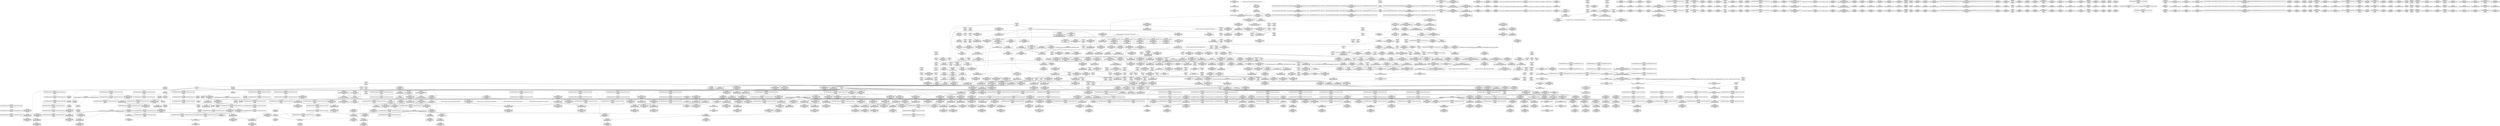 digraph {
	CE0x5209ac0 [shape=record,shape=Mrecord,label="{CE0x5209ac0|selinux_inode_getsecurity:if.else|*SummSource*}"]
	CE0x52c7ff0 [shape=record,shape=Mrecord,label="{CE0x52c7ff0|cred_sid:sid|security/selinux/hooks.c,197|*SummSource*}"]
	CE0x52a80c0 [shape=record,shape=Mrecord,label="{CE0x52a80c0|cred_has_capability:tmp23|security/selinux/hooks.c,1582|*SummSink*}"]
	CE0x5260490 [shape=record,shape=Mrecord,label="{CE0x5260490|_ret_i32_%retval.0,_!dbg_!27725|security/selinux/hooks.c,2012|*SummSink*}"]
	CE0x52b0660 [shape=record,shape=Mrecord,label="{CE0x52b0660|cred_has_capability:tmp1|*SummSink*}"]
	CE0x52d24b0 [shape=record,shape=Mrecord,label="{CE0x52d24b0|_call_void___llvm_gcov_indirect_counter_increment(i32*___llvm_gcov_global_state_pred145,_i64**_getelementptr_inbounds_(_3_x_i64*_,_3_x_i64*_*___llvm_gcda_edge_table144,_i64_0,_i64_1)),_!dbg_!27728|security/selinux/hooks.c,1567}"]
	CE0x5271e80 [shape=record,shape=Mrecord,label="{CE0x5271e80|GLOBAL:security_sid_to_context_force|*Constant*|*SummSource*}"]
	CE0x5250d30 [shape=record,shape=Mrecord,label="{CE0x5250d30|selinux_inode_getsecurity:call1|security/selinux/hooks.c,3087|*SummSource*}"]
	CE0x51b2cc0 [shape=record,shape=Mrecord,label="{CE0x51b2cc0|selinux_inode_getsecurity:buffer|Function::selinux_inode_getsecurity&Arg::buffer::|*SummSink*}"]
	CE0x52ac160 [shape=record,shape=Mrecord,label="{CE0x52ac160|i64*_getelementptr_inbounds_(_21_x_i64_,_21_x_i64_*___llvm_gcov_ctr143,_i64_0,_i64_7)|*Constant*}"]
	CE0x5208370 [shape=record,shape=Mrecord,label="{CE0x5208370|selinux_inode_getsecurity:if.end20|*SummSink*}"]
	CE0x5261650 [shape=record,shape=Mrecord,label="{CE0x5261650|selinux_inode_getsecurity:tmp28|security/selinux/hooks.c,3089|*SummSource*}"]
	CE0x5232490 [shape=record,shape=Mrecord,label="{CE0x5232490|i64_0|*Constant*}"]
	CE0x51c3490 [shape=record,shape=Mrecord,label="{CE0x51c3490|selinux_inode_getsecctx:return}"]
	CE0x52c2400 [shape=record,shape=Mrecord,label="{CE0x52c2400|i64*_getelementptr_inbounds_(_21_x_i64_,_21_x_i64_*___llvm_gcov_ctr143,_i64_0,_i64_11)|*Constant*|*SummSource*}"]
	CE0x5264230 [shape=record,shape=Mrecord,label="{CE0x5264230|i32_3|*Constant*}"]
	CE0x51df6a0 [shape=record,shape=Mrecord,label="{CE0x51df6a0|selinux_capable:if.then}"]
	CE0x52987a0 [shape=record,shape=Mrecord,label="{CE0x52987a0|cred_has_capability:tmp2|security/selinux/hooks.c,1567|*SummSource*}"]
	CE0x4a290a0 [shape=record,shape=Mrecord,label="{CE0x4a290a0|selinux_inode_getsecctx:inode|Function::selinux_inode_getsecctx&Arg::inode::|*SummSink*}"]
	CE0x526cef0 [shape=record,shape=Mrecord,label="{CE0x526cef0|selinux_inode_getsecurity:call13|security/selinux/hooks.c,3093}"]
	CE0x5204ce0 [shape=record,shape=Mrecord,label="{CE0x5204ce0|i8*_null|*Constant*|*SummSink*}"]
	CE0x52cd810 [shape=record,shape=Mrecord,label="{CE0x52cd810|cred_has_capability:tmp18|security/selinux/hooks.c,1580}"]
	CE0x526fb30 [shape=record,shape=Mrecord,label="{CE0x526fb30|selinux_inode_getsecurity:tmp43|security/selinux/hooks.c,3095|*SummSink*}"]
	CE0x523f430 [shape=record,shape=Mrecord,label="{CE0x523f430|selinux_inode_getsecurity:tmp2|*LoadInst*|security/selinux/hooks.c,3073|*SummSource*}"]
	CE0x524c0e0 [shape=record,shape=Mrecord,label="{CE0x524c0e0|selinux_inode_getsecurity:tmp18|security/selinux/hooks.c,3087|*SummSource*}"]
	CE0x52c0620 [shape=record,shape=Mrecord,label="{CE0x52c0620|void_(i8*,_i32,_i64)*_asm_sideeffect_1:_09ud2_0A.pushsection___bug_table,_22a_22_0A2:_09.long_1b_-_2b,_$_0:c_-_2b_0A_09.word_$_1:c_,_0_0A_09.org_2b+$_2:c_0A.popsection_,_i,i,i,_dirflag_,_fpsr_,_flags_|*SummSink*}"]
	CE0x52b5c20 [shape=record,shape=Mrecord,label="{CE0x52b5c20|avc_audit:ssid|Function::avc_audit&Arg::ssid::|*SummSource*}"]
	CE0x524fc60 [shape=record,shape=Mrecord,label="{CE0x524fc60|i64*_getelementptr_inbounds_(_26_x_i64_,_26_x_i64_*___llvm_gcov_ctr242,_i64_0,_i64_4)|*Constant*|*SummSink*}"]
	CE0x529e3f0 [shape=record,shape=Mrecord,label="{CE0x529e3f0|cred_sid:sid|security/selinux/hooks.c,197|*SummSink*}"]
	CE0x5208280 [shape=record,shape=Mrecord,label="{CE0x5208280|selinux_inode_getsecurity:if.end20|*SummSource*}"]
	CE0x52b4830 [shape=record,shape=Mrecord,label="{CE0x52b4830|cred_has_capability:shr|security/selinux/hooks.c,1565}"]
	CE0x522dc10 [shape=record,shape=Mrecord,label="{CE0x522dc10|cred_has_capability:u|security/selinux/hooks.c,1563|*SummSink*}"]
	CE0x5270460 [shape=record,shape=Mrecord,label="{CE0x5270460|i64*_getelementptr_inbounds_(_26_x_i64_,_26_x_i64_*___llvm_gcov_ctr242,_i64_0,_i64_16)|*Constant*|*SummSink*}"]
	CE0x51e74f0 [shape=record,shape=Mrecord,label="{CE0x51e74f0|i64*_getelementptr_inbounds_(_26_x_i64_,_26_x_i64_*___llvm_gcov_ctr242,_i64_0,_i64_25)|*Constant*|*SummSink*}"]
	CE0x5201ea0 [shape=record,shape=Mrecord,label="{CE0x5201ea0|cred_sid:tmp|*SummSink*}"]
	CE0x51ce3e0 [shape=record,shape=Mrecord,label="{CE0x51ce3e0|0:_i8,_8:_i32,_24:_%struct.selinux_audit_data*,_:_SCMRE_0,1_|*MultipleSource*|security/selinux/hooks.c, 1555|security/selinux/hooks.c,1562}"]
	CE0x51cc580 [shape=record,shape=Mrecord,label="{CE0x51cc580|cred_has_capability:do.cond|*SummSource*}"]
	CE0x528c730 [shape=record,shape=Mrecord,label="{CE0x528c730|i64*_getelementptr_inbounds_(_21_x_i64_,_21_x_i64_*___llvm_gcov_ctr143,_i64_0,_i64_20)|*Constant*}"]
	CE0x52a5000 [shape=record,shape=Mrecord,label="{CE0x52a5000|avc_audit:tclass|Function::avc_audit&Arg::tclass::|*SummSource*}"]
	CE0x51b6680 [shape=record,shape=Mrecord,label="{CE0x51b6680|i64_1|*Constant*|*SummSource*}"]
	CE0x52cc2a0 [shape=record,shape=Mrecord,label="{CE0x52cc2a0|avc_has_perm_noaudit:avd|Function::avc_has_perm_noaudit&Arg::avd::|*SummSource*}"]
	CE0x52cdcd0 [shape=record,shape=Mrecord,label="{CE0x52cdcd0|GLOBAL:__llvm_gcov_ctr143|Global_var:__llvm_gcov_ctr143}"]
	CE0x51c9500 [shape=record,shape=Mrecord,label="{CE0x51c9500|selinux_inode_getsecctx:tmp2|security/selinux/hooks.c,5737|*SummSink*}"]
	CE0x52cee70 [shape=record,shape=Mrecord,label="{CE0x52cee70|__llvm_gcov_indirect_counter_increment:tmp6}"]
	CE0x52a71e0 [shape=record,shape=Mrecord,label="{CE0x52a71e0|cred_has_capability:tmp22|security/selinux/hooks.c,1582|*SummSink*}"]
	CE0x52a4f10 [shape=record,shape=Mrecord,label="{CE0x52a4f10|avc_audit:tclass|Function::avc_audit&Arg::tclass::}"]
	CE0x51e1b70 [shape=record,shape=Mrecord,label="{CE0x51e1b70|selinux_capable:tmp8|security/selinux/hooks.c,2011|*SummSink*}"]
	CE0x51fbb50 [shape=record,shape=Mrecord,label="{CE0x51fbb50|i64*_getelementptr_inbounds_(_26_x_i64_,_26_x_i64_*___llvm_gcov_ctr242,_i64_0,_i64_0)|*Constant*|*SummSource*}"]
	CE0x51fabf0 [shape=record,shape=Mrecord,label="{CE0x51fabf0|selinux_inode_getsecurity:tmp}"]
	CE0x51e0fe0 [shape=record,shape=Mrecord,label="{CE0x51e0fe0|selinux_inode_getsecurity:context|security/selinux/hooks.c, 3072}"]
	CE0x51a9fd0 [shape=record,shape=Mrecord,label="{CE0x51a9fd0|selinux_inode_getsecurity:tmp15|security/selinux/hooks.c,3087}"]
	CE0x51aea30 [shape=record,shape=Mrecord,label="{CE0x51aea30|_ret_i32_%retval.0,_!dbg_!27779|security/selinux/hooks.c,3104}"]
	CE0x5201d50 [shape=record,shape=Mrecord,label="{CE0x5201d50|selinux_inode_getsecurity:do.body}"]
	CE0x526f3a0 [shape=record,shape=Mrecord,label="{CE0x526f3a0|selinux_inode_getsecurity:tmp42|security/selinux/hooks.c,3095|*SummSink*}"]
	CE0x51b6bd0 [shape=record,shape=Mrecord,label="{CE0x51b6bd0|selinux_inode_getsecctx:if.end}"]
	CE0x51d0250 [shape=record,shape=Mrecord,label="{CE0x51d0250|selinux_capable:tmp1|*SummSink*}"]
	CE0x51bb480 [shape=record,shape=Mrecord,label="{CE0x51bb480|selinux_inode_getsecctx:tmp9|security/selinux/hooks.c,5739|*SummSink*}"]
	CE0x52a2c00 [shape=record,shape=Mrecord,label="{CE0x52a2c00|cred_has_capability:tmp21|security/selinux/hooks.c,1580|*SummSink*}"]
	CE0x520bac0 [shape=record,shape=Mrecord,label="{CE0x520bac0|get_current:tmp4|./arch/x86/include/asm/current.h,14}"]
	CE0x5208120 [shape=record,shape=Mrecord,label="{CE0x5208120|selinux_inode_getsecurity:if.end20}"]
	CE0x52ceb40 [shape=record,shape=Mrecord,label="{CE0x52ceb40|cred_has_capability:avd|security/selinux/hooks.c, 1556|*SummSource*}"]
	CE0x51fb980 [shape=record,shape=Mrecord,label="{CE0x51fb980|selinux_inode_getsecurity:if.end17|*SummSource*}"]
	CE0x51d4650 [shape=record,shape=Mrecord,label="{CE0x51d4650|selinux_inode_getsecctx:tmp7|security/selinux/hooks.c,5738|*SummSource*}"]
	CE0x51e1b00 [shape=record,shape=Mrecord,label="{CE0x51e1b00|selinux_capable:tmp8|security/selinux/hooks.c,2011|*SummSource*}"]
	CE0x5257430 [shape=record,shape=Mrecord,label="{CE0x5257430|i1_true|*Constant*}"]
	"CONST[source:2(external),value:0(static)][purpose:{operation}][SrcIdx:14]"
	CE0x51d4580 [shape=record,shape=Mrecord,label="{CE0x51d4580|selinux_inode_getsecctx:tmp7|security/selinux/hooks.c,5738}"]
	CE0x51c56c0 [shape=record,shape=Mrecord,label="{CE0x51c56c0|_call_void_mcount()_#3|*SummSink*}"]
	CE0x5287c50 [shape=record,shape=Mrecord,label="{CE0x5287c50|i64*_getelementptr_inbounds_(_21_x_i64_,_21_x_i64_*___llvm_gcov_ctr143,_i64_0,_i64_17)|*Constant*|*SummSource*}"]
	CE0x52c7930 [shape=record,shape=Mrecord,label="{CE0x52c7930|__llvm_gcov_indirect_counter_increment:pred|*SummSource*}"]
	CE0x51eae40 [shape=record,shape=Mrecord,label="{CE0x51eae40|selinux_capable:tmp11|security/selinux/hooks.c,2012|*SummSink*}"]
	CE0x520ced0 [shape=record,shape=Mrecord,label="{CE0x520ced0|i64*_getelementptr_inbounds_(_26_x_i64_,_26_x_i64_*___llvm_gcov_ctr242,_i64_0,_i64_23)|*Constant*|*SummSink*}"]
	CE0x52c5d30 [shape=record,shape=Mrecord,label="{CE0x52c5d30|cred_has_capability:ad|security/selinux/hooks.c, 1555|*SummSink*}"]
	CE0x52cf730 [shape=record,shape=Mrecord,label="{CE0x52cf730|cred_has_capability:tmp6|security/selinux/hooks.c,1574}"]
	CE0x522e6a0 [shape=record,shape=Mrecord,label="{CE0x522e6a0|_ret_i32_%tmp6,_!dbg_!27716|security/selinux/hooks.c,197}"]
	CE0x4a283f0 [shape=record,shape=Mrecord,label="{CE0x4a283f0|selinux_inode_getsecurity:name|Function::selinux_inode_getsecurity&Arg::name::}"]
	CE0x525a630 [shape=record,shape=Mrecord,label="{CE0x525a630|selinux_inode_getsecurity:call7|security/selinux/hooks.c,3087|*SummSink*}"]
	CE0x52555e0 [shape=record,shape=Mrecord,label="{CE0x52555e0|i32_3087|*Constant*}"]
	CE0x6646e50 [shape=record,shape=Mrecord,label="{CE0x6646e50|selinux_inode_getsecctx:call|security/selinux/hooks.c,5735}"]
	CE0x529c3d0 [shape=record,shape=Mrecord,label="{CE0x529c3d0|i8_3|*Constant*}"]
	CE0x5251ae0 [shape=record,shape=Mrecord,label="{CE0x5251ae0|selinux_inode_getsecurity:tmp8|security/selinux/hooks.c,3076}"]
	CE0x5201660 [shape=record,shape=Mrecord,label="{CE0x5201660|selinux_capable:call|security/selinux/hooks.c,2007|*SummSink*}"]
	CE0x520eb90 [shape=record,shape=Mrecord,label="{CE0x520eb90|i32_-95|*Constant*|*SummSource*}"]
	CE0x51e16f0 [shape=record,shape=Mrecord,label="{CE0x51e16f0|selinux_inode_getsecurity:tmp|*SummSource*}"]
	CE0x520d7e0 [shape=record,shape=Mrecord,label="{CE0x520d7e0|selinux_inode_getsecurity:tmp53|security/selinux/hooks.c,3101|*SummSink*}"]
	CE0x51c6410 [shape=record,shape=Mrecord,label="{CE0x51c6410|i64*_getelementptr_inbounds_(_6_x_i64_,_6_x_i64_*___llvm_gcov_ctr338,_i64_0,_i64_5)|*Constant*}"]
	CE0x52d22d0 [shape=record,shape=Mrecord,label="{CE0x52d22d0|__llvm_gcov_indirect_counter_increment:counter|*SummSink*}"]
	CE0x5274be0 [shape=record,shape=Mrecord,label="{CE0x5274be0|GLOBAL:security_sid_to_context|*Constant*}"]
	CE0x52cb8a0 [shape=record,shape=Mrecord,label="{CE0x52cb8a0|avc_has_perm_noaudit:requested|Function::avc_has_perm_noaudit&Arg::requested::|*SummSink*}"]
	CE0x51e7440 [shape=record,shape=Mrecord,label="{CE0x51e7440|i64*_getelementptr_inbounds_(_26_x_i64_,_26_x_i64_*___llvm_gcov_ctr242,_i64_0,_i64_25)|*Constant*|*SummSource*}"]
	CE0x5270640 [shape=record,shape=Mrecord,label="{CE0x5270640|selinux_inode_getsecurity:tmp36|security/selinux/hooks.c,3093}"]
	CE0x52c8690 [shape=record,shape=Mrecord,label="{CE0x52c8690|cred_has_capability:tmp17|security/selinux/hooks.c,1576}"]
	CE0x5274110 [shape=record,shape=Mrecord,label="{CE0x5274110|i64_20|*Constant*|*SummSink*}"]
	CE0x52c3a60 [shape=record,shape=Mrecord,label="{CE0x52c3a60|i64*_getelementptr_inbounds_(_21_x_i64_,_21_x_i64_*___llvm_gcov_ctr143,_i64_0,_i64_9)|*Constant*}"]
	CE0x51ff680 [shape=record,shape=Mrecord,label="{CE0x51ff680|VOIDTB_TE:_GCE_init_user_ns_external_global_%struct.user_namespace:_elem_0:default:}"]
	CE0x5263930 [shape=record,shape=Mrecord,label="{CE0x5263930|selinux_inode_getsecurity:tmp33|security/selinux/hooks.c,3090|*SummSource*}"]
	CE0x528c350 [shape=record,shape=Mrecord,label="{CE0x528c350|cred_has_capability:retval.0|*SummSink*}"]
	CE0x5200500 [shape=record,shape=Mrecord,label="{CE0x5200500|_call_void_mcount()_#3|*SummSource*}"]
	CE0x51af2d0 [shape=record,shape=Mrecord,label="{CE0x51af2d0|selinux_inode_getsecctx:return|*SummSource*}"]
	CE0x5270220 [shape=record,shape=Mrecord,label="{CE0x5270220|i64*_getelementptr_inbounds_(_26_x_i64_,_26_x_i64_*___llvm_gcov_ctr242,_i64_0,_i64_16)|*Constant*}"]
	CE0x52589a0 [shape=record,shape=Mrecord,label="{CE0x52589a0|i8_1|*Constant*}"]
	CE0x528b010 [shape=record,shape=Mrecord,label="{CE0x528b010|cred_has_capability:tmp31|security/selinux/hooks.c,1585|*SummSink*}"]
	CE0x522eaa0 [shape=record,shape=Mrecord,label="{CE0x522eaa0|_call_void_mcount()_#3|*SummSource*}"]
	CE0x52a7f40 [shape=record,shape=Mrecord,label="{CE0x52a7f40|cred_has_capability:tmp23|security/selinux/hooks.c,1582}"]
	CE0x5274fc0 [shape=record,shape=Mrecord,label="{CE0x5274fc0|GLOBAL:security_sid_to_context|*Constant*|*SummSink*}"]
	CE0x524d6b0 [shape=record,shape=Mrecord,label="{CE0x524d6b0|selinux_inode_getsecurity:tmp6|security/selinux/hooks.c,3075}"]
	CE0x51d9460 [shape=record,shape=Mrecord,label="{CE0x51d9460|selinux_inode_getsecctx:tmp10|security/selinux/hooks.c,5741|*SummSink*}"]
	CE0x5211c60 [shape=record,shape=Mrecord,label="{CE0x5211c60|i64*_getelementptr_inbounds_(_26_x_i64_,_26_x_i64_*___llvm_gcov_ctr242,_i64_0,_i64_24)|*Constant*|*SummSink*}"]
	CE0x51d22a0 [shape=record,shape=Mrecord,label="{CE0x51d22a0|selinux_inode_getsecurity:entry|*SummSource*}"]
	CE0x52c6f10 [shape=record,shape=Mrecord,label="{CE0x52c6f10|cred_has_capability:tmp4|security/selinux/hooks.c,1570|*SummSink*}"]
	CE0x5262af0 [shape=record,shape=Mrecord,label="{CE0x5262af0|selinux_inode_getsecurity:tmp32|security/selinux/hooks.c,3090}"]
	CE0x5203bb0 [shape=record,shape=Mrecord,label="{CE0x5203bb0|0:_i8*,_:_SCMRE:_elem_0:default:}"]
	CE0x5210ba0 [shape=record,shape=Mrecord,label="{CE0x5210ba0|selinux_capable:retval.0}"]
	CE0x51bdcb0 [shape=record,shape=Mrecord,label="{CE0x51bdcb0|i64_2|*Constant*|*SummSink*}"]
	CE0x52c15b0 [shape=record,shape=Mrecord,label="{CE0x52c15b0|i64_12|*Constant*|*SummSink*}"]
	CE0x51ea620 [shape=record,shape=Mrecord,label="{CE0x51ea620|selinux_capable:tmp10|security/selinux/hooks.c,2012|*SummSource*}"]
	CE0x51ec0c0 [shape=record,shape=Mrecord,label="{CE0x51ec0c0|selinux_inode_getsecurity:if.then10|*SummSource*}"]
	CE0x51aa570 [shape=record,shape=Mrecord,label="{CE0x51aa570|GLOBAL:selinux_inode_getsecurity.__warned|Global_var:selinux_inode_getsecurity.__warned|*SummSource*}"]
	CE0x52622f0 [shape=record,shape=Mrecord,label="{CE0x52622f0|selinux_inode_getsecurity:tmp30|security/selinux/hooks.c,3089|*SummSink*}"]
	CE0x51f9f20 [shape=record,shape=Mrecord,label="{CE0x51f9f20|get_current:entry|*SummSource*}"]
	CE0x5288560 [shape=record,shape=Mrecord,label="{CE0x5288560|cred_has_capability:tmp27|security/selinux/hooks.c,1583|*SummSink*}"]
	CE0x64df670 [shape=record,shape=Mrecord,label="{CE0x64df670|selinux_inode_getsecurity:inode|Function::selinux_inode_getsecurity&Arg::inode::|*SummSink*}"]
	CE0x5206ae0 [shape=record,shape=Mrecord,label="{CE0x5206ae0|_call_void_mcount()_#3}"]
	CE0x52cf3a0 [shape=record,shape=Mrecord,label="{CE0x52cf3a0|i64**_getelementptr_inbounds_(_3_x_i64*_,_3_x_i64*_*___llvm_gcda_edge_table144,_i64_0,_i64_0)|*Constant*|*SummSink*}"]
	CE0x5260df0 [shape=record,shape=Mrecord,label="{CE0x5260df0|i64_13|*Constant*}"]
	CE0x52a73a0 [shape=record,shape=Mrecord,label="{CE0x52a73a0|i64_15|*Constant*}"]
	CE0x52cbe80 [shape=record,shape=Mrecord,label="{CE0x52cbe80|avc_has_perm_noaudit:flags|Function::avc_has_perm_noaudit&Arg::flags::|*SummSource*}"]
	CE0x51d4330 [shape=record,shape=Mrecord,label="{CE0x51d4330|i64*_getelementptr_inbounds_(_6_x_i64_,_6_x_i64_*___llvm_gcov_ctr338,_i64_0,_i64_3)|*Constant*|*SummSink*}"]
	CE0x526f330 [shape=record,shape=Mrecord,label="{CE0x526f330|i64*_getelementptr_inbounds_(_26_x_i64_,_26_x_i64_*___llvm_gcov_ctr242,_i64_0,_i64_19)|*Constant*|*SummSink*}"]
	CE0x520dfa0 [shape=record,shape=Mrecord,label="{CE0x520dfa0|selinux_inode_getsecurity:tmp54|security/selinux/hooks.c,3101|*SummSource*}"]
	CE0x51fa2f0 [shape=record,shape=Mrecord,label="{CE0x51fa2f0|_ret_%struct.task_struct*_%tmp4,_!dbg_!27714|./arch/x86/include/asm/current.h,14}"]
	CE0x52cf5a0 [shape=record,shape=Mrecord,label="{CE0x52cf5a0|i64*_getelementptr_inbounds_(_21_x_i64_,_21_x_i64_*___llvm_gcov_ctr143,_i64_0,_i64_6)|*Constant*|*SummSink*}"]
	CE0x52bf6e0 [shape=record,shape=Mrecord,label="{CE0x52bf6e0|__llvm_gcov_indirect_counter_increment:tmp1|*SummSource*}"]
	CE0x52c4ef0 [shape=record,shape=Mrecord,label="{CE0x52c4ef0|cred_has_capability:tmp12|security/selinux/hooks.c,1575|*SummSource*}"]
	CE0x52a8f20 [shape=record,shape=Mrecord,label="{CE0x52a8f20|cred_has_capability:cap1|security/selinux/hooks.c,1563}"]
	CE0x52a6c50 [shape=record,shape=Mrecord,label="{CE0x52a6c50|cred_has_capability:tobool|security/selinux/hooks.c,1582|*SummSource*}"]
	CE0x5e4abe0 [shape=record,shape=Mrecord,label="{CE0x5e4abe0|i64_0|*Constant*|*SummSink*}"]
	CE0x528a9c0 [shape=record,shape=Mrecord,label="{CE0x528a9c0|i32_-22|*Constant*}"]
	CE0x51fba70 [shape=record,shape=Mrecord,label="{CE0x51fba70|selinux_inode_getsecurity:if.end17|*SummSink*}"]
	CE0x51e0f20 [shape=record,shape=Mrecord,label="{CE0x51e0f20|i32_1|*Constant*|*SummSink*}"]
	CE0x52c8ea0 [shape=record,shape=Mrecord,label="{CE0x52c8ea0|i16_47|*Constant*|*SummSource*}"]
	CE0x5232ac0 [shape=record,shape=Mrecord,label="{CE0x5232ac0|i64*_getelementptr_inbounds_(_6_x_i64_,_6_x_i64_*___llvm_gcov_ctr142,_i64_0,_i64_0)|*Constant*|*SummSource*}"]
	CE0x52c6810 [shape=record,shape=Mrecord,label="{CE0x52c6810|0:_i64*,_array:_GCR___llvm_gcda_edge_table144_internal_unnamed_addr_constant_3_x_i64*_i64*_getelementptr_inbounds_(_21_x_i64_,_21_x_i64_*___llvm_gcov_ctr143,_i64_0,_i64_1),_i64*_getelementptr_inbounds_(_21_x_i64_,_21_x_i64_*___llvm_gcov_ctr143,_i64_0,_i64_2),_i64*_getelementptr_inbounds_(_21_x_i64_,_21_x_i64_*___llvm_gcov_ctr143,_i64_0,_i64_3)_:_elem_0::}"]
	CE0x5275aa0 [shape=record,shape=Mrecord,label="{CE0x5275aa0|selinux_inode_getsecurity:tobool15|security/selinux/hooks.c,3094}"]
	CE0x51c6480 [shape=record,shape=Mrecord,label="{CE0x51c6480|selinux_inode_getsecctx:retval.0|*SummSink*}"]
	CE0x5288080 [shape=record,shape=Mrecord,label="{CE0x5288080|cred_has_capability:tmp27|security/selinux/hooks.c,1583}"]
	CE0x5256c00 [shape=record,shape=Mrecord,label="{CE0x5256c00|selinux_inode_getsecurity:tmp21|security/selinux/hooks.c,3087}"]
	CE0x528a7d0 [shape=record,shape=Mrecord,label="{CE0x528a7d0|cred_has_capability:tmp30|security/selinux/hooks.c,1585|*SummSource*}"]
	CE0x52041a0 [shape=record,shape=Mrecord,label="{CE0x52041a0|COLLAPSED:_GCMRE___llvm_gcov_ctr142_internal_global_6_x_i64_zeroinitializer:_elem_0:default:}"]
	CE0x5255ff0 [shape=record,shape=Mrecord,label="{CE0x5255ff0|i8*_getelementptr_inbounds_(_45_x_i8_,_45_x_i8_*_.str12,_i32_0,_i32_0)|*Constant*}"]
	CE0x51d4810 [shape=record,shape=Mrecord,label="{CE0x51d4810|selinux_inode_getsecctx:tmp7|security/selinux/hooks.c,5738|*SummSink*}"]
	CE0x52043f0 [shape=record,shape=Mrecord,label="{CE0x52043f0|selinux_inode_getsecurity:if.end6}"]
	CE0x51cc660 [shape=record,shape=Mrecord,label="{CE0x51cc660|cred_has_capability:do.cond|*SummSink*}"]
	CE0x525c400 [shape=record,shape=Mrecord,label="{CE0x525c400|COLLAPSED:_GCMRE_current_task_external_global_%struct.task_struct*:_elem_0::|security/selinux/hooks.c,3087}"]
	CE0x52c41a0 [shape=record,shape=Mrecord,label="{CE0x52c41a0|cred_has_capability:tmp11|security/selinux/hooks.c,1575|*SummSource*}"]
	CE0x52c7c10 [shape=record,shape=Mrecord,label="{CE0x52c7c10|cred_has_capability:sw.bb2}"]
	CE0x520e9d0 [shape=record,shape=Mrecord,label="{CE0x520e9d0|_call_void_kfree(i8*_%tmp54)_#10,_!dbg_!27776|security/selinux/hooks.c,3101|*SummSink*}"]
	CE0x52375b0 [shape=record,shape=Mrecord,label="{CE0x52375b0|_ret_i32_%tmp6,_!dbg_!27716|security/selinux/hooks.c,197|*SummSource*}"]
	CE0x5251620 [shape=record,shape=Mrecord,label="{CE0x5251620|selinux_inode_getsecurity:tobool2|security/selinux/hooks.c,3087|*SummSink*}"]
	CE0x51fad30 [shape=record,shape=Mrecord,label="{CE0x51fad30|%struct.task_struct*_(%struct.task_struct**)*_asm_movq_%gs:$_1:P_,$0_,_r,im,_dirflag_,_fpsr_,_flags_}"]
	CE0x52b2cd0 [shape=record,shape=Mrecord,label="{CE0x52b2cd0|cred_has_capability:do.body4}"]
	CE0x51e7e50 [shape=record,shape=Mrecord,label="{CE0x51e7e50|selinux_inode_getsecurity:tmp58|security/selinux/hooks.c,3104|*SummSink*}"]
	CE0x520fe90 [shape=record,shape=Mrecord,label="{CE0x520fe90|cred_has_capability:cap|Function::cred_has_capability&Arg::cap::}"]
	CE0x52add50 [shape=record,shape=Mrecord,label="{CE0x52add50|void_(i8*,_i32,_i64)*_asm_sideeffect_1:_09ud2_0A.pushsection___bug_table,_22a_22_0A2:_09.long_1b_-_2b,_$_0:c_-_2b_0A_09.word_$_1:c_,_0_0A_09.org_2b+$_2:c_0A.popsection_,_i,i,i,_dirflag_,_fpsr_,_flags_}"]
	CE0x520bd30 [shape=record,shape=Mrecord,label="{CE0x520bd30|selinux_inode_getsecurity:i_security|security/selinux/hooks.c,3073}"]
	CE0x51bb960 [shape=record,shape=Mrecord,label="{CE0x51bb960|selinux_inode_getsecctx:ctxlen|Function::selinux_inode_getsecctx&Arg::ctxlen::|*SummSink*}"]
	CE0x522e840 [shape=record,shape=Mrecord,label="{CE0x522e840|_call_void_mcount()_#3}"]
	CE0x52a18c0 [shape=record,shape=Mrecord,label="{CE0x52a18c0|selinux_capable:tmp4|security/selinux/hooks.c,2008|*SummSink*}"]
	CE0x524d790 [shape=record,shape=Mrecord,label="{CE0x524d790|selinux_inode_getsecurity:tmp5|security/selinux/hooks.c,3075|*SummSink*}"]
	CE0x526d990 [shape=record,shape=Mrecord,label="{CE0x526d990|selinux_inode_getsecurity:tmp41|security/selinux/hooks.c,3094}"]
	CE0x52c7e20 [shape=record,shape=Mrecord,label="{CE0x52c7e20|cred_has_capability:sw.bb2|*SummSink*}"]
	CE0x525c390 [shape=record,shape=Mrecord,label="{CE0x525c390|selinux_inode_getsecurity:cred|security/selinux/hooks.c,3087}"]
	CE0x525df30 [shape=record,shape=Mrecord,label="{CE0x525df30|selinux_capable:cred|Function::selinux_capable&Arg::cred::|*SummSource*}"]
	CE0x52c3e50 [shape=record,shape=Mrecord,label="{CE0x52c3e50|cred_has_capability:tmp10|security/selinux/hooks.c,1575|*SummSink*}"]
	CE0x525bb80 [shape=record,shape=Mrecord,label="{CE0x525bb80|cred_has_capability:entry}"]
	CE0x52a5990 [shape=record,shape=Mrecord,label="{CE0x52a5990|avc_audit:avd|Function::avc_audit&Arg::avd::|*SummSink*}"]
	CE0x51cc760 [shape=record,shape=Mrecord,label="{CE0x51cc760|get_current:tmp}"]
	CE0x526df30 [shape=record,shape=Mrecord,label="{CE0x526df30|selinux_inode_getsecurity:tmp42|security/selinux/hooks.c,3095}"]
	CE0x51fee20 [shape=record,shape=Mrecord,label="{CE0x51fee20|cred_has_capability:call|security/selinux/hooks.c,1558|*SummSource*}"]
	CE0x5235cb0 [shape=record,shape=Mrecord,label="{CE0x5235cb0|i64*_getelementptr_inbounds_(_6_x_i64_,_6_x_i64_*___llvm_gcov_ctr142,_i64_0,_i64_5)|*Constant*|*SummSource*}"]
	CE0x52cb3d0 [shape=record,shape=Mrecord,label="{CE0x52cb3d0|avc_has_perm_noaudit:requested|Function::avc_has_perm_noaudit&Arg::requested::}"]
	CE0x520e690 [shape=record,shape=Mrecord,label="{CE0x520e690|_call_void_kfree(i8*_%tmp54)_#10,_!dbg_!27776|security/selinux/hooks.c,3101}"]
	CE0x526d810 [shape=record,shape=Mrecord,label="{CE0x526d810|selinux_inode_getsecurity:tmp40|security/selinux/hooks.c,3094|*SummSink*}"]
	CE0x5296670 [shape=record,shape=Mrecord,label="{CE0x5296670|cred_has_capability:if.then|*SummSink*}"]
	CE0x52c11a0 [shape=record,shape=Mrecord,label="{CE0x52c11a0|i64*_getelementptr_inbounds_(_21_x_i64_,_21_x_i64_*___llvm_gcov_ctr143,_i64_0,_i64_8)|*Constant*|*SummSink*}"]
	CE0x51db750 [shape=record,shape=Mrecord,label="{CE0x51db750|i32_0|*Constant*}"]
	CE0x51c3770 [shape=record,shape=Mrecord,label="{CE0x51c3770|i64*_getelementptr_inbounds_(_2_x_i64_,_2_x_i64_*___llvm_gcov_ctr98,_i64_0,_i64_1)|*Constant*|*SummSource*}"]
	CE0x51b2940 [shape=record,shape=Mrecord,label="{CE0x51b2940|selinux_inode_getsecctx:if.then|*SummSource*}"]
	CE0x52ca2b0 [shape=record,shape=Mrecord,label="{CE0x52ca2b0|avc_has_perm_noaudit:entry|*SummSource*}"]
	CE0x51c31c0 [shape=record,shape=Mrecord,label="{CE0x51c31c0|i64*_getelementptr_inbounds_(_6_x_i64_,_6_x_i64_*___llvm_gcov_ctr338,_i64_0,_i64_4)|*Constant*|*SummSource*}"]
	CE0x51ebfe0 [shape=record,shape=Mrecord,label="{CE0x51ebfe0|selinux_inode_getsecurity:out_nofree|*SummSink*}"]
	CE0x5266180 [shape=record,shape=Mrecord,label="{CE0x5266180|28:_i32,_:_CRE_28,32_|*MultipleSource*|*LoadInst*|security/selinux/hooks.c,3073|security/selinux/hooks.c,3090|security/selinux/hooks.c,3073}"]
	CE0x5257af0 [shape=record,shape=Mrecord,label="{CE0x5257af0|selinux_inode_getsecurity:tmp23|security/selinux/hooks.c,3087|*SummSource*}"]
	CE0x52635c0 [shape=record,shape=Mrecord,label="{CE0x52635c0|i64*_getelementptr_inbounds_(_26_x_i64_,_26_x_i64_*___llvm_gcov_ctr242,_i64_0,_i64_15)|*Constant*|*SummSink*}"]
	CE0x5237d30 [shape=record,shape=Mrecord,label="{CE0x5237d30|cred_has_capability:sw.default|*SummSource*}"]
	CE0x52c96f0 [shape=record,shape=Mrecord,label="{CE0x52c96f0|cred_has_capability:sclass.0}"]
	CE0x52ab590 [shape=record,shape=Mrecord,label="{CE0x52ab590|GLOBAL:printk|*Constant*|*SummSource*}"]
	CE0x528cd40 [shape=record,shape=Mrecord,label="{CE0x528cd40|cred_sid:bb}"]
	CE0x529d440 [shape=record,shape=Mrecord,label="{CE0x529d440|cred_sid:tmp5|security/selinux/hooks.c,196|*SummSource*}"]
	CE0x5231560 [shape=record,shape=Mrecord,label="{CE0x5231560|GLOBAL:__llvm_gcov_ctr142|Global_var:__llvm_gcov_ctr142}"]
	CE0x51e0d90 [shape=record,shape=Mrecord,label="{CE0x51e0d90|cred_has_capability:if.end|*SummSource*}"]
	CE0x51ea1b0 [shape=record,shape=Mrecord,label="{CE0x51ea1b0|cred_has_capability:sw.bb|*SummSource*}"]
	CE0x5245be0 [shape=record,shape=Mrecord,label="{CE0x5245be0|selinux_inode_getsecurity:tmp50|security/selinux/hooks.c,3098|*SummSource*}"]
	CE0x51d00e0 [shape=record,shape=Mrecord,label="{CE0x51d00e0|selinux_capable:tmp|*SummSink*}"]
	CE0x52c2590 [shape=record,shape=Mrecord,label="{CE0x52c2590|cred_has_capability:tmp14|security/selinux/hooks.c,1575|*SummSink*}"]
	CE0x524de80 [shape=record,shape=Mrecord,label="{CE0x524de80|selinux_inode_getsecurity:tmp7|security/selinux/hooks.c,3075}"]
	CE0x5201c70 [shape=record,shape=Mrecord,label="{CE0x5201c70|selinux_inode_getsecurity:if.then16|*SummSink*}"]
	CE0x5231e40 [shape=record,shape=Mrecord,label="{CE0x5231e40|selinux_capable:tmp3|security/selinux/hooks.c,2008|*SummSource*}"]
	CE0x5259470 [shape=record,shape=Mrecord,label="{CE0x5259470|_call_void_lockdep_rcu_suspicious(i8*_getelementptr_inbounds_(_25_x_i8_,_25_x_i8_*_.str3,_i32_0,_i32_0),_i32_3087,_i8*_getelementptr_inbounds_(_45_x_i8_,_45_x_i8_*_.str12,_i32_0,_i32_0))_#10,_!dbg_!27740|security/selinux/hooks.c,3087}"]
	CE0x51d7890 [shape=record,shape=Mrecord,label="{CE0x51d7890|selinux_inode_getsecctx:bb|*SummSink*}"]
	CE0x51ce140 [shape=record,shape=Mrecord,label="{CE0x51ce140|cred_has_capability:shl|security/selinux/hooks.c,1559|*SummSource*}"]
	CE0x52b2ba0 [shape=record,shape=Mrecord,label="{CE0x52b2ba0|cred_has_capability:if.then9|*SummSink*}"]
	CE0x51b19c0 [shape=record,shape=Mrecord,label="{CE0x51b19c0|selinux_inode_getsecctx:tmp6|security/selinux/hooks.c,5738|*SummSource*}"]
	CE0x525c650 [shape=record,shape=Mrecord,label="{CE0x525c650|selinux_inode_getsecurity:cred|security/selinux/hooks.c,3087|*SummSink*}"]
	CE0x51a8fb0 [shape=record,shape=Mrecord,label="{CE0x51a8fb0|i64_5|*Constant*|*SummSource*}"]
	CE0x5257770 [shape=record,shape=Mrecord,label="{CE0x5257770|selinux_inode_getsecurity:tmp23|security/selinux/hooks.c,3087}"]
	CE0x529cd90 [shape=record,shape=Mrecord,label="{CE0x529cd90|i64**_getelementptr_inbounds_(_3_x_i64*_,_3_x_i64*_*___llvm_gcda_edge_table144,_i64_0,_i64_2)|*Constant*|*SummSource*}"]
	CE0x51e06d0 [shape=record,shape=Mrecord,label="{CE0x51e06d0|i64_1|*Constant*}"]
	CE0x52c9200 [shape=record,shape=Mrecord,label="{CE0x52c9200|i16_4|*Constant*}"]
	CE0x5253110 [shape=record,shape=Mrecord,label="{CE0x5253110|VOIDTB_TE_array:_GCRE_.str63_private_unnamed_addr_constant_8_x_i8_c_selinux_00_,_align_1:_elem_0:default:}"]
	CE0x5245a40 [shape=record,shape=Mrecord,label="{CE0x5245a40|selinux_inode_getsecurity:tmp50|security/selinux/hooks.c,3098}"]
	CE0x52cad70 [shape=record,shape=Mrecord,label="{CE0x52cad70|avc_has_perm_noaudit:tsid|Function::avc_has_perm_noaudit&Arg::tsid::|*SummSource*}"]
	CE0x5231640 [shape=record,shape=Mrecord,label="{CE0x5231640|GLOBAL:__llvm_gcov_ctr142|Global_var:__llvm_gcov_ctr142|*SummSource*}"]
	CE0x52c0f50 [shape=record,shape=Mrecord,label="{CE0x52c0f50|i32_1575|*Constant*|*SummSource*}"]
	CE0x52a6f80 [shape=record,shape=Mrecord,label="{CE0x52a6f80|i64_16|*Constant*|*SummSource*}"]
	CE0x51e11b0 [shape=record,shape=Mrecord,label="{CE0x51e11b0|selinux_inode_getsecurity:size|security/selinux/hooks.c, 3070|*SummSource*}"]
	CE0x52ae1f0 [shape=record,shape=Mrecord,label="{CE0x52ae1f0|i64*_getelementptr_inbounds_(_21_x_i64_,_21_x_i64_*___llvm_gcov_ctr143,_i64_0,_i64_8)|*Constant*}"]
	CE0x52a0100 [shape=record,shape=Mrecord,label="{CE0x52a0100|GLOBAL:printk|*Constant*}"]
	"CONST[source:0(mediator),value:2(dynamic)][purpose:{object}][SnkIdx:5]"
	CE0x51b2fa0 [shape=record,shape=Mrecord,label="{CE0x51b2fa0|i64*_getelementptr_inbounds_(_6_x_i64_,_6_x_i64_*___llvm_gcov_ctr338,_i64_0,_i64_0)|*Constant*}"]
	CE0x52aee50 [shape=record,shape=Mrecord,label="{CE0x52aee50|cred_has_capability:sw.epilog|*SummSource*}"]
	CE0x5261410 [shape=record,shape=Mrecord,label="{CE0x5261410|i64_14|*Constant*|*SummSource*}"]
	CE0x52d2ea0 [shape=record,shape=Mrecord,label="{CE0x52d2ea0|_call_void_mcount()_#3|*SummSource*}"]
	CE0x529ed80 [shape=record,shape=Mrecord,label="{CE0x529ed80|cred_has_capability:do.body|*SummSink*}"]
	CE0x525bdd0 [shape=record,shape=Mrecord,label="{CE0x525bdd0|cred_has_capability:entry|*SummSink*}"]
	CE0x52743f0 [shape=record,shape=Mrecord,label="{CE0x52743f0|i64_20|*Constant*|*SummSource*}"]
	CE0x5256ce0 [shape=record,shape=Mrecord,label="{CE0x5256ce0|selinux_inode_getsecurity:tmp21|security/selinux/hooks.c,3087|*SummSink*}"]
	CE0x524c8b0 [shape=record,shape=Mrecord,label="{CE0x524c8b0|selinux_inode_getsecurity:tmp4|security/selinux/hooks.c,3075}"]
	CE0x5296590 [shape=record,shape=Mrecord,label="{CE0x5296590|cred_has_capability:if.then}"]
	CE0x52ab2e0 [shape=record,shape=Mrecord,label="{CE0x52ab2e0|cred_has_capability:call3|security/selinux/hooks.c,1573|*SummSource*}"]
	CE0x525ba10 [shape=record,shape=Mrecord,label="{CE0x525ba10|GLOBAL:cred_has_capability|*Constant*|*SummSink*}"]
	CE0x52c4130 [shape=record,shape=Mrecord,label="{CE0x52c4130|cred_has_capability:tmp11|security/selinux/hooks.c,1575}"]
	CE0x528d290 [shape=record,shape=Mrecord,label="{CE0x528d290|cred_has_capability:tmp33|security/selinux/hooks.c,1586|*SummSource*}"]
	CE0x528ae60 [shape=record,shape=Mrecord,label="{CE0x528ae60|cred_has_capability:tmp31|security/selinux/hooks.c,1585|*SummSource*}"]
	CE0x52c8b00 [shape=record,shape=Mrecord,label="{CE0x52c8b00|cred_has_capability:tmp17|security/selinux/hooks.c,1576|*SummSink*}"]
	CE0x523f200 [shape=record,shape=Mrecord,label="{CE0x523f200|selinux_inode_getsecurity:tmp2|*LoadInst*|security/selinux/hooks.c,3073}"]
	CE0x5297950 [shape=record,shape=Mrecord,label="{CE0x5297950|cred_has_capability:tmp|*SummSource*}"]
	CE0x520f9d0 [shape=record,shape=Mrecord,label="{CE0x520f9d0|cred_has_capability:cred|Function::cred_has_capability&Arg::cred::}"]
	CE0x52a5dc0 [shape=record,shape=Mrecord,label="{CE0x52a5dc0|avc_audit:result|Function::avc_audit&Arg::result::|*SummSink*}"]
	CE0x52c3800 [shape=record,shape=Mrecord,label="{CE0x52c3800|cred_has_capability:tmp16|security/selinux/hooks.c,1576|*SummSource*}"]
	CE0x52c3240 [shape=record,shape=Mrecord,label="{CE0x52c3240|cred_has_capability:tmp16|security/selinux/hooks.c,1576}"]
	CE0x5234f50 [shape=record,shape=Mrecord,label="{CE0x5234f50|selinux_capable:tmp7|security/selinux/hooks.c,2009|*SummSink*}"]
	CE0x5202e80 [shape=record,shape=Mrecord,label="{CE0x5202e80|i64_7|*Constant*|*SummSource*}"]
	CE0x52d47a0 [shape=record,shape=Mrecord,label="{CE0x52d47a0|cred_has_capability:if.end10|*SummSource*}"]
	CE0x52876f0 [shape=record,shape=Mrecord,label="{CE0x52876f0|cred_has_capability:tmp26|security/selinux/hooks.c,1583}"]
	CE0x52a0260 [shape=record,shape=Mrecord,label="{CE0x52a0260|cred_has_capability:tmp7|security/selinux/hooks.c,1574|*SummSource*}"]
	CE0x51c5730 [shape=record,shape=Mrecord,label="{CE0x51c5730|_call_void_mcount()_#3|*SummSource*}"]
	CE0x52c7a90 [shape=record,shape=Mrecord,label="{CE0x52c7a90|__llvm_gcov_indirect_counter_increment:pred|*SummSink*}"]
	CE0x52a53a0 [shape=record,shape=Mrecord,label="{CE0x52a53a0|avc_audit:requested|Function::avc_audit&Arg::requested::|*SummSource*}"]
	CE0x5200d10 [shape=record,shape=Mrecord,label="{CE0x5200d10|selinux_inode_getsecurity:bb|*SummSink*}"]
	CE0x5209c70 [shape=record,shape=Mrecord,label="{CE0x5209c70|selinux_inode_getsecurity:land.lhs.true4}"]
	CE0x51ff420 [shape=record,shape=Mrecord,label="{CE0x51ff420|selinux_inode_getsecurity:do.end|*SummSource*}"]
	CE0x524c2a0 [shape=record,shape=Mrecord,label="{CE0x524c2a0|selinux_inode_getsecurity:tmp18|security/selinux/hooks.c,3087|*SummSink*}"]
	CE0x5203e30 [shape=record,shape=Mrecord,label="{CE0x5203e30|i8*_null|*Constant*|*SummSource*}"]
	CE0x52d2e30 [shape=record,shape=Mrecord,label="{CE0x52d2e30|GLOBAL:cred_sid|*Constant*}"]
	CE0x51bc430 [shape=record,shape=Mrecord,label="{CE0x51bc430|get_current:tmp4|./arch/x86/include/asm/current.h,14|*SummSink*}"]
	CE0x524b3e0 [shape=record,shape=Mrecord,label="{CE0x524b3e0|selinux_capable:tmp4|security/selinux/hooks.c,2008|*SummSource*}"]
	CE0x51c2510 [shape=record,shape=Mrecord,label="{CE0x51c2510|i1_true|*Constant*|*SummSource*}"]
	CE0x528ca30 [shape=record,shape=Mrecord,label="{CE0x528ca30|i64*_getelementptr_inbounds_(_21_x_i64_,_21_x_i64_*___llvm_gcov_ctr143,_i64_0,_i64_20)|*Constant*|*SummSource*}"]
	CE0x5238160 [shape=record,shape=Mrecord,label="{CE0x5238160|cred_has_capability:do.end6}"]
	CE0x51afe90 [shape=record,shape=Mrecord,label="{CE0x51afe90|selinux_inode_getsecctx:return|*SummSink*}"]
	CE0x51d81a0 [shape=record,shape=Mrecord,label="{CE0x51d81a0|selinux_inode_getsecctx:call|security/selinux/hooks.c,5735|*SummSink*}"]
	CE0x52510b0 [shape=record,shape=Mrecord,label="{CE0x52510b0|selinux_inode_getsecurity:tobool2|security/selinux/hooks.c,3087}"]
	CE0x526dd70 [shape=record,shape=Mrecord,label="{CE0x526dd70|selinux_inode_getsecurity:tmp41|security/selinux/hooks.c,3094|*SummSink*}"]
	CE0x51bc1b0 [shape=record,shape=Mrecord,label="{CE0x51bc1b0|i64*_getelementptr_inbounds_(_6_x_i64_,_6_x_i64_*___llvm_gcov_ctr338,_i64_0,_i64_5)|*Constant*|*SummSink*}"]
	CE0x5208a00 [shape=record,shape=Mrecord,label="{CE0x5208a00|selinux_capable:return}"]
	CE0x5261480 [shape=record,shape=Mrecord,label="{CE0x5261480|i64_14|*Constant*|*SummSink*}"]
	CE0x51ea300 [shape=record,shape=Mrecord,label="{CE0x51ea300|cred_has_capability:sw.bb|*SummSink*}"]
	CE0x524b080 [shape=record,shape=Mrecord,label="{CE0x524b080|selinux_capable:tmp3|security/selinux/hooks.c,2008|*SummSink*}"]
	CE0x525de60 [shape=record,shape=Mrecord,label="{CE0x525de60|selinux_capable:cred|Function::selinux_capable&Arg::cred::}"]
	CE0x52c97c0 [shape=record,shape=Mrecord,label="{CE0x52c97c0|cred_has_capability:sclass.0|*SummSource*}"]
	CE0x52abc80 [shape=record,shape=Mrecord,label="{CE0x52abc80|i8*_getelementptr_inbounds_(_40_x_i8_,_40_x_i8_*_.str49,_i32_0,_i32_0)|*Constant*|*SummSink*}"]
	CE0x51ce0d0 [shape=record,shape=Mrecord,label="{CE0x51ce0d0|cred_has_capability:shl|security/selinux/hooks.c,1559}"]
	CE0x51fe8c0 [shape=record,shape=Mrecord,label="{CE0x51fe8c0|__llvm_gcov_indirect_counter_increment:counters|Function::__llvm_gcov_indirect_counter_increment&Arg::counters::|*SummSink*}"]
	CE0x522e560 [shape=record,shape=Mrecord,label="{CE0x522e560|cred_sid:cred|Function::cred_sid&Arg::cred::|*SummSource*}"]
	CE0x51b6470 [shape=record,shape=Mrecord,label="{CE0x51b6470|selinux_inode_getsecctx:if.end|*SummSource*}"]
	CE0x51fde80 [shape=record,shape=Mrecord,label="{CE0x51fde80|selinux_capable:tobool|security/selinux/hooks.c,2008|*SummSource*}"]
	CE0x51ae9c0 [shape=record,shape=Mrecord,label="{CE0x51ae9c0|selinux_inode_getsecurity:alloc|Function::selinux_inode_getsecurity&Arg::alloc::|*SummSink*}"]
	CE0x520ce20 [shape=record,shape=Mrecord,label="{CE0x520ce20|i64*_getelementptr_inbounds_(_26_x_i64_,_26_x_i64_*___llvm_gcov_ctr242,_i64_0,_i64_23)|*Constant*|*SummSource*}"]
	CE0x5235a20 [shape=record,shape=Mrecord,label="{CE0x5235a20|selinux_capable:retval.0|*SummSink*}"]
	CE0x5287de0 [shape=record,shape=Mrecord,label="{CE0x5287de0|cred_has_capability:tmp26|security/selinux/hooks.c,1583|*SummSink*}"]
	"CONST[source:2(external),value:0(static)][purpose:{operation}][SrcIdx:18]"
	CE0x5276390 [shape=record,shape=Mrecord,label="{CE0x5276390|selinux_inode_getsecurity:tmp38|security/selinux/hooks.c,3094|*SummSource*}"]
	CE0x5275280 [shape=record,shape=Mrecord,label="{CE0x5275280|selinux_inode_getsecurity:error.0|*SummSource*}"]
	CE0x52044a0 [shape=record,shape=Mrecord,label="{CE0x52044a0|selinux_inode_getsecurity:if.end6|*SummSource*}"]
	CE0x5247060 [shape=record,shape=Mrecord,label="{CE0x5247060|selinux_inode_getsecurity:tmp52|security/selinux/hooks.c,3101}"]
	CE0x5237050 [shape=record,shape=Mrecord,label="{CE0x5237050|cred_has_capability:type|security/selinux/hooks.c,1562|*SummSource*}"]
	CE0x528d950 [shape=record,shape=Mrecord,label="{CE0x528d950|i64*_getelementptr_inbounds_(_2_x_i64_,_2_x_i64_*___llvm_gcov_ctr131,_i64_0,_i64_0)|*Constant*}"]
	CE0x525a470 [shape=record,shape=Mrecord,label="{CE0x525a470|selinux_inode_getsecurity:call7|security/selinux/hooks.c,3087|*SummSource*}"]
	CE0x51e0230 [shape=record,shape=Mrecord,label="{CE0x51e0230|get_current:tmp1}"]
	CE0x51c2580 [shape=record,shape=Mrecord,label="{CE0x51c2580|i1_true|*Constant*|*SummSink*}"]
	CE0x5270e10 [shape=record,shape=Mrecord,label="{CE0x5270e10|selinux_inode_getsecurity:tmp36|security/selinux/hooks.c,3093|*SummSink*}"]
	CE0x51dffb0 [shape=record,shape=Mrecord,label="{CE0x51dffb0|_call_void_mcount()_#3|*SummSink*}"]
	CE0x52358a0 [shape=record,shape=Mrecord,label="{CE0x52358a0|selinux_capable:retval.0|*SummSource*}"]
	CE0x51e8cb0 [shape=record,shape=Mrecord,label="{CE0x51e8cb0|cred_sid:entry}"]
	CE0x51ae7c0 [shape=record,shape=Mrecord,label="{CE0x51ae7c0|selinux_inode_getsecurity:alloc|Function::selinux_inode_getsecurity&Arg::alloc::|*SummSource*}"]
	CE0x52bea60 [shape=record,shape=Mrecord,label="{CE0x52bea60|cred_has_capability:u|security/selinux/hooks.c,1563|*SummSource*}"]
	CE0x524bca0 [shape=record,shape=Mrecord,label="{CE0x524bca0|selinux_inode_getsecurity:tmp17|security/selinux/hooks.c,3087|*SummSource*}"]
	CE0x529d130 [shape=record,shape=Mrecord,label="{CE0x529d130|cred_sid:tmp4|*LoadInst*|security/selinux/hooks.c,196|*SummSink*}"]
	CE0x52036e0 [shape=record,shape=Mrecord,label="{CE0x52036e0|_call_void_mcount()_#3|*SummSink*}"]
	CE0x51d5d10 [shape=record,shape=Mrecord,label="{CE0x51d5d10|selinux_inode_getsecctx:tmp5|security/selinux/hooks.c,5737|*SummSink*}"]
	CE0x5236680 [shape=record,shape=Mrecord,label="{CE0x5236680|i64*_getelementptr_inbounds_(_6_x_i64_,_6_x_i64_*___llvm_gcov_ctr142,_i64_0,_i64_5)|*Constant*|*SummSink*}"]
	CE0x52a9800 [shape=record,shape=Mrecord,label="{CE0x52a9800|cred_sid:tmp6|security/selinux/hooks.c,197|*SummSource*}"]
	CE0x52a2840 [shape=record,shape=Mrecord,label="{CE0x52a2840|cred_has_capability:tmp21|security/selinux/hooks.c,1580}"]
	CE0x52550e0 [shape=record,shape=Mrecord,label="{CE0x52550e0|i8*_getelementptr_inbounds_(_25_x_i8_,_25_x_i8_*_.str3,_i32_0,_i32_0)|*Constant*|*SummSource*}"]
	CE0x52a4de0 [shape=record,shape=Mrecord,label="{CE0x52a4de0|avc_audit:tsid|Function::avc_audit&Arg::tsid::|*SummSink*}"]
	CE0x52a6f10 [shape=record,shape=Mrecord,label="{CE0x52a6f10|i64_16|*Constant*}"]
	CE0x525a7f0 [shape=record,shape=Mrecord,label="{CE0x525a7f0|GLOBAL:get_current|*Constant*}"]
	CE0x525b8e0 [shape=record,shape=Mrecord,label="{CE0x525b8e0|GLOBAL:cred_has_capability|*Constant*|*SummSource*}"]
	CE0x5208b30 [shape=record,shape=Mrecord,label="{CE0x5208b30|selinux_capable:return|*SummSource*}"]
	CE0x522d230 [shape=record,shape=Mrecord,label="{CE0x522d230|i64*_getelementptr_inbounds_(_6_x_i64_,_6_x_i64_*___llvm_gcov_ctr142,_i64_0,_i64_3)|*Constant*|*SummSink*}"]
	CE0x520bc60 [shape=record,shape=Mrecord,label="{CE0x520bc60|i32_0|*Constant*}"]
	CE0x5252680 [shape=record,shape=Mrecord,label="{CE0x5252680|i64*_getelementptr_inbounds_(_26_x_i64_,_26_x_i64_*___llvm_gcov_ctr242,_i64_0,_i64_4)|*Constant*}"]
	CE0x522f6f0 [shape=record,shape=Mrecord,label="{CE0x522f6f0|__llvm_gcov_indirect_counter_increment:entry|*SummSink*}"]
	CE0x52c2520 [shape=record,shape=Mrecord,label="{CE0x52c2520|cred_has_capability:tmp14|security/selinux/hooks.c,1575|*SummSource*}"]
	CE0x52739e0 [shape=record,shape=Mrecord,label="{CE0x52739e0|selinux_inode_getsecurity:tobool18|security/selinux/hooks.c,3097|*SummSink*}"]
	CE0x51c6250 [shape=record,shape=Mrecord,label="{CE0x51c6250|selinux_inode_getsecctx:retval.0}"]
	CE0x5250160 [shape=record,shape=Mrecord,label="{CE0x5250160|selinux_inode_getsecurity:tmp10|security/selinux/hooks.c,3087|*SummSink*}"]
	CE0x524ce40 [shape=record,shape=Mrecord,label="{CE0x524ce40|selinux_inode_getsecurity:tmp4|security/selinux/hooks.c,3075|*SummSink*}"]
	CE0x52707e0 [shape=record,shape=Mrecord,label="{CE0x52707e0|selinux_inode_getsecurity:tmp36|security/selinux/hooks.c,3093|*SummSource*}"]
	CE0x52d2c60 [shape=record,shape=Mrecord,label="{CE0x52d2c60|i32_0|*Constant*}"]
	CE0x5299fa0 [shape=record,shape=Mrecord,label="{CE0x5299fa0|_call_void___llvm_gcov_indirect_counter_increment(i32*___llvm_gcov_global_state_pred145,_i64**_getelementptr_inbounds_(_3_x_i64*_,_3_x_i64*_*___llvm_gcda_edge_table144,_i64_0,_i64_2)),_!dbg_!27732|security/selinux/hooks.c,1570}"]
	CE0x51fe330 [shape=record,shape=Mrecord,label="{CE0x51fe330|selinux_inode_getsecurity:return|*SummSource*}"]
	CE0x52ca830 [shape=record,shape=Mrecord,label="{CE0x52ca830|avc_has_perm_noaudit:ssid|Function::avc_has_perm_noaudit&Arg::ssid::}"]
	CE0x520cf40 [shape=record,shape=Mrecord,label="{CE0x520cf40|selinux_inode_getsecurity:tmp52|security/selinux/hooks.c,3101|*SummSink*}"]
	CE0x51a9c90 [shape=record,shape=Mrecord,label="{CE0x51a9c90|selinux_inode_getsecurity:tmp14|security/selinux/hooks.c,3087|*SummSource*}"]
	CE0x51fe650 [shape=record,shape=Mrecord,label="{CE0x51fe650|i64**_getelementptr_inbounds_(_3_x_i64*_,_3_x_i64*_*___llvm_gcda_edge_table144,_i64_0,_i64_1)|*Constant*|*SummSource*}"]
	CE0x5211810 [shape=record,shape=Mrecord,label="{CE0x5211810|i64*_getelementptr_inbounds_(_26_x_i64_,_26_x_i64_*___llvm_gcov_ctr242,_i64_0,_i64_24)|*Constant*}"]
	CE0x5260610 [shape=record,shape=Mrecord,label="{CE0x5260610|selinux_inode_getsecurity:tobool9|security/selinux/hooks.c,3089|*SummSink*}"]
	CE0x51bdb00 [shape=record,shape=Mrecord,label="{CE0x51bdb00|i64_2|*Constant*|*SummSource*}"]
	CE0x5252310 [shape=record,shape=Mrecord,label="{CE0x5252310|selinux_inode_getsecurity:tmp9|security/selinux/hooks.c,3076|*SummSink*}"]
	CE0x51c0680 [shape=record,shape=Mrecord,label="{CE0x51c0680|selinux_inode_getsecurity:out_nofree}"]
	CE0x52af580 [shape=record,shape=Mrecord,label="{CE0x52af580|0:_i32,_4:_i32,_8:_i32,_12:_i32,_:_CMRE_20,24_|*MultipleSource*|security/selinux/hooks.c,196|security/selinux/hooks.c,197|*LoadInst*|security/selinux/hooks.c,196}"]
	CE0x52cc5e0 [shape=record,shape=Mrecord,label="{CE0x52cc5e0|_ret_i32_%rc.0,_!dbg_!27793|security/selinux/avc.c,744|*SummSource*}"]
	CE0x52517e0 [shape=record,shape=Mrecord,label="{CE0x52517e0|i64_6|*Constant*}"]
	CE0x5246b20 [shape=record,shape=Mrecord,label="{CE0x5246b20|selinux_inode_getsecurity:tmp51|security/selinux/hooks.c,3098|*SummSink*}"]
	CE0x51d41f0 [shape=record,shape=Mrecord,label="{CE0x51d41f0|i64*_getelementptr_inbounds_(_6_x_i64_,_6_x_i64_*___llvm_gcov_ctr338,_i64_0,_i64_3)|*Constant*|*SummSource*}"]
	CE0x51c73c0 [shape=record,shape=Mrecord,label="{CE0x51c73c0|selinux_inode_getsecurity:name|Function::selinux_inode_getsecurity&Arg::name::|*SummSink*}"]
	CE0x52abb40 [shape=record,shape=Mrecord,label="{CE0x52abb40|i8*_getelementptr_inbounds_(_40_x_i8_,_40_x_i8_*_.str49,_i32_0,_i32_0)|*Constant*|*SummSource*}"]
	CE0x5274a60 [shape=record,shape=Mrecord,label="{CE0x5274a60|selinux_inode_getsecurity:call13|security/selinux/hooks.c,3093|*SummSink*}"]
	CE0x5274520 [shape=record,shape=Mrecord,label="{CE0x5274520|selinux_inode_getsecurity:tmp46|security/selinux/hooks.c,3097}"]
	CE0x52bf940 [shape=record,shape=Mrecord,label="{CE0x52bf940|__llvm_gcov_indirect_counter_increment:tmp2}"]
	CE0x52a0900 [shape=record,shape=Mrecord,label="{CE0x52a0900|GLOBAL:__llvm_gcov_global_state_pred145|Global_var:__llvm_gcov_global_state_pred145|*SummSource*}"]
	CE0x52a9d00 [shape=record,shape=Mrecord,label="{CE0x52a9d00|cred_has_capability:do.body4|*SummSink*}"]
	CE0x52b0710 [shape=record,shape=Mrecord,label="{CE0x52b0710|__llvm_gcov_indirect_counter_increment:tmp6|*SummSink*}"]
	CE0x52611e0 [shape=record,shape=Mrecord,label="{CE0x52611e0|selinux_inode_getsecurity:tmp29|security/selinux/hooks.c,3089}"]
	CE0x52613a0 [shape=record,shape=Mrecord,label="{CE0x52613a0|i64_14|*Constant*}"]
	CE0x5263790 [shape=record,shape=Mrecord,label="{CE0x5263790|selinux_inode_getsecurity:tmp33|security/selinux/hooks.c,3090}"]
	CE0x524b9d0 [shape=record,shape=Mrecord,label="{CE0x524b9d0|i64_8|*Constant*|*SummSource*}"]
	CE0x52adbe0 [shape=record,shape=Mrecord,label="{CE0x52adbe0|i32_1575|*Constant*|*SummSink*}"]
	CE0x52642a0 [shape=record,shape=Mrecord,label="{CE0x52642a0|i32_3|*Constant*|*SummSource*}"]
	CE0x6514690 [shape=record,shape=Mrecord,label="{CE0x6514690|selinux_inode_getsecurity:inode|Function::selinux_inode_getsecurity&Arg::inode::}"]
	CE0x51ebd30 [shape=record,shape=Mrecord,label="{CE0x51ebd30|selinux_inode_getsecurity:size|security/selinux/hooks.c, 3070|*SummSink*}"]
	CE0x5296250 [shape=record,shape=Mrecord,label="{CE0x5296250|__llvm_gcov_indirect_counter_increment:bb4}"]
	CE0x526c9c0 [shape=record,shape=Mrecord,label="{CE0x526c9c0|selinux_inode_getsecurity:tmp34|security/selinux/hooks.c,3090|*SummSink*}"]
	CE0x5208c20 [shape=record,shape=Mrecord,label="{CE0x5208c20|selinux_capable:return|*SummSink*}"]
	CE0x51ba890 [shape=record,shape=Mrecord,label="{CE0x51ba890|i64*_getelementptr_inbounds_(_6_x_i64_,_6_x_i64_*___llvm_gcov_ctr338,_i64_0,_i64_4)|*Constant*|*SummSink*}"]
	CE0x51c4360 [shape=record,shape=Mrecord,label="{CE0x51c4360|_call_void_mcount()_#3}"]
	CE0x52a4970 [shape=record,shape=Mrecord,label="{CE0x52a4970|avc_audit:ssid|Function::avc_audit&Arg::ssid::}"]
	CE0x52ca600 [shape=record,shape=Mrecord,label="{CE0x52ca600|avc_has_perm_noaudit:tclass|Function::avc_has_perm_noaudit&Arg::tclass::}"]
	CE0x52a8f90 [shape=record,shape=Mrecord,label="{CE0x52a8f90|cred_has_capability:cap1|security/selinux/hooks.c,1563|*SummSource*}"]
	CE0x52ac1d0 [shape=record,shape=Mrecord,label="{CE0x52ac1d0|i64*_getelementptr_inbounds_(_21_x_i64_,_21_x_i64_*___llvm_gcov_ctr143,_i64_0,_i64_7)|*Constant*|*SummSource*}"]
	CE0x5257e30 [shape=record,shape=Mrecord,label="{CE0x5257e30|i64*_getelementptr_inbounds_(_26_x_i64_,_26_x_i64_*___llvm_gcov_ctr242,_i64_0,_i64_11)|*Constant*}"]
	CE0x5259b50 [shape=record,shape=Mrecord,label="{CE0x5259b50|selinux_inode_getsecurity:tmp26|security/selinux/hooks.c,3087|*SummSink*}"]
	CE0x5247400 [shape=record,shape=Mrecord,label="{CE0x5247400|selinux_inode_getsecurity:tmp52|security/selinux/hooks.c,3101|*SummSource*}"]
	CE0x524e0a0 [shape=record,shape=Mrecord,label="{CE0x524e0a0|selinux_inode_getsecurity:tmp7|security/selinux/hooks.c,3075|*SummSource*}"]
	CE0x524dd00 [shape=record,shape=Mrecord,label="{CE0x524dd00|selinux_inode_getsecurity:tmp6|security/selinux/hooks.c,3075|*SummSink*}"]
	CE0x525ee50 [shape=record,shape=Mrecord,label="{CE0x525ee50|i32_33|*Constant*|*SummSource*}"]
	CE0x52ada30 [shape=record,shape=Mrecord,label="{CE0x52ada30|_call_void_asm_sideeffect_1:_09ud2_0A.pushsection___bug_table,_22a_22_0A2:_09.long_1b_-_2b,_$_0:c_-_2b_0A_09.word_$_1:c_,_0_0A_09.org_2b+$_2:c_0A.popsection_,_i,i,i,_dirflag_,_fpsr_,_flags_(i8*_getelementptr_inbounds_(_25_x_i8_,_25_x_i8_*_.str3,_i32_0,_i32_0),_i32_1575,_i64_12)_#3,_!dbg_!27737,_!srcloc_!27740|security/selinux/hooks.c,1575|*SummSource*}"]
	CE0x51eb7a0 [shape=record,shape=Mrecord,label="{CE0x51eb7a0|selinux_capable:if.end}"]
	CE0x51df8d0 [shape=record,shape=Mrecord,label="{CE0x51df8d0|selinux_inode_getsecurity:context|security/selinux/hooks.c, 3072|*SummSink*}"]
	CE0x51fb5c0 [shape=record,shape=Mrecord,label="{CE0x51fb5c0|get_current:tmp2|*SummSink*}"]
	CE0x522f030 [shape=record,shape=Mrecord,label="{CE0x522f030|i32_22|*Constant*}"]
	CE0x51a9050 [shape=record,shape=Mrecord,label="{CE0x51a9050|i64_5|*Constant*|*SummSink*}"]
	CE0x52d4a30 [shape=record,shape=Mrecord,label="{CE0x52d4a30|0:_i32,_4:_i32,_8:_i32,_12:_i32,_:_CMRE_12,16_|*MultipleSource*|security/selinux/hooks.c,196|security/selinux/hooks.c,197|*LoadInst*|security/selinux/hooks.c,196}"]
	CE0x52befa0 [shape=record,shape=Mrecord,label="{CE0x52befa0|__llvm_gcov_indirect_counter_increment:tmp|*SummSource*}"]
	CE0x52719e0 [shape=record,shape=Mrecord,label="{CE0x52719e0|selinux_inode_getsecurity:call11|security/selinux/hooks.c,3090|*SummSource*}"]
	CE0x528d810 [shape=record,shape=Mrecord,label="{CE0x528d810|cred_sid:bb|*SummSink*}"]
	CE0x5259840 [shape=record,shape=Mrecord,label="{CE0x5259840|selinux_inode_getsecurity:tmp25|security/selinux/hooks.c,3087|*SummSink*}"]
	CE0x529eec0 [shape=record,shape=Mrecord,label="{CE0x529eec0|i64*_null|*Constant*}"]
	CE0x52526f0 [shape=record,shape=Mrecord,label="{CE0x52526f0|i64*_getelementptr_inbounds_(_26_x_i64_,_26_x_i64_*___llvm_gcov_ctr242,_i64_0,_i64_4)|*Constant*|*SummSource*}"]
	CE0x522db10 [shape=record,shape=Mrecord,label="{CE0x522db10|cred_sid:tmp3}"]
	CE0x52a2550 [shape=record,shape=Mrecord,label="{CE0x52a2550|cred_has_capability:tmp20|security/selinux/hooks.c,1580}"]
	CE0x5252ad0 [shape=record,shape=Mrecord,label="{CE0x5252ad0|selinux_inode_getsecurity:call|security/selinux/hooks.c,3075}"]
	CE0x5209bb0 [shape=record,shape=Mrecord,label="{CE0x5209bb0|selinux_inode_getsecurity:if.else|*SummSink*}"]
	CE0x52c14b0 [shape=record,shape=Mrecord,label="{CE0x52c14b0|i64_12|*Constant*|*SummSource*}"]
	CE0x51e2060 [shape=record,shape=Mrecord,label="{CE0x51e2060|selinux_capable:tmp9|security/selinux/hooks.c,2011}"]
	CE0x524db40 [shape=record,shape=Mrecord,label="{CE0x524db40|selinux_inode_getsecurity:tmp6|security/selinux/hooks.c,3075|*SummSource*}"]
	CE0x529f150 [shape=record,shape=Mrecord,label="{CE0x529f150|__llvm_gcov_indirect_counter_increment:counter|*SummSource*}"]
	CE0x52a5b00 [shape=record,shape=Mrecord,label="{CE0x52a5b00|avc_audit:result|Function::avc_audit&Arg::result::}"]
	CE0x51a9360 [shape=record,shape=Mrecord,label="{CE0x51a9360|selinux_inode_getsecurity:tmp12|security/selinux/hooks.c,3087|*SummSink*}"]
	CE0x51a9e50 [shape=record,shape=Mrecord,label="{CE0x51a9e50|selinux_inode_getsecurity:tmp14|security/selinux/hooks.c,3087|*SummSink*}"]
	CE0x5274660 [shape=record,shape=Mrecord,label="{CE0x5274660|selinux_inode_getsecurity:tmp45|security/selinux/hooks.c,3097|*SummSource*}"]
	CE0x525d170 [shape=record,shape=Mrecord,label="{CE0x525d170|selinux_inode_getsecurity:call8|security/selinux/hooks.c,3087|*SummSource*}"]
	CE0x525b220 [shape=record,shape=Mrecord,label="{CE0x525b220|selinux_capable:call1|security/selinux/hooks.c,2011}"]
	CE0x5295cd0 [shape=record,shape=Mrecord,label="{CE0x5295cd0|_call_void___llvm_gcov_indirect_counter_increment(i32*___llvm_gcov_global_state_pred145,_i64**_getelementptr_inbounds_(_3_x_i64*_,_3_x_i64*_*___llvm_gcda_edge_table144,_i64_0,_i64_0)),_!dbg_!27734|security/selinux/hooks.c,1574|*SummSink*}"]
	CE0x51bac30 [shape=record,shape=Mrecord,label="{CE0x51bac30|selinux_inode_getsecctx:tmp8|security/selinux/hooks.c,5739|*SummSink*}"]
	CE0x5298890 [shape=record,shape=Mrecord,label="{CE0x5298890|cred_has_capability:tmp2|security/selinux/hooks.c,1567|*SummSink*}"]
	CE0x51c3150 [shape=record,shape=Mrecord,label="{CE0x51c3150|i64*_getelementptr_inbounds_(_6_x_i64_,_6_x_i64_*___llvm_gcov_ctr338,_i64_0,_i64_4)|*Constant*}"]
	CE0x526f480 [shape=record,shape=Mrecord,label="{CE0x526f480|selinux_inode_getsecurity:tmp43|security/selinux/hooks.c,3095}"]
	CE0x5246960 [shape=record,shape=Mrecord,label="{CE0x5246960|selinux_inode_getsecurity:tmp51|security/selinux/hooks.c,3098|*SummSource*}"]
	CE0x52c09a0 [shape=record,shape=Mrecord,label="{CE0x52c09a0|i8*_getelementptr_inbounds_(_25_x_i8_,_25_x_i8_*_.str3,_i32_0,_i32_0)|*Constant*}"]
	CE0x52551b0 [shape=record,shape=Mrecord,label="{CE0x52551b0|i8*_getelementptr_inbounds_(_25_x_i8_,_25_x_i8_*_.str3,_i32_0,_i32_0)|*Constant*|*SummSink*}"]
	CE0x526dbb0 [shape=record,shape=Mrecord,label="{CE0x526dbb0|selinux_inode_getsecurity:tmp41|security/selinux/hooks.c,3094|*SummSource*}"]
	CE0x51d0d80 [shape=record,shape=Mrecord,label="{CE0x51d0d80|i8*_getelementptr_inbounds_(_8_x_i8_,_8_x_i8_*_.str63,_i32_0,_i32_0)|*Constant*}"]
	CE0x51e6be0 [shape=record,shape=Mrecord,label="{CE0x51e6be0|cred_has_capability:do.end}"]
	CE0x52a5560 [shape=record,shape=Mrecord,label="{CE0x52a5560|avc_audit:requested|Function::avc_audit&Arg::requested::|*SummSink*}"]
	CE0x5231c00 [shape=record,shape=Mrecord,label="{CE0x5231c00|GLOBAL:__llvm_gcov_ctr142|Global_var:__llvm_gcov_ctr142|*SummSink*}"]
	CE0x5271b10 [shape=record,shape=Mrecord,label="{CE0x5271b10|selinux_inode_getsecurity:call11|security/selinux/hooks.c,3090|*SummSink*}"]
	CE0x51ea690 [shape=record,shape=Mrecord,label="{CE0x51ea690|selinux_capable:tmp10|security/selinux/hooks.c,2012|*SummSink*}"]
	CE0x529b170 [shape=record,shape=Mrecord,label="{CE0x529b170|i64*_getelementptr_inbounds_(_21_x_i64_,_21_x_i64_*___llvm_gcov_ctr143,_i64_0,_i64_5)|*Constant*}"]
	CE0x5261020 [shape=record,shape=Mrecord,label="{CE0x5261020|i64_13|*Constant*|*SummSink*}"]
	CE0x51a99e0 [shape=record,shape=Mrecord,label="{CE0x51a99e0|selinux_inode_getsecurity:tmp14|security/selinux/hooks.c,3087}"]
	CE0x52bede0 [shape=record,shape=Mrecord,label="{CE0x52bede0|__llvm_gcov_indirect_counter_increment:tmp1}"]
	CE0x51bda90 [shape=record,shape=Mrecord,label="{CE0x51bda90|selinux_inode_getsecctx:cmp|security/selinux/hooks.c,5737|*SummSink*}"]
	CE0x52d2a10 [shape=record,shape=Mrecord,label="{CE0x52d2a10|i64*_null|*Constant*|*SummSource*}"]
	CE0x52b00e0 [shape=record,shape=Mrecord,label="{CE0x52b00e0|cred_has_capability:sw.default}"]
	CE0x51fdf60 [shape=record,shape=Mrecord,label="{CE0x51fdf60|selinux_capable:tobool|security/selinux/hooks.c,2008|*SummSink*}"]
	CE0x51a9150 [shape=record,shape=Mrecord,label="{CE0x51a9150|selinux_inode_getsecurity:tmp12|security/selinux/hooks.c,3087}"]
	CE0x524d530 [shape=record,shape=Mrecord,label="{CE0x524d530|selinux_inode_getsecurity:tmp5|security/selinux/hooks.c,3075}"]
	CE0x525c1c0 [shape=record,shape=Mrecord,label="{CE0x525c1c0|i32_78|*Constant*|*SummSink*}"]
	CE0x51ca3c0 [shape=record,shape=Mrecord,label="{CE0x51ca3c0|selinux_inode_getsecctx:tmp4|security/selinux/hooks.c,5737}"]
	CE0x525ad60 [shape=record,shape=Mrecord,label="{CE0x525ad60|GLOBAL:get_current|*Constant*|*SummSink*}"]
	CE0x51d9f50 [shape=record,shape=Mrecord,label="{CE0x51d9f50|selinux_inode_getsecurity:tmp1|*SummSource*}"]
	CE0x5e4a970 [shape=record,shape=Mrecord,label="{CE0x5e4a970|GLOBAL:__llvm_gcov_ctr338|Global_var:__llvm_gcov_ctr338|*SummSink*}"]
	CE0x5298fe0 [shape=record,shape=Mrecord,label="{CE0x5298fe0|cred_has_capability:bb|*SummSink*}"]
	CE0x52a7fb0 [shape=record,shape=Mrecord,label="{CE0x52a7fb0|cred_has_capability:tmp23|security/selinux/hooks.c,1582|*SummSource*}"]
	CE0x52532a0 [shape=record,shape=Mrecord,label="{CE0x52532a0|selinux_inode_getsecurity:tobool|security/selinux/hooks.c,3075}"]
	CE0x51e8230 [shape=record,shape=Mrecord,label="{CE0x51e8230|get_current:bb|*SummSource*}"]
	CE0x525da40 [shape=record,shape=Mrecord,label="{CE0x525da40|GLOBAL:selinux_capable|*Constant*|*SummSource*}"]
	CE0x524c840 [shape=record,shape=Mrecord,label="{CE0x524c840|i64_2|*Constant*}"]
	CE0x524e720 [shape=record,shape=Mrecord,label="{CE0x524e720|i64*_getelementptr_inbounds_(_26_x_i64_,_26_x_i64_*___llvm_gcov_ctr242,_i64_0,_i64_3)|*Constant*|*SummSource*}"]
	CE0x523f660 [shape=record,shape=Mrecord,label="{CE0x523f660|selinux_inode_getsecurity:tmp2|*LoadInst*|security/selinux/hooks.c,3073|*SummSink*}"]
	CE0x529d650 [shape=record,shape=Mrecord,label="{CE0x529d650|i64**_getelementptr_inbounds_(_3_x_i64*_,_3_x_i64*_*___llvm_gcda_edge_table144,_i64_0,_i64_1)|*Constant*}"]
	CE0x51ffcf0 [shape=record,shape=Mrecord,label="{CE0x51ffcf0|selinux_inode_getsecurity:if.end|*SummSource*}"]
	CE0x5211ec0 [shape=record,shape=Mrecord,label="{CE0x5211ec0|selinux_inode_getsecurity:tmp56|security/selinux/hooks.c,3103}"]
	CE0x5203450 [shape=record,shape=Mrecord,label="{CE0x5203450|cred_sid:tmp|*SummSource*}"]
	CE0x522ca00 [shape=record,shape=Mrecord,label="{CE0x522ca00|selinux_capable:tmp6|security/selinux/hooks.c,2009|*SummSource*}"]
	CE0x526fea0 [shape=record,shape=Mrecord,label="{CE0x526fea0|selinux_inode_getsecurity:tmp44|security/selinux/hooks.c,3096}"]
	CE0x52d0df0 [shape=record,shape=Mrecord,label="{CE0x52d0df0|cred_has_capability:do.body}"]
	CE0x52c3790 [shape=record,shape=Mrecord,label="{CE0x52c3790|i64*_getelementptr_inbounds_(_21_x_i64_,_21_x_i64_*___llvm_gcov_ctr143,_i64_0,_i64_12)|*Constant*|*SummSink*}"]
	CE0x51eedc0 [shape=record,shape=Mrecord,label="{CE0x51eedc0|selinux_inode_getsecurity:name|Function::selinux_inode_getsecurity&Arg::name::|*SummSource*}"]
	CE0x51e90b0 [shape=record,shape=Mrecord,label="{CE0x51e90b0|cred_sid:tmp1|*SummSink*}"]
	CE0x51ec160 [shape=record,shape=Mrecord,label="{CE0x51ec160|selinux_inode_getsecurity:if.then10|*SummSink*}"]
	CE0x525aba0 [shape=record,shape=Mrecord,label="{CE0x525aba0|GLOBAL:get_current|*Constant*|*SummSource*}"]
	CE0x52561b0 [shape=record,shape=Mrecord,label="{CE0x52561b0|i8*_getelementptr_inbounds_(_45_x_i8_,_45_x_i8_*_.str12,_i32_0,_i32_0)|*Constant*|*SummSink*}"]
	CE0x52aff10 [shape=record,shape=Mrecord,label="{CE0x52aff10|i64*_getelementptr_inbounds_(_21_x_i64_,_21_x_i64_*___llvm_gcov_ctr143,_i64_0,_i64_5)|*Constant*|*SummSink*}"]
	"CONST[source:2(external),value:2(dynamic)][purpose:{subject}][SrcIdx:19]"
	CE0x5253420 [shape=record,shape=Mrecord,label="{CE0x5253420|selinux_inode_getsecurity:tobool|security/selinux/hooks.c,3075|*SummSource*}"]
	CE0x51da8e0 [shape=record,shape=Mrecord,label="{CE0x51da8e0|selinux_inode_getsecctx:ctx|Function::selinux_inode_getsecctx&Arg::ctx::|*SummSource*}"]
	CE0x52c9c80 [shape=record,shape=Mrecord,label="{CE0x52c9c80|cred_has_capability:call7|security/selinux/hooks.c,1579|*SummSource*}"]
	CE0x529d2b0 [shape=record,shape=Mrecord,label="{CE0x529d2b0|cred_sid:tmp5|security/selinux/hooks.c,196}"]
	CE0x525e840 [shape=record,shape=Mrecord,label="{CE0x525e840|selinux_capable:ns|Function::selinux_capable&Arg::ns::}"]
	CE0x52cb270 [shape=record,shape=Mrecord,label="{CE0x52cb270|avc_has_perm_noaudit:tclass|Function::avc_has_perm_noaudit&Arg::tclass::|*SummSink*}"]
	CE0x5205630 [shape=record,shape=Mrecord,label="{CE0x5205630|selinux_inode_getsecurity:land.lhs.true|*SummSource*}"]
	CE0x5204b30 [shape=record,shape=Mrecord,label="{CE0x5204b30|selinux_inode_getsecurity:i_security|security/selinux/hooks.c,3073|*SummSource*}"]
	CE0x51a8c00 [shape=record,shape=Mrecord,label="{CE0x51a8c00|i64_6|*Constant*|*SummSink*}"]
	CE0x520be90 [shape=record,shape=Mrecord,label="{CE0x520be90|_call_void_mcount()_#3}"]
	CE0x6646ef0 [shape=record,shape=Mrecord,label="{CE0x6646ef0|selinux_inode_getsecctx:call|security/selinux/hooks.c,5735|*SummSource*}"]
	CE0x52594e0 [shape=record,shape=Mrecord,label="{CE0x52594e0|_call_void_lockdep_rcu_suspicious(i8*_getelementptr_inbounds_(_25_x_i8_,_25_x_i8_*_.str3,_i32_0,_i32_0),_i32_3087,_i8*_getelementptr_inbounds_(_45_x_i8_,_45_x_i8_*_.str12,_i32_0,_i32_0))_#10,_!dbg_!27740|security/selinux/hooks.c,3087|*SummSource*}"]
	CE0x52a5c60 [shape=record,shape=Mrecord,label="{CE0x52a5c60|avc_audit:result|Function::avc_audit&Arg::result::|*SummSource*}"]
	CE0x51fd1b0 [shape=record,shape=Mrecord,label="{CE0x51fd1b0|selinux_inode_getsecurity:tobool3|security/selinux/hooks.c,3087}"]
	CE0x5286f50 [shape=record,shape=Mrecord,label="{CE0x5286f50|cred_has_capability:tmp25|security/selinux/hooks.c,1582|*SummSource*}"]
	CE0x5264fb0 [shape=record,shape=Mrecord,label="{CE0x5264fb0|selinux_inode_getsecurity:call11|security/selinux/hooks.c,3090}"]
	CE0x529e670 [shape=record,shape=Mrecord,label="{CE0x529e670|GLOBAL:__llvm_gcov_indirect_counter_increment|*Constant*|*SummSource*}"]
	CE0x52554c0 [shape=record,shape=Mrecord,label="{CE0x52554c0|GLOBAL:lockdep_rcu_suspicious|*Constant*|*SummSink*}"]
	CE0x52b49b0 [shape=record,shape=Mrecord,label="{CE0x52b49b0|cred_has_capability:shr|security/selinux/hooks.c,1565|*SummSource*}"]
	CE0x529b020 [shape=record,shape=Mrecord,label="{CE0x529b020|i64*_getelementptr_inbounds_(_21_x_i64_,_21_x_i64_*___llvm_gcov_ctr143,_i64_0,_i64_5)|*Constant*|*SummSource*}"]
	CE0x525e2e0 [shape=record,shape=Mrecord,label="{CE0x525e2e0|GLOBAL:init_user_ns|Global_var:init_user_ns}"]
	CE0x5258ce0 [shape=record,shape=Mrecord,label="{CE0x5258ce0|i8_1|*Constant*|*SummSource*}"]
	CE0x5215520 [shape=record,shape=Mrecord,label="{CE0x5215520|selinux_capable:tmp2|security/selinux/hooks.c,2008|*SummSink*}"]
	CE0x529daa0 [shape=record,shape=Mrecord,label="{CE0x529daa0|i32_1|*Constant*}"]
	CE0x52b4f10 [shape=record,shape=Mrecord,label="{CE0x52b4f10|cred_has_capability:tmp|*SummSink*}"]
	CE0x522e330 [shape=record,shape=Mrecord,label="{CE0x522e330|cred_sid:tmp3|*SummSink*}"]
	CE0x51fe200 [shape=record,shape=Mrecord,label="{CE0x51fe200|selinux_inode_getsecurity:return}"]
	CE0x52a2230 [shape=record,shape=Mrecord,label="{CE0x52a2230|cred_has_capability:tmp19|security/selinux/hooks.c,1580|*SummSource*}"]
	CE0x5261580 [shape=record,shape=Mrecord,label="{CE0x5261580|selinux_inode_getsecurity:tmp28|security/selinux/hooks.c,3089}"]
	CE0x524e3e0 [shape=record,shape=Mrecord,label="{CE0x524e3e0|i64*_getelementptr_inbounds_(_26_x_i64_,_26_x_i64_*___llvm_gcov_ctr242,_i64_0,_i64_3)|*Constant*}"]
	CE0x525cc10 [shape=record,shape=Mrecord,label="{CE0x525cc10|selinux_inode_getsecurity:tmp27|security/selinux/hooks.c,3087|*SummSource*}"]
	CE0x5286cd0 [shape=record,shape=Mrecord,label="{CE0x5286cd0|cred_has_capability:tmp25|security/selinux/hooks.c,1582}"]
	CE0x5230160 [shape=record,shape=Mrecord,label="{CE0x5230160|cred_sid:security|security/selinux/hooks.c,196}"]
	CE0x4a28fe0 [shape=record,shape=Mrecord,label="{CE0x4a28fe0|selinux_inode_getsecctx:inode|Function::selinux_inode_getsecctx&Arg::inode::|*SummSource*}"]
	"CONST[source:0(mediator),value:2(dynamic)][purpose:{subject}][SrcIdx:20]"
	CE0x4a282e0 [shape=record,shape=Mrecord,label="{CE0x4a282e0|i8*_getelementptr_inbounds_(_8_x_i8_,_8_x_i8_*_.str63,_i32_0,_i32_0)|*Constant*|*SummSink*}"]
	CE0x52c24b0 [shape=record,shape=Mrecord,label="{CE0x52c24b0|i64*_getelementptr_inbounds_(_21_x_i64_,_21_x_i64_*___llvm_gcov_ctr143,_i64_0,_i64_11)|*Constant*|*SummSink*}"]
	CE0x51e0c60 [shape=record,shape=Mrecord,label="{CE0x51e0c60|cred_has_capability:if.end}"]
	CE0x52a6560 [shape=record,shape=Mrecord,label="{CE0x52a6560|_ret_i32_%retval.0,_!dbg_!27732|security/selinux/include/avc.h,142|*SummSource*}"]
	CE0x51c4200 [shape=record,shape=Mrecord,label="{CE0x51c4200|get_current:tmp1|*SummSink*}"]
	CE0x52c7d10 [shape=record,shape=Mrecord,label="{CE0x52c7d10|cred_has_capability:sw.bb2|*SummSource*}"]
	CE0x52a4c80 [shape=record,shape=Mrecord,label="{CE0x52a4c80|avc_audit:tsid|Function::avc_audit&Arg::tsid::|*SummSource*}"]
	CE0x51b6940 [shape=record,shape=Mrecord,label="{CE0x51b6940|i64*_getelementptr_inbounds_(_6_x_i64_,_6_x_i64_*___llvm_gcov_ctr338,_i64_0,_i64_0)|*Constant*|*SummSink*}"]
	CE0x52100c0 [shape=record,shape=Mrecord,label="{CE0x52100c0|cred_has_capability:cap|Function::cred_has_capability&Arg::cap::|*SummSink*}"]
	CE0x52c1f40 [shape=record,shape=Mrecord,label="{CE0x52c1f40|i64*_getelementptr_inbounds_(_21_x_i64_,_21_x_i64_*___llvm_gcov_ctr143,_i64_0,_i64_11)|*Constant*}"]
	CE0x51fc660 [shape=record,shape=Mrecord,label="{CE0x51fc660|selinux_capable:bb|*SummSink*}"]
	CE0x528be70 [shape=record,shape=Mrecord,label="{CE0x528be70|cred_has_capability:retval.0|*SummSource*}"]
	CE0x52567b0 [shape=record,shape=Mrecord,label="{CE0x52567b0|selinux_inode_getsecurity:tmp25|security/selinux/hooks.c,3087|*SummSource*}"]
	CE0x525d600 [shape=record,shape=Mrecord,label="{CE0x525d600|GLOBAL:selinux_capable|*Constant*}"]
	CE0x5261760 [shape=record,shape=Mrecord,label="{CE0x5261760|selinux_inode_getsecurity:tmp28|security/selinux/hooks.c,3089|*SummSink*}"]
	CE0x5211ba0 [shape=record,shape=Mrecord,label="{CE0x5211ba0|i64*_getelementptr_inbounds_(_26_x_i64_,_26_x_i64_*___llvm_gcov_ctr242,_i64_0,_i64_24)|*Constant*|*SummSource*}"]
	CE0x52c9f90 [shape=record,shape=Mrecord,label="{CE0x52c9f90|GLOBAL:avc_has_perm_noaudit|*Constant*|*SummSource*}"]
	CE0x52cb550 [shape=record,shape=Mrecord,label="{CE0x52cb550|avc_has_perm_noaudit:requested|Function::avc_has_perm_noaudit&Arg::requested::|*SummSource*}"]
	CE0x5236ad0 [shape=record,shape=Mrecord,label="{CE0x5236ad0|cred_has_capability:return|*SummSource*}"]
	CE0x5250600 [shape=record,shape=Mrecord,label="{CE0x5250600|selinux_inode_getsecurity:tmp11|security/selinux/hooks.c,3087}"]
	CE0x5253ed0 [shape=record,shape=Mrecord,label="{CE0x5253ed0|selinux_inode_getsecurity:tmp20|security/selinux/hooks.c,3087|*SummSink*}"]
	CE0x51b67e0 [shape=record,shape=Mrecord,label="{CE0x51b67e0|selinux_inode_getsecctx:tmp1|*SummSource*}"]
	CE0x51b8ca0 [shape=record,shape=Mrecord,label="{CE0x51b8ca0|selinux_inode_getsecctx:tmp|*SummSource*}"]
	CE0x52c82b0 [shape=record,shape=Mrecord,label="{CE0x52c82b0|0:_i32,_4:_i32,_8:_i32,_12:_i32,_:_CMRE_0,4_|*MultipleSource*|security/selinux/hooks.c,196|security/selinux/hooks.c,197|*LoadInst*|security/selinux/hooks.c,196}"]
	CE0x520ac90 [shape=record,shape=Mrecord,label="{CE0x520ac90|i32_10|*Constant*|*SummSink*}"]
	CE0x52b1340 [shape=record,shape=Mrecord,label="{CE0x52b1340|i64_1|*Constant*}"]
	CE0x5274770 [shape=record,shape=Mrecord,label="{CE0x5274770|selinux_inode_getsecurity:tmp45|security/selinux/hooks.c,3097|*SummSink*}"]
	CE0x525ddf0 [shape=record,shape=Mrecord,label="{CE0x525ddf0|selinux_capable:entry|*SummSink*}"]
	CE0x52ad420 [shape=record,shape=Mrecord,label="{CE0x52ad420|cred_has_capability:tmp9|security/selinux/hooks.c,1575}"]
	CE0x52500f0 [shape=record,shape=Mrecord,label="{CE0x52500f0|selinux_inode_getsecurity:tmp10|security/selinux/hooks.c,3087|*SummSource*}"]
	CE0x526e7b0 [shape=record,shape=Mrecord,label="{CE0x526e7b0|i64_17|*Constant*|*SummSink*}"]
	CE0x51ae3b0 [shape=record,shape=Mrecord,label="{CE0x51ae3b0|selinux_inode_getsecurity:if.then5|*SummSource*}"]
	CE0x524d5a0 [shape=record,shape=Mrecord,label="{CE0x524d5a0|selinux_inode_getsecurity:tmp5|security/selinux/hooks.c,3075|*SummSource*}"]
	CE0x51c9f40 [shape=record,shape=Mrecord,label="{CE0x51c9f40|selinux_inode_getsecurity:tmp1|*SummSink*}"]
	CE0x52898b0 [shape=record,shape=Mrecord,label="{CE0x52898b0|cred_has_capability:tmp29|security/selinux/hooks.c,1584|*SummSink*}"]
	CE0x52310d0 [shape=record,shape=Mrecord,label="{CE0x52310d0|i32_31|*Constant*|*SummSource*}"]
	CE0x51feee0 [shape=record,shape=Mrecord,label="{CE0x51feee0|cred_has_capability:call|security/selinux/hooks.c,1558|*SummSink*}"]
	CE0x526e350 [shape=record,shape=Mrecord,label="{CE0x526e350|selinux_inode_getsecurity:tmp39|security/selinux/hooks.c,3094|*SummSource*}"]
	CE0x51d7900 [shape=record,shape=Mrecord,label="{CE0x51d7900|i64*_getelementptr_inbounds_(_6_x_i64_,_6_x_i64_*___llvm_gcov_ctr338,_i64_0,_i64_0)|*Constant*|*SummSource*}"]
	CE0x5246170 [shape=record,shape=Mrecord,label="{CE0x5246170|selinux_inode_getsecurity:tmp50|security/selinux/hooks.c,3098|*SummSink*}"]
	CE0x52d0aa0 [shape=record,shape=Mrecord,label="{CE0x52d0aa0|__llvm_gcov_indirect_counter_increment:tmp6|*SummSource*}"]
	CE0x520ba00 [shape=record,shape=Mrecord,label="{CE0x520ba00|_call_void_mcount()_#3|*SummSink*}"]
	CE0x5234de0 [shape=record,shape=Mrecord,label="{CE0x5234de0|selinux_capable:tmp7|security/selinux/hooks.c,2009|*SummSource*}"]
	CE0x5298730 [shape=record,shape=Mrecord,label="{CE0x5298730|cred_has_capability:tmp2|security/selinux/hooks.c,1567}"]
	CE0x51e91a0 [shape=record,shape=Mrecord,label="{CE0x51e91a0|i64*_getelementptr_inbounds_(_2_x_i64_,_2_x_i64_*___llvm_gcov_ctr131,_i64_0,_i64_1)|*Constant*|*SummSource*}"]
	CE0x52cead0 [shape=record,shape=Mrecord,label="{CE0x52cead0|cred_has_capability:avd|security/selinux/hooks.c, 1556}"]
	"CONST[source:0(mediator),value:2(dynamic)][purpose:{object}][SnkIdx:1]"
	CE0x524c660 [shape=record,shape=Mrecord,label="{CE0x524c660|selinux_inode_getsecurity:tobool|security/selinux/hooks.c,3075|*SummSink*}"]
	CE0x5205ab0 [shape=record,shape=Mrecord,label="{CE0x5205ab0|i64*_getelementptr_inbounds_(_2_x_i64_,_2_x_i64_*___llvm_gcov_ctr98,_i64_0,_i64_1)|*Constant*|*SummSink*}"]
	CE0x52a2ac0 [shape=record,shape=Mrecord,label="{CE0x52a2ac0|cred_has_capability:tmp21|security/selinux/hooks.c,1580|*SummSource*}"]
	CE0x52c66a0 [shape=record,shape=Mrecord,label="{CE0x52c66a0|__llvm_gcov_indirect_counter_increment:tmp2|*SummSink*}"]
	CE0x522e2c0 [shape=record,shape=Mrecord,label="{CE0x522e2c0|cred_sid:tmp3|*SummSource*}"]
	CE0x5263630 [shape=record,shape=Mrecord,label="{CE0x5263630|selinux_inode_getsecurity:tmp32|security/selinux/hooks.c,3090|*SummSink*}"]
	CE0x5215110 [shape=record,shape=Mrecord,label="{CE0x5215110|_ret_void|*SummSource*}"]
	CE0x51c42f0 [shape=record,shape=Mrecord,label="{CE0x51c42f0|COLLAPSED:_GCMRE___llvm_gcov_ctr338_internal_global_6_x_i64_zeroinitializer:_elem_0:default:}"]
	CE0x51fead0 [shape=record,shape=Mrecord,label="{CE0x51fead0|selinux_inode_getsecurity:frombool|*SummSource*}"]
	CE0x5238cd0 [shape=record,shape=Mrecord,label="{CE0x5238cd0|i64*_getelementptr_inbounds_(_6_x_i64_,_6_x_i64_*___llvm_gcov_ctr142,_i64_0,_i64_4)|*Constant*|*SummSink*}"]
	CE0x51ff370 [shape=record,shape=Mrecord,label="{CE0x51ff370|selinux_inode_getsecurity:do.end}"]
	CE0x528a0d0 [shape=record,shape=Mrecord,label="{CE0x528a0d0|i64*_getelementptr_inbounds_(_21_x_i64_,_21_x_i64_*___llvm_gcov_ctr143,_i64_0,_i64_19)|*Constant*}"]
	CE0x526cbb0 [shape=record,shape=Mrecord,label="{CE0x526cbb0|selinux_inode_getsecurity:tmp37|security/selinux/hooks.c,3093|*SummSource*}"]
	CE0x528cbc0 [shape=record,shape=Mrecord,label="{CE0x528cbc0|cred_has_capability:tmp32|security/selinux/hooks.c,1586|*SummSink*}"]
	CE0x52afab0 [shape=record,shape=Mrecord,label="{CE0x52afab0|i64**_getelementptr_inbounds_(_3_x_i64*_,_3_x_i64*_*___llvm_gcda_edge_table144,_i64_0,_i64_2)|*Constant*}"]
	CE0x52ce4e0 [shape=record,shape=Mrecord,label="{CE0x52ce4e0|__llvm_gcov_indirect_counter_increment:tmp3|*SummSink*}"]
	CE0x51fa8b0 [shape=record,shape=Mrecord,label="{CE0x51fa8b0|i64*_getelementptr_inbounds_(_26_x_i64_,_26_x_i64_*___llvm_gcov_ctr242,_i64_0,_i64_0)|*Constant*}"]
	CE0x5231f50 [shape=record,shape=Mrecord,label="{CE0x5231f50|selinux_capable:tmp4|security/selinux/hooks.c,2008}"]
	CE0x52b5b10 [shape=record,shape=Mrecord,label="{CE0x52b5b10|avc_audit:entry|*SummSink*}"]
	CE0x52b13b0 [shape=record,shape=Mrecord,label="{CE0x52b13b0|cred_has_capability:tmp1}"]
	CE0x5244c10 [shape=record,shape=Mrecord,label="{CE0x5244c10|selinux_inode_getsecurity:tmp48|security/selinux/hooks.c,3097|*SummSink*}"]
	CE0x529c210 [shape=record,shape=Mrecord,label="{CE0x529c210|cred_sid:tmp4|*LoadInst*|security/selinux/hooks.c,196|*SummSource*}"]
	CE0x5243e30 [shape=record,shape=Mrecord,label="{CE0x5243e30|selinux_inode_getsecurity:tmp46|security/selinux/hooks.c,3097|*SummSource*}"]
	CE0x5205230 [shape=record,shape=Mrecord,label="{CE0x5205230|selinux_capable:bb|*SummSource*}"]
	CE0x52ccc00 [shape=record,shape=Mrecord,label="{CE0x52ccc00|i64_13|*Constant*}"]
	CE0x52a1fb0 [shape=record,shape=Mrecord,label="{CE0x52a1fb0|cred_has_capability:tmp19|security/selinux/hooks.c,1580}"]
	CE0x52734f0 [shape=record,shape=Mrecord,label="{CE0x52734f0|selinux_inode_getsecurity:tobool18|security/selinux/hooks.c,3097}"]
	CE0x528cee0 [shape=record,shape=Mrecord,label="{CE0x528cee0|cred_has_capability:tmp33|security/selinux/hooks.c,1586}"]
	CE0x5201b80 [shape=record,shape=Mrecord,label="{CE0x5201b80|selinux_inode_getsecurity:if.then16|*SummSource*}"]
	CE0x529f3d0 [shape=record,shape=Mrecord,label="{CE0x529f3d0|GLOBAL:__llvm_gcov_indirect_counter_increment|*Constant*}"]
	CE0x526d250 [shape=record,shape=Mrecord,label="{CE0x526d250|selinux_inode_getsecurity:tmp39|security/selinux/hooks.c,3094|*SummSink*}"]
	CE0x5204310 [shape=record,shape=Mrecord,label="{CE0x5204310|selinux_inode_getsecurity:land.lhs.true|*SummSink*}"]
	CE0x51ce060 [shape=record,shape=Mrecord,label="{CE0x51ce060|cred_has_capability:and|security/selinux/hooks.c,1559|*SummSink*}"]
	CE0x5259550 [shape=record,shape=Mrecord,label="{CE0x5259550|_call_void_lockdep_rcu_suspicious(i8*_getelementptr_inbounds_(_25_x_i8_,_25_x_i8_*_.str3,_i32_0,_i32_0),_i32_3087,_i8*_getelementptr_inbounds_(_45_x_i8_,_45_x_i8_*_.str12,_i32_0,_i32_0))_#10,_!dbg_!27740|security/selinux/hooks.c,3087|*SummSink*}"]
	CE0x52a6630 [shape=record,shape=Mrecord,label="{CE0x52a6630|_ret_i32_%retval.0,_!dbg_!27732|security/selinux/include/avc.h,142|*SummSink*}"]
	CE0x52c1440 [shape=record,shape=Mrecord,label="{CE0x52c1440|i64_12|*Constant*}"]
	CE0x51e03e0 [shape=record,shape=Mrecord,label="{CE0x51e03e0|cred_has_capability:if.end|*SummSink*}"]
	CE0x52d23d0 [shape=record,shape=Mrecord,label="{CE0x52d23d0|i32_5|*Constant*|*SummSource*}"]
	CE0x5207e80 [shape=record,shape=Mrecord,label="{CE0x5207e80|cred_has_capability:and|security/selinux/hooks.c,1559}"]
	CE0x524b900 [shape=record,shape=Mrecord,label="{CE0x524b900|i64_8|*Constant*}"]
	CE0x5271c90 [shape=record,shape=Mrecord,label="{CE0x5271c90|GLOBAL:security_sid_to_context_force|*Constant*}"]
	CE0x529a010 [shape=record,shape=Mrecord,label="{CE0x529a010|cred_has_capability:tmp3|security/selinux/hooks.c,1567}"]
	CE0x520e310 [shape=record,shape=Mrecord,label="{CE0x520e310|GLOBAL:kfree|*Constant*}"]
	CE0x51fa130 [shape=record,shape=Mrecord,label="{CE0x51fa130|_ret_%struct.task_struct*_%tmp4,_!dbg_!27714|./arch/x86/include/asm/current.h,14|*SummSource*}"]
	CE0x51aa8b0 [shape=record,shape=Mrecord,label="{CE0x51aa8b0|GLOBAL:selinux_inode_getsecurity.__warned|Global_var:selinux_inode_getsecurity.__warned}"]
	CE0x520d240 [shape=record,shape=Mrecord,label="{CE0x520d240|selinux_inode_getsecurity:tmp53|security/selinux/hooks.c,3101|*SummSource*}"]
	CE0x51b8720 [shape=record,shape=Mrecord,label="{CE0x51b8720|selinux_inode_getsecctx:tmp2|security/selinux/hooks.c,5737|*SummSource*}"]
	CE0x52abf60 [shape=record,shape=Mrecord,label="{CE0x52abf60|VOIDTB_TE_array:_GCE_.str49_private_unnamed_addr_constant_40_x_i8_c_013SELinux:_out_of_range_capability_%d_0A_00_,_align_1:_elem_0:default:}"]
	CE0x51e8d90 [shape=record,shape=Mrecord,label="{CE0x51e8d90|cred_sid:entry|*SummSource*}"]
	CE0x529aee0 [shape=record,shape=Mrecord,label="{CE0x529aee0|_call_void___llvm_gcov_indirect_counter_increment(i32*___llvm_gcov_global_state_pred145,_i64**_getelementptr_inbounds_(_3_x_i64*_,_3_x_i64*_*___llvm_gcda_edge_table144,_i64_0,_i64_2)),_!dbg_!27732|security/selinux/hooks.c,1570|*SummSink*}"]
	CE0x5275b60 [shape=record,shape=Mrecord,label="{CE0x5275b60|selinux_inode_getsecurity:tobool15|security/selinux/hooks.c,3094|*SummSource*}"]
	CE0x5297020 [shape=record,shape=Mrecord,label="{CE0x5297020|i64*_getelementptr_inbounds_(_21_x_i64_,_21_x_i64_*___llvm_gcov_ctr143,_i64_0,_i64_4)|*Constant*|*SummSink*}"]
	CE0x51ebec0 [shape=record,shape=Mrecord,label="{CE0x51ebec0|selinux_inode_getsecurity:context|security/selinux/hooks.c, 3072|*SummSource*}"]
	CE0x51fc1a0 [shape=record,shape=Mrecord,label="{CE0x51fc1a0|i64*_getelementptr_inbounds_(_6_x_i64_,_6_x_i64_*___llvm_gcov_ctr142,_i64_0,_i64_3)|*Constant*|*SummSource*}"]
	CE0x52a1a30 [shape=record,shape=Mrecord,label="{CE0x52a1a30|selinux_capable:tmp5|security/selinux/hooks.c,2008}"]
	CE0x52c4490 [shape=record,shape=Mrecord,label="{CE0x52c4490|i64*_getelementptr_inbounds_(_21_x_i64_,_21_x_i64_*___llvm_gcov_ctr143,_i64_0,_i64_9)|*Constant*|*SummSource*}"]
	CE0x52af410 [shape=record,shape=Mrecord,label="{CE0x52af410|0:_i32,_4:_i32,_8:_i32,_12:_i32,_:_CMRE_16,20_|*MultipleSource*|security/selinux/hooks.c,196|security/selinux/hooks.c,197|*LoadInst*|security/selinux/hooks.c,196}"]
	CE0x52721c0 [shape=record,shape=Mrecord,label="{CE0x52721c0|0:_i32,_:_SCRE:_elem_0:default:}"]
	CE0x52a8eb0 [shape=record,shape=Mrecord,label="{CE0x52a8eb0|i32_5|*Constant*}"]
	CE0x52069b0 [shape=record,shape=Mrecord,label="{CE0x52069b0|get_current:tmp3|*SummSource*}"]
	CE0x5256690 [shape=record,shape=Mrecord,label="{CE0x5256690|i64*_getelementptr_inbounds_(_26_x_i64_,_26_x_i64_*___llvm_gcov_ctr242,_i64_0,_i64_12)|*Constant*}"]
	CE0x528ab60 [shape=record,shape=Mrecord,label="{CE0x528ab60|cred_has_capability:tmp31|security/selinux/hooks.c,1585}"]
	CE0x51bab50 [shape=record,shape=Mrecord,label="{CE0x51bab50|selinux_inode_getsecctx:tmp8|security/selinux/hooks.c,5739}"]
	CE0x52c1d90 [shape=record,shape=Mrecord,label="{CE0x52c1d90|cred_has_capability:tmp14|security/selinux/hooks.c,1575}"]
	CE0x5252910 [shape=record,shape=Mrecord,label="{CE0x5252910|selinux_inode_getsecurity:tmp3|security/selinux/hooks.c,3073|*SummSink*}"]
	CE0x51da950 [shape=record,shape=Mrecord,label="{CE0x51da950|selinux_inode_getsecctx:ctx|Function::selinux_inode_getsecctx&Arg::ctx::|*SummSink*}"]
	"CONST[source:0(mediator),value:2(dynamic)][purpose:{subject}][SnkIdx:4]"
	CE0x525b3c0 [shape=record,shape=Mrecord,label="{CE0x525b3c0|selinux_capable:call1|security/selinux/hooks.c,2011|*SummSink*}"]
	CE0x5250cc0 [shape=record,shape=Mrecord,label="{CE0x5250cc0|selinux_inode_getsecurity:call1|security/selinux/hooks.c,3087}"]
	CE0x5260e60 [shape=record,shape=Mrecord,label="{CE0x5260e60|i64_13|*Constant*|*SummSource*}"]
	CE0x52a1d60 [shape=record,shape=Mrecord,label="{CE0x52a1d60|selinux_capable:tmp5|security/selinux/hooks.c,2008|*SummSink*}"]
	CE0x52a09d0 [shape=record,shape=Mrecord,label="{CE0x52a09d0|GLOBAL:__llvm_gcov_global_state_pred145|Global_var:__llvm_gcov_global_state_pred145|*SummSink*}"]
	CE0x52ad5b0 [shape=record,shape=Mrecord,label="{CE0x52ad5b0|cred_has_capability:tmp9|security/selinux/hooks.c,1575|*SummSource*}"]
	CE0x52150a0 [shape=record,shape=Mrecord,label="{CE0x52150a0|_ret_void}"]
	"CONST[source:0(mediator),value:2(dynamic)][purpose:{subject}][SnkIdx:0]"
	CE0x5205920 [shape=record,shape=Mrecord,label="{CE0x5205920|GLOBAL:current_task|Global_var:current_task|*SummSink*}"]
	CE0x5253af0 [shape=record,shape=Mrecord,label="{CE0x5253af0|selinux_inode_getsecurity:tmp20|security/selinux/hooks.c,3087}"]
	CE0x51b8d10 [shape=record,shape=Mrecord,label="{CE0x51b8d10|selinux_inode_getsecctx:tmp}"]
	CE0x526d650 [shape=record,shape=Mrecord,label="{CE0x526d650|selinux_inode_getsecurity:tmp40|security/selinux/hooks.c,3094|*SummSource*}"]
	CE0x5254750 [shape=record,shape=Mrecord,label="{CE0x5254750|i64*_getelementptr_inbounds_(_26_x_i64_,_26_x_i64_*___llvm_gcov_ctr242,_i64_0,_i64_9)|*Constant*|*SummSink*}"]
	CE0x51ff080 [shape=record,shape=Mrecord,label="{CE0x51ff080|GLOBAL:cred_sid|*Constant*|*SummSink*}"]
	CE0x52a3120 [shape=record,shape=Mrecord,label="{CE0x52a3120|cred_has_capability:call8|security/selinux/hooks.c,1581|*SummSource*}"]
	CE0x52c6ab0 [shape=record,shape=Mrecord,label="{CE0x52c6ab0|cred_has_capability:tmp4|security/selinux/hooks.c,1570}"]
	CE0x52c4880 [shape=record,shape=Mrecord,label="{CE0x52c4880|i64*_getelementptr_inbounds_(_21_x_i64_,_21_x_i64_*___llvm_gcov_ctr143,_i64_0,_i64_9)|*Constant*|*SummSink*}"]
	CE0x51e9310 [shape=record,shape=Mrecord,label="{CE0x51e9310|i64*_getelementptr_inbounds_(_2_x_i64_,_2_x_i64_*___llvm_gcov_ctr131,_i64_0,_i64_1)|*Constant*|*SummSink*}"]
	CE0x5203370 [shape=record,shape=Mrecord,label="{CE0x5203370|cred_sid:tmp}"]
	CE0x52ab990 [shape=record,shape=Mrecord,label="{CE0x52ab990|i8*_getelementptr_inbounds_(_40_x_i8_,_40_x_i8_*_.str49,_i32_0,_i32_0)|*Constant*}"]
	CE0x5249e30 [shape=record,shape=Mrecord,label="{CE0x5249e30|selinux_inode_getsecurity:tmp57|security/selinux/hooks.c,3104|*SummSource*}"]
	CE0x5238370 [shape=record,shape=Mrecord,label="{CE0x5238370|cred_has_capability:do.end6|*SummSink*}"]
	CE0x51d5e80 [shape=record,shape=Mrecord,label="{CE0x51d5e80|i64*_getelementptr_inbounds_(_6_x_i64_,_6_x_i64_*___llvm_gcov_ctr338,_i64_0,_i64_3)|*Constant*}"]
	CE0x52c28b0 [shape=record,shape=Mrecord,label="{CE0x52c28b0|cred_has_capability:tmp15|security/selinux/hooks.c,1575|*SummSource*}"]
	CE0x526d3f0 [shape=record,shape=Mrecord,label="{CE0x526d3f0|selinux_inode_getsecurity:tmp40|security/selinux/hooks.c,3094}"]
	CE0x51d9ee0 [shape=record,shape=Mrecord,label="{CE0x51d9ee0|selinux_inode_getsecurity:tmp1}"]
	CE0x522eb10 [shape=record,shape=Mrecord,label="{CE0x522eb10|_call_void_mcount()_#3|*SummSink*}"]
	CE0x52a70c0 [shape=record,shape=Mrecord,label="{CE0x52a70c0|i64_16|*Constant*|*SummSink*}"]
	CE0x51ff5e0 [shape=record,shape=Mrecord,label="{CE0x51ff5e0|i32_0|*Constant*}"]
	CE0x52d3000 [shape=record,shape=Mrecord,label="{CE0x52d3000|__llvm_gcov_indirect_counter_increment:tmp5}"]
	CE0x52c84f0 [shape=record,shape=Mrecord,label="{CE0x52c84f0|i16_47|*Constant*}"]
	CE0x5264a40 [shape=record,shape=Mrecord,label="{CE0x5264a40|selinux_inode_getsecurity:sid|security/selinux/hooks.c,3090|*SummSink*}"]
	CE0x52cc420 [shape=record,shape=Mrecord,label="{CE0x52cc420|avc_has_perm_noaudit:avd|Function::avc_has_perm_noaudit&Arg::avd::|*SummSink*}"]
	CE0x51f9d90 [shape=record,shape=Mrecord,label="{CE0x51f9d90|get_current:entry}"]
	CE0x51c29f0 [shape=record,shape=Mrecord,label="{CE0x51c29f0|_ret_i32_%retval.0,_!dbg_!27724|security/selinux/hooks.c,5741|*SummSource*}"]
	CE0x51c23a0 [shape=record,shape=Mrecord,label="{CE0x51c23a0|i1_true|*Constant*}"]
	CE0x525ec80 [shape=record,shape=Mrecord,label="{CE0x525ec80|i32_33|*Constant*}"]
	CE0x51daa80 [shape=record,shape=Mrecord,label="{CE0x51daa80|selinux_inode_getsecurity:buffer|Function::selinux_inode_getsecurity&Arg::buffer::}"]
	CE0x5258410 [shape=record,shape=Mrecord,label="{CE0x5258410|selinux_inode_getsecurity:tmp24|security/selinux/hooks.c,3087|*SummSink*}"]
	CE0x5275140 [shape=record,shape=Mrecord,label="{CE0x5275140|selinux_inode_getsecurity:error.0}"]
	CE0x5202c20 [shape=record,shape=Mrecord,label="{CE0x5202c20|selinux_inode_getsecurity:tobool3|security/selinux/hooks.c,3087|*SummSource*}"]
	CE0x51e7220 [shape=record,shape=Mrecord,label="{CE0x51e7220|selinux_inode_getsecurity:tmp16|security/selinux/hooks.c,3087}"]
	CE0x51ff4e0 [shape=record,shape=Mrecord,label="{CE0x51ff4e0|selinux_inode_getsecurity:do.end|*SummSink*}"]
	CE0x52711f0 [shape=record,shape=Mrecord,label="{CE0x52711f0|selinux_inode_getsecurity:sid12|security/selinux/hooks.c,3093|*SummSource*}"]
	CE0x52991d0 [shape=record,shape=Mrecord,label="{CE0x52991d0|i64*_getelementptr_inbounds_(_21_x_i64_,_21_x_i64_*___llvm_gcov_ctr143,_i64_0,_i64_0)|*Constant*|*SummSource*}"]
	CE0x5201770 [shape=record,shape=Mrecord,label="{CE0x5201770|GLOBAL:cap_capable|*Constant*}"]
	CE0x51fb880 [shape=record,shape=Mrecord,label="{CE0x51fb880|i64*_getelementptr_inbounds_(_2_x_i64_,_2_x_i64_*___llvm_gcov_ctr98,_i64_0,_i64_0)|*Constant*|*SummSource*}"]
	CE0x5230290 [shape=record,shape=Mrecord,label="{CE0x5230290|cred_sid:tmp4|*LoadInst*|security/selinux/hooks.c,196}"]
	CE0x52d3c40 [shape=record,shape=Mrecord,label="{CE0x52d3c40|__llvm_gcov_indirect_counter_increment:bb}"]
	CE0x5212630 [shape=record,shape=Mrecord,label="{CE0x5212630|selinux_inode_getsecurity:tmp56|security/selinux/hooks.c,3103|*SummSink*}"]
	CE0x525e580 [shape=record,shape=Mrecord,label="{CE0x525e580|GLOBAL:init_user_ns|Global_var:init_user_ns|*SummSource*}"]
	CE0x5204130 [shape=record,shape=Mrecord,label="{CE0x5204130|selinux_capable:tmp}"]
	CE0x5232360 [shape=record,shape=Mrecord,label="{CE0x5232360|selinux_capable:tmp2|security/selinux/hooks.c,2008|*SummSource*}"]
	CE0x52d41f0 [shape=record,shape=Mrecord,label="{CE0x52d41f0|cred_has_capability:u|security/selinux/hooks.c,1563}"]
	CE0x5273f50 [shape=record,shape=Mrecord,label="{CE0x5273f50|i64_21|*Constant*|*SummSink*}"]
	CE0x52129a0 [shape=record,shape=Mrecord,label="{CE0x52129a0|i32_-95|*Constant*}"]
	CE0x525e6d0 [shape=record,shape=Mrecord,label="{CE0x525e6d0|GLOBAL:init_user_ns|Global_var:init_user_ns|*SummSink*}"]
	CE0x51bb3d0 [shape=record,shape=Mrecord,label="{CE0x51bb3d0|selinux_inode_getsecctx:entry|*SummSource*}"]
	CE0x51ce270 [shape=record,shape=Mrecord,label="{CE0x51ce270|cred_has_capability:shl|security/selinux/hooks.c,1559|*SummSink*}"]
	CE0x520d0a0 [shape=record,shape=Mrecord,label="{CE0x520d0a0|selinux_inode_getsecurity:tmp53|security/selinux/hooks.c,3101}"]
	CE0x528db00 [shape=record,shape=Mrecord,label="{CE0x528db00|i64*_getelementptr_inbounds_(_2_x_i64_,_2_x_i64_*___llvm_gcov_ctr131,_i64_0,_i64_0)|*Constant*|*SummSource*}"]
	CE0x520a9c0 [shape=record,shape=Mrecord,label="{CE0x520a9c0|i32_10|*Constant*|*SummSource*}"]
	CE0x5244080 [shape=record,shape=Mrecord,label="{CE0x5244080|selinux_inode_getsecurity:tmp46|security/selinux/hooks.c,3097|*SummSink*}"]
	CE0x525a130 [shape=record,shape=Mrecord,label="{CE0x525a130|selinux_inode_getsecurity:call7|security/selinux/hooks.c,3087}"]
	CE0x5255450 [shape=record,shape=Mrecord,label="{CE0x5255450|GLOBAL:lockdep_rcu_suspicious|*Constant*|*SummSource*}"]
	CE0x52b1da0 [shape=record,shape=Mrecord,label="{CE0x52b1da0|GLOBAL:__llvm_gcov_indirect_counter_increment|*Constant*|*SummSink*}"]
	CE0x5256ee0 [shape=record,shape=Mrecord,label="{CE0x5256ee0|selinux_inode_getsecurity:tmp22|security/selinux/hooks.c,3087}"]
	CE0x525ef80 [shape=record,shape=Mrecord,label="{CE0x525ef80|i32_33|*Constant*|*SummSink*}"]
	CE0x52033e0 [shape=record,shape=Mrecord,label="{CE0x52033e0|COLLAPSED:_GCMRE___llvm_gcov_ctr131_internal_global_2_x_i64_zeroinitializer:_elem_0:default:}"]
	CE0x51e2340 [shape=record,shape=Mrecord,label="{CE0x51e2340|i32_31|*Constant*}"]
	CE0x524eb80 [shape=record,shape=Mrecord,label="{CE0x524eb80|selinux_capable:audit|Function::selinux_capable&Arg::audit::|*SummSource*}"]
	CE0x522cfd0 [shape=record,shape=Mrecord,label="{CE0x522cfd0|selinux_capable:tmp7|security/selinux/hooks.c,2009}"]
	CE0x51e1a20 [shape=record,shape=Mrecord,label="{CE0x51e1a20|selinux_inode_getsecurity:tmp|*SummSink*}"]
	CE0x5203260 [shape=record,shape=Mrecord,label="{CE0x5203260|selinux_inode_getsecurity:tobool3|security/selinux/hooks.c,3087|*SummSink*}"]
	CE0x528d7a0 [shape=record,shape=Mrecord,label="{CE0x528d7a0|cred_sid:bb|*SummSource*}"]
	CE0x5212040 [shape=record,shape=Mrecord,label="{CE0x5212040|selinux_inode_getsecurity:tmp56|security/selinux/hooks.c,3103|*SummSource*}"]
	CE0x5246ce0 [shape=record,shape=Mrecord,label="{CE0x5246ce0|0:_i8*,_:_CME:_elem_0:default:}"]
	CE0x52599b0 [shape=record,shape=Mrecord,label="{CE0x52599b0|selinux_inode_getsecurity:tmp26|security/selinux/hooks.c,3087|*SummSource*}"]
	CE0x5244830 [shape=record,shape=Mrecord,label="{CE0x5244830|selinux_inode_getsecurity:tmp48|security/selinux/hooks.c,3097}"]
	CE0x51c95e0 [shape=record,shape=Mrecord,label="{CE0x51c95e0|GLOBAL:__llvm_gcov_ctr338|Global_var:__llvm_gcov_ctr338}"]
	CE0x52b0420 [shape=record,shape=Mrecord,label="{CE0x52b0420|i32_1|*Constant*}"]
	CE0x5244a50 [shape=record,shape=Mrecord,label="{CE0x5244a50|selinux_inode_getsecurity:tmp48|security/selinux/hooks.c,3097|*SummSource*}"]
	CE0x520df30 [shape=record,shape=Mrecord,label="{CE0x520df30|selinux_inode_getsecurity:tmp54|security/selinux/hooks.c,3101}"]
	CE0x525b530 [shape=record,shape=Mrecord,label="{CE0x525b530|GLOBAL:cred_has_capability|*Constant*}"]
	CE0x528b7c0 [shape=record,shape=Mrecord,label="{CE0x528b7c0|i32_-22|*Constant*|*SummSource*}"]
	CE0x52c42e0 [shape=record,shape=Mrecord,label="{CE0x52c42e0|cred_has_capability:tmp11|security/selinux/hooks.c,1575|*SummSink*}"]
	CE0x5272300 [shape=record,shape=Mrecord,label="{CE0x5272300|selinux_inode_getsecurity:tmp35|security/selinux/hooks.c,3093}"]
	CE0x525bce0 [shape=record,shape=Mrecord,label="{CE0x525bce0|cred_has_capability:entry|*SummSource*}"]
	CE0x520b850 [shape=record,shape=Mrecord,label="{CE0x520b850|__llvm_gcov_indirect_counter_increment:counters|Function::__llvm_gcov_indirect_counter_increment&Arg::counters::}"]
	CE0x525c110 [shape=record,shape=Mrecord,label="{CE0x525c110|i32_78|*Constant*}"]
	CE0x52d2440 [shape=record,shape=Mrecord,label="{CE0x52d2440|i32_5|*Constant*|*SummSink*}"]
	CE0x51db5a0 [shape=record,shape=Mrecord,label="{CE0x51db5a0|_ret_i32_%retval.0,_!dbg_!27779|security/selinux/hooks.c,3104|*SummSink*}"]
	CE0x51fdef0 [shape=record,shape=Mrecord,label="{CE0x51fdef0|selinux_capable:tobool|security/selinux/hooks.c,2008}"]
	CE0x528b830 [shape=record,shape=Mrecord,label="{CE0x528b830|i32_-22|*Constant*|*SummSink*}"]
	CE0x5200a30 [shape=record,shape=Mrecord,label="{CE0x5200a30|selinux_inode_getsecurity:if.end|*SummSink*}"]
	CE0x5263160 [shape=record,shape=Mrecord,label="{CE0x5263160|selinux_inode_getsecurity:tmp32|security/selinux/hooks.c,3090|*SummSource*}"]
	CE0x52ced00 [shape=record,shape=Mrecord,label="{CE0x52ced00|__llvm_gcov_indirect_counter_increment:tmp5|*SummSink*}"]
	CE0x52c60d0 [shape=record,shape=Mrecord,label="{CE0x52c60d0|__llvm_gcov_indirect_counter_increment:tmp2|*SummSource*}"]
	CE0x5215230 [shape=record,shape=Mrecord,label="{CE0x5215230|_ret_void|*SummSink*}"]
	CE0x526ee40 [shape=record,shape=Mrecord,label="{CE0x526ee40|selinux_inode_getsecurity:tmp42|security/selinux/hooks.c,3095|*SummSource*}"]
	CE0x52d3300 [shape=record,shape=Mrecord,label="{CE0x52d3300|__llvm_gcov_indirect_counter_increment:tmp3|*SummSource*}"]
	CE0x5299100 [shape=record,shape=Mrecord,label="{CE0x5299100|i64*_getelementptr_inbounds_(_21_x_i64_,_21_x_i64_*___llvm_gcov_ctr143,_i64_0,_i64_0)|*Constant*}"]
	CE0x522ca70 [shape=record,shape=Mrecord,label="{CE0x522ca70|selinux_capable:tmp6|security/selinux/hooks.c,2009|*SummSink*}"]
	CE0x52389c0 [shape=record,shape=Mrecord,label="{CE0x52389c0|i64*_getelementptr_inbounds_(_6_x_i64_,_6_x_i64_*___llvm_gcov_ctr142,_i64_0,_i64_4)|*Constant*}"]
	CE0x528d400 [shape=record,shape=Mrecord,label="{CE0x528d400|cred_has_capability:tmp33|security/selinux/hooks.c,1586|*SummSink*}"]
	CE0x51e8a70 [shape=record,shape=Mrecord,label="{CE0x51e8a70|i64*_getelementptr_inbounds_(_2_x_i64_,_2_x_i64_*___llvm_gcov_ctr131,_i64_0,_i64_1)|*Constant*}"]
	CE0x51fa390 [shape=record,shape=Mrecord,label="{CE0x51fa390|_ret_%struct.task_struct*_%tmp4,_!dbg_!27714|./arch/x86/include/asm/current.h,14|*SummSink*}"]
	"CONST[source:0(mediator),value:2(dynamic)][purpose:{object}][SnkIdx:2]"
	CE0x5230e10 [shape=record,shape=Mrecord,label="{CE0x5230e10|cred_has_capability:if.then9|*SummSource*}"]
	CE0x52a7c00 [shape=record,shape=Mrecord,label="{CE0x52a7c00|cred_has_capability:tmp22|security/selinux/hooks.c,1582|*SummSource*}"]
	CE0x5274590 [shape=record,shape=Mrecord,label="{CE0x5274590|selinux_inode_getsecurity:tmp45|security/selinux/hooks.c,3097}"]
	CE0x5251bc0 [shape=record,shape=Mrecord,label="{CE0x5251bc0|selinux_inode_getsecurity:tmp8|security/selinux/hooks.c,3076|*SummSink*}"]
	CE0x5261b00 [shape=record,shape=Mrecord,label="{CE0x5261b00|selinux_inode_getsecurity:tmp29|security/selinux/hooks.c,3089|*SummSource*}"]
	CE0x52300f0 [shape=record,shape=Mrecord,label="{CE0x52300f0|i32_0|*Constant*}"]
	CE0x52ca000 [shape=record,shape=Mrecord,label="{CE0x52ca000|GLOBAL:avc_has_perm_noaudit|*Constant*|*SummSink*}"]
	CE0x52a3260 [shape=record,shape=Mrecord,label="{CE0x52a3260|cred_has_capability:call8|security/selinux/hooks.c,1581|*SummSink*}"]
	CE0x51e0550 [shape=record,shape=Mrecord,label="{CE0x51e0550|get_current:tmp|*SummSource*}"]
	CE0x52608e0 [shape=record,shape=Mrecord,label="{CE0x52608e0|selinux_inode_getsecurity:tobool9|security/selinux/hooks.c,3089}"]
	CE0x51fddd0 [shape=record,shape=Mrecord,label="{CE0x51fddd0|i64_2|*Constant*}"]
	CE0x51ff1d0 [shape=record,shape=Mrecord,label="{CE0x51ff1d0|selinux_inode_getsecurity:land.lhs.true4|*SummSource*}"]
	CE0x51eb880 [shape=record,shape=Mrecord,label="{CE0x51eb880|selinux_capable:if.end|*SummSource*}"]
	CE0x525dbc0 [shape=record,shape=Mrecord,label="{CE0x525dbc0|GLOBAL:selinux_capable|*Constant*|*SummSink*}"]
	CE0x52a3410 [shape=record,shape=Mrecord,label="{CE0x52a3410|GLOBAL:avc_audit|*Constant*|*SummSource*}"]
	CE0x51ae750 [shape=record,shape=Mrecord,label="{CE0x51ae750|selinux_inode_getsecurity:if.then19|*SummSink*}"]
	CE0x5e4ad10 [shape=record,shape=Mrecord,label="{CE0x5e4ad10|selinux_inode_getsecctx:tmp3|security/selinux/hooks.c,5737|*SummSource*}"]
	CE0x520aef0 [shape=record,shape=Mrecord,label="{CE0x520aef0|i64*_getelementptr_inbounds_(_21_x_i64_,_21_x_i64_*___llvm_gcov_ctr143,_i64_0,_i64_4)|*Constant*}"]
	CE0x52c7800 [shape=record,shape=Mrecord,label="{CE0x52c7800|__llvm_gcov_indirect_counter_increment:exit|*SummSink*}"]
	CE0x52458f0 [shape=record,shape=Mrecord,label="{CE0x52458f0|i64*_getelementptr_inbounds_(_26_x_i64_,_26_x_i64_*___llvm_gcov_ctr242,_i64_0,_i64_22)|*Constant*|*SummSink*}"]
	CE0x5231dd0 [shape=record,shape=Mrecord,label="{CE0x5231dd0|selinux_capable:tmp3|security/selinux/hooks.c,2008}"]
	CE0x520c150 [shape=record,shape=Mrecord,label="{CE0x520c150|_call_void_mcount()_#3|*SummSource*}"]
	CE0x52cc080 [shape=record,shape=Mrecord,label="{CE0x52cc080|avc_has_perm_noaudit:avd|Function::avc_has_perm_noaudit&Arg::avd::}"]
	CE0x52a5ef0 [shape=record,shape=Mrecord,label="{CE0x52a5ef0|avc_audit:a|Function::avc_audit&Arg::a::}"]
	CE0x52a5290 [shape=record,shape=Mrecord,label="{CE0x52a5290|avc_audit:requested|Function::avc_audit&Arg::requested::}"]
	CE0x51bdee0 [shape=record,shape=Mrecord,label="{CE0x51bdee0|selinux_inode_getsecctx:bb|*SummSource*}"]
	CE0x51fca10 [shape=record,shape=Mrecord,label="{CE0x51fca10|selinux_inode_getsecurity:if.then|*SummSource*}"]
	CE0x51ddeb0 [shape=record,shape=Mrecord,label="{CE0x51ddeb0|selinux_inode_getsecctx:tmp9|security/selinux/hooks.c,5739}"]
	CE0x51db610 [shape=record,shape=Mrecord,label="{CE0x51db610|_ret_i32_%retval.0,_!dbg_!27779|security/selinux/hooks.c,3104|*SummSource*}"]
	CE0x52ab270 [shape=record,shape=Mrecord,label="{CE0x52ab270|cred_has_capability:call3|security/selinux/hooks.c,1573}"]
	CE0x52752f0 [shape=record,shape=Mrecord,label="{CE0x52752f0|selinux_inode_getsecurity:error.0|*SummSink*}"]
	CE0x51ddf20 [shape=record,shape=Mrecord,label="{CE0x51ddf20|selinux_inode_getsecctx:tmp9|security/selinux/hooks.c,5739|*SummSource*}"]
	CE0x5288970 [shape=record,shape=Mrecord,label="{CE0x5288970|i64*_getelementptr_inbounds_(_21_x_i64_,_21_x_i64_*___llvm_gcov_ctr143,_i64_0,_i64_18)|*Constant*}"]
	CE0x5264960 [shape=record,shape=Mrecord,label="{CE0x5264960|selinux_inode_getsecurity:sid|security/selinux/hooks.c,3090}"]
	CE0x51dfe20 [shape=record,shape=Mrecord,label="{CE0x51dfe20|_call_void_mcount()_#3}"]
	CE0x5295990 [shape=record,shape=Mrecord,label="{CE0x5295990|cred_has_capability:tmp5|security/selinux/hooks.c,1570|*SummSink*}"]
	CE0x52c9b30 [shape=record,shape=Mrecord,label="{CE0x52c9b30|cred_has_capability:call7|security/selinux/hooks.c,1579}"]
	CE0x52a4ab0 [shape=record,shape=Mrecord,label="{CE0x52a4ab0|avc_audit:tsid|Function::avc_audit&Arg::tsid::}"]
	CE0x528cae0 [shape=record,shape=Mrecord,label="{CE0x528cae0|i64*_getelementptr_inbounds_(_21_x_i64_,_21_x_i64_*___llvm_gcov_ctr143,_i64_0,_i64_20)|*Constant*|*SummSink*}"]
	CE0x51fa020 [shape=record,shape=Mrecord,label="{CE0x51fa020|get_current:entry|*SummSink*}"]
	CE0x529aa40 [shape=record,shape=Mrecord,label="{CE0x529aa40|_call_void___llvm_gcov_indirect_counter_increment(i32*___llvm_gcov_global_state_pred145,_i64**_getelementptr_inbounds_(_3_x_i64*_,_3_x_i64*_*___llvm_gcda_edge_table144,_i64_0,_i64_2)),_!dbg_!27732|security/selinux/hooks.c,1570|*SummSource*}"]
	CE0x52961c0 [shape=record,shape=Mrecord,label="{CE0x52961c0|__llvm_gcov_indirect_counter_increment:bb|*SummSink*}"]
	CE0x52883b0 [shape=record,shape=Mrecord,label="{CE0x52883b0|cred_has_capability:tmp27|security/selinux/hooks.c,1583|*SummSource*}"]
	CE0x52a49e0 [shape=record,shape=Mrecord,label="{CE0x52a49e0|avc_audit:ssid|Function::avc_audit&Arg::ssid::|*SummSink*}"]
	CE0x52bf7f0 [shape=record,shape=Mrecord,label="{CE0x52bf7f0|__llvm_gcov_indirect_counter_increment:tmp1|*SummSink*}"]
	CE0x52a20c0 [shape=record,shape=Mrecord,label="{CE0x52a20c0|cred_has_capability:tmp19|security/selinux/hooks.c,1580|*SummSink*}"]
	CE0x51faa80 [shape=record,shape=Mrecord,label="{CE0x51faa80|i64*_getelementptr_inbounds_(_26_x_i64_,_26_x_i64_*___llvm_gcov_ctr242,_i64_0,_i64_0)|*Constant*|*SummSink*}"]
	CE0x52d4590 [shape=record,shape=Mrecord,label="{CE0x52d4590|__llvm_gcov_indirect_counter_increment:exit|*SummSource*}"]
	CE0x51c5ce0 [shape=record,shape=Mrecord,label="{CE0x51c5ce0|GLOBAL:selinux_inode_getsecurity|*Constant*|*SummSink*}"]
	CE0x51b8a90 [shape=record,shape=Mrecord,label="{CE0x51b8a90|selinux_inode_getsecctx:tmp1|*SummSink*}"]
	CE0x51b1850 [shape=record,shape=Mrecord,label="{CE0x51b1850|selinux_inode_getsecctx:tmp6|security/selinux/hooks.c,5738}"]
	CE0x51fe9b0 [shape=record,shape=Mrecord,label="{CE0x51fe9b0|selinux_inode_getsecurity:frombool}"]
	CE0x51b85c0 [shape=record,shape=Mrecord,label="{CE0x51b85c0|i64_1|*Constant*}"]
	CE0x51d3bd0 [shape=record,shape=Mrecord,label="{CE0x51d3bd0|selinux_inode_getsecctx:tmp5|security/selinux/hooks.c,5737}"]
	CE0x52649d0 [shape=record,shape=Mrecord,label="{CE0x52649d0|selinux_inode_getsecurity:sid|security/selinux/hooks.c,3090|*SummSource*}"]
	CE0x52d3130 [shape=record,shape=Mrecord,label="{CE0x52d3130|__llvm_gcov_indirect_counter_increment:tmp3}"]
	CE0x51e2190 [shape=record,shape=Mrecord,label="{CE0x51e2190|selinux_capable:tmp9|security/selinux/hooks.c,2011|*SummSource*}"]
	CE0x52a90b0 [shape=record,shape=Mrecord,label="{CE0x52a90b0|cred_has_capability:cap1|security/selinux/hooks.c,1563|*SummSink*}"]
	CE0x52c5580 [shape=record,shape=Mrecord,label="{CE0x52c5580|cred_has_capability:tmp13|security/selinux/hooks.c,1575|*SummSink*}"]
	CE0x51bdb70 [shape=record,shape=Mrecord,label="{CE0x51bdb70|i64_2|*Constant*}"]
	CE0x5272040 [shape=record,shape=Mrecord,label="{CE0x5272040|GLOBAL:security_sid_to_context_force|*Constant*|*SummSink*}"]
	CE0x51e1400 [shape=record,shape=Mrecord,label="{CE0x51e1400|get_current:tmp3}"]
	CE0x52d4460 [shape=record,shape=Mrecord,label="{CE0x52d4460|__llvm_gcov_indirect_counter_increment:bb4|*SummSink*}"]
	CE0x51a8d80 [shape=record,shape=Mrecord,label="{CE0x51a8d80|selinux_inode_getsecurity:tmp13|security/selinux/hooks.c,3087}"]
	CE0x520ed50 [shape=record,shape=Mrecord,label="{CE0x520ed50|i32_-95|*Constant*|*SummSink*}"]
	CE0x52a38f0 [shape=record,shape=Mrecord,label="{CE0x52a38f0|GLOBAL:avc_audit|*Constant*|*SummSink*}"]
	CE0x5262690 [shape=record,shape=Mrecord,label="{CE0x5262690|selinux_inode_getsecurity:tmp31|security/selinux/hooks.c,3089|*SummSource*}"]
	CE0x524f2b0 [shape=record,shape=Mrecord,label="{CE0x524f2b0|i64*_getelementptr_inbounds_(_26_x_i64_,_26_x_i64_*___llvm_gcov_ctr242,_i64_0,_i64_3)|*Constant*|*SummSink*}"]
	CE0x5289070 [shape=record,shape=Mrecord,label="{CE0x5289070|cred_has_capability:tmp28|security/selinux/hooks.c,1584|*SummSource*}"]
	CE0x51e6cc0 [shape=record,shape=Mrecord,label="{CE0x51e6cc0|cred_has_capability:do.end|*SummSource*}"]
	CE0x5208940 [shape=record,shape=Mrecord,label="{CE0x5208940|selinux_capable:if.end|*SummSink*}"]
	CE0x52597d0 [shape=record,shape=Mrecord,label="{CE0x52597d0|i64*_getelementptr_inbounds_(_26_x_i64_,_26_x_i64_*___llvm_gcov_ctr242,_i64_0,_i64_12)|*Constant*|*SummSink*}"]
	CE0x525dd20 [shape=record,shape=Mrecord,label="{CE0x525dd20|selinux_capable:entry|*SummSource*}"]
	CE0x528bb20 [shape=record,shape=Mrecord,label="{CE0x528bb20|cred_has_capability:retval.0}"]
	CE0x5e4ab70 [shape=record,shape=Mrecord,label="{CE0x5e4ab70|selinux_inode_getsecctx:tmp3|security/selinux/hooks.c,5737|*SummSink*}"]
	CE0x52c36e0 [shape=record,shape=Mrecord,label="{CE0x52c36e0|i64*_getelementptr_inbounds_(_21_x_i64_,_21_x_i64_*___llvm_gcov_ctr143,_i64_0,_i64_12)|*Constant*|*SummSource*}"]
	CE0x5210a20 [shape=record,shape=Mrecord,label="{CE0x5210a20|i64*_getelementptr_inbounds_(_6_x_i64_,_6_x_i64_*___llvm_gcov_ctr142,_i64_0,_i64_5)|*Constant*}"]
	CE0x5258ea0 [shape=record,shape=Mrecord,label="{CE0x5258ea0|i8_1|*Constant*|*SummSink*}"]
	CE0x51bf960 [shape=record,shape=Mrecord,label="{CE0x51bf960|i32_0|*Constant*|*SummSource*}"]
	CE0x52ad3b0 [shape=record,shape=Mrecord,label="{CE0x52ad3b0|_call_void_asm_sideeffect_1:_09ud2_0A.pushsection___bug_table,_22a_22_0A2:_09.long_1b_-_2b,_$_0:c_-_2b_0A_09.word_$_1:c_,_0_0A_09.org_2b+$_2:c_0A.popsection_,_i,i,i,_dirflag_,_fpsr_,_flags_(i8*_getelementptr_inbounds_(_25_x_i8_,_25_x_i8_*_.str3,_i32_0,_i32_0),_i32_1575,_i64_12)_#3,_!dbg_!27737,_!srcloc_!27740|security/selinux/hooks.c,1575}"]
	CE0x52c2710 [shape=record,shape=Mrecord,label="{CE0x52c2710|cred_has_capability:tmp15|security/selinux/hooks.c,1575}"]
	CE0x52a8580 [shape=record,shape=Mrecord,label="{CE0x52a8580|cred_has_capability:tmp24|security/selinux/hooks.c,1582|*SummSource*}"]
	CE0x522f7f0 [shape=record,shape=Mrecord,label="{CE0x522f7f0|i32_22|*Constant*|*SummSink*}"]
	CE0x51aa1f0 [shape=record,shape=Mrecord,label="{CE0x51aa1f0|selinux_inode_getsecurity:tmp15|security/selinux/hooks.c,3087|*SummSource*}"]
	CE0x52114f0 [shape=record,shape=Mrecord,label="{CE0x52114f0|GLOBAL:kfree|*Constant*|*SummSink*}"]
	CE0x51e81c0 [shape=record,shape=Mrecord,label="{CE0x51e81c0|get_current:bb}"]
	CE0x5262470 [shape=record,shape=Mrecord,label="{CE0x5262470|selinux_inode_getsecurity:tmp31|security/selinux/hooks.c,3089}"]
	CE0x5252e80 [shape=record,shape=Mrecord,label="{CE0x5252e80|selinux_inode_getsecurity:call|security/selinux/hooks.c,3075|*SummSink*}"]
	CE0x526ff10 [shape=record,shape=Mrecord,label="{CE0x526ff10|selinux_inode_getsecurity:tmp44|security/selinux/hooks.c,3096|*SummSource*}"]
	CE0x51bdd20 [shape=record,shape=Mrecord,label="{CE0x51bdd20|selinux_inode_getsecctx:tmp2|security/selinux/hooks.c,5737}"]
	CE0x51bc010 [shape=record,shape=Mrecord,label="{CE0x51bc010|i64*_getelementptr_inbounds_(_6_x_i64_,_6_x_i64_*___llvm_gcov_ctr338,_i64_0,_i64_5)|*Constant*|*SummSource*}"]
	CE0x52c9620 [shape=record,shape=Mrecord,label="{CE0x52c9620|i16_4|*Constant*|*SummSink*}"]
	CE0x51bae50 [shape=record,shape=Mrecord,label="{CE0x51bae50|selinux_inode_getsecctx:tmp1}"]
	CE0x51aa920 [shape=record,shape=Mrecord,label="{CE0x51aa920|GLOBAL:selinux_inode_getsecurity.__warned|Global_var:selinux_inode_getsecurity.__warned|*SummSink*}"]
	CE0x51b2680 [shape=record,shape=Mrecord,label="{CE0x51b2680|get_current:tmp4|./arch/x86/include/asm/current.h,14|*SummSource*}"]
	CE0x52ce7e0 [shape=record,shape=Mrecord,label="{CE0x52ce7e0|__llvm_gcov_indirect_counter_increment:tmp5|*SummSource*}"]
	CE0x51d01e0 [shape=record,shape=Mrecord,label="{CE0x51d01e0|selinux_capable:tmp1|*SummSource*}"]
	CE0x5275fd0 [shape=record,shape=Mrecord,label="{CE0x5275fd0|i64_18|*Constant*}"]
	CE0x52d46f0 [shape=record,shape=Mrecord,label="{CE0x52d46f0|cred_has_capability:if.end10}"]
	CE0x51fc930 [shape=record,shape=Mrecord,label="{CE0x51fc930|selinux_inode_getsecurity:if.then}"]
	CE0x520e850 [shape=record,shape=Mrecord,label="{CE0x520e850|_call_void_kfree(i8*_%tmp54)_#10,_!dbg_!27776|security/selinux/hooks.c,3101|*SummSource*}"]
	CE0x51eacd0 [shape=record,shape=Mrecord,label="{CE0x51eacd0|selinux_capable:tmp11|security/selinux/hooks.c,2012|*SummSource*}"]
	CE0x525ca50 [shape=record,shape=Mrecord,label="{CE0x525ca50|selinux_inode_getsecurity:tmp27|security/selinux/hooks.c,3087}"]
	CE0x52322f0 [shape=record,shape=Mrecord,label="{CE0x52322f0|selinux_capable:tmp2|security/selinux/hooks.c,2008}"]
	CE0x51a9660 [shape=record,shape=Mrecord,label="{CE0x51a9660|selinux_inode_getsecurity:tmp13|security/selinux/hooks.c,3087|*SummSource*}"]
	CE0x5262850 [shape=record,shape=Mrecord,label="{CE0x5262850|selinux_inode_getsecurity:tmp31|security/selinux/hooks.c,3089|*SummSink*}"]
	CE0x51eb6e0 [shape=record,shape=Mrecord,label="{CE0x51eb6e0|selinux_capable:if.then|*SummSink*}"]
	CE0x5208530 [shape=record,shape=Mrecord,label="{CE0x5208530|_call_void_mcount()_#3|*SummSink*}"]
	CE0x5208450 [shape=record,shape=Mrecord,label="{CE0x5208450|selinux_inode_getsecurity:if.end14}"]
	CE0x5259740 [shape=record,shape=Mrecord,label="{CE0x5259740|i64*_getelementptr_inbounds_(_26_x_i64_,_26_x_i64_*___llvm_gcov_ctr242,_i64_0,_i64_12)|*Constant*|*SummSource*}"]
	CE0x528a210 [shape=record,shape=Mrecord,label="{CE0x528a210|cred_has_capability:tmp30|security/selinux/hooks.c,1585}"]
	CE0x529fb90 [shape=record,shape=Mrecord,label="{CE0x529fb90|cred_has_capability:tmp6|security/selinux/hooks.c,1574|*SummSource*}"]
	CE0x5210270 [shape=record,shape=Mrecord,label="{CE0x5210270|cred_has_capability:audit|Function::cred_has_capability&Arg::audit::}"]
	CE0x525aeb0 [shape=record,shape=Mrecord,label="{CE0x525aeb0|selinux_capable:tmp9|security/selinux/hooks.c,2011|*SummSink*}"]
	CE0x524b5b0 [shape=record,shape=Mrecord,label="{CE0x524b5b0|selinux_inode_getsecurity:tmp18|security/selinux/hooks.c,3087}"]
	CE0x522d680 [shape=record,shape=Mrecord,label="{CE0x522d680|selinux_capable:tmp6|security/selinux/hooks.c,2009}"]
	CE0x52a78d0 [shape=record,shape=Mrecord,label="{CE0x52a78d0|i64_15|*Constant*|*SummSink*}"]
	CE0x51daf50 [shape=record,shape=Mrecord,label="{CE0x51daf50|GLOBAL:selinux_inode_getsecurity|*Constant*}"]
	CE0x51d2420 [shape=record,shape=Mrecord,label="{CE0x51d2420|selinux_inode_getsecurity:out_nofree|*SummSource*}"]
	CE0x52704d0 [shape=record,shape=Mrecord,label="{CE0x52704d0|selinux_inode_getsecurity:tmp35|security/selinux/hooks.c,3093|*SummSink*}"]
	CE0x51b8880 [shape=record,shape=Mrecord,label="{CE0x51b8880|selinux_inode_getsecctx:if.end|*SummSink*}"]
	CE0x51fb4e0 [shape=record,shape=Mrecord,label="{CE0x51fb4e0|get_current:tmp2}"]
	CE0x528a760 [shape=record,shape=Mrecord,label="{CE0x528a760|i64*_getelementptr_inbounds_(_21_x_i64_,_21_x_i64_*___llvm_gcov_ctr143,_i64_0,_i64_19)|*Constant*|*SummSink*}"]
	CE0x526cd70 [shape=record,shape=Mrecord,label="{CE0x526cd70|selinux_inode_getsecurity:tmp37|security/selinux/hooks.c,3093|*SummSink*}"]
	CE0x52cea20 [shape=record,shape=Mrecord,label="{CE0x52cea20|cred_has_capability:ad|security/selinux/hooks.c, 1555|*SummSource*}"]
	CE0x5250ef0 [shape=record,shape=Mrecord,label="{CE0x5250ef0|selinux_inode_getsecurity:call1|security/selinux/hooks.c,3087|*SummSink*}"]
	CE0x5289700 [shape=record,shape=Mrecord,label="{CE0x5289700|cred_has_capability:tmp29|security/selinux/hooks.c,1584|*SummSource*}"]
	CE0x51e1a90 [shape=record,shape=Mrecord,label="{CE0x51e1a90|selinux_capable:tmp8|security/selinux/hooks.c,2011}"]
	CE0x52a56d0 [shape=record,shape=Mrecord,label="{CE0x52a56d0|avc_audit:avd|Function::avc_audit&Arg::avd::}"]
	CE0x51c9d60 [shape=record,shape=Mrecord,label="{CE0x51c9d60|i32_1|*Constant*}"]
	CE0x52b58e0 [shape=record,shape=Mrecord,label="{CE0x52b58e0|avc_audit:entry|*SummSource*}"]
	CE0x52580a0 [shape=record,shape=Mrecord,label="{CE0x52580a0|i64*_getelementptr_inbounds_(_26_x_i64_,_26_x_i64_*___llvm_gcov_ctr242,_i64_0,_i64_11)|*Constant*|*SummSink*}"]
	CE0x52c5b20 [shape=record,shape=Mrecord,label="{CE0x52c5b20|GLOBAL:__llvm_gcov_global_state_pred145|Global_var:__llvm_gcov_global_state_pred145}"]
	CE0x529f020 [shape=record,shape=Mrecord,label="{CE0x529f020|__llvm_gcov_indirect_counter_increment:counter}"]
	CE0x51d9860 [shape=record,shape=Mrecord,label="{CE0x51d9860|selinux_inode_getsecctx:tmp11|security/selinux/hooks.c,5741}"]
	CE0x51e02a0 [shape=record,shape=Mrecord,label="{CE0x51e02a0|get_current:tmp1|*SummSource*}"]
	CE0x52c3ad0 [shape=record,shape=Mrecord,label="{CE0x52c3ad0|cred_has_capability:tmp10|security/selinux/hooks.c,1575}"]
	CE0x51e8850 [shape=record,shape=Mrecord,label="{CE0x51e8850|cred_sid:tmp1}"]
	CE0x525cd90 [shape=record,shape=Mrecord,label="{CE0x525cd90|selinux_inode_getsecurity:call8|security/selinux/hooks.c,3087}"]
	CE0x5257270 [shape=record,shape=Mrecord,label="{CE0x5257270|selinux_inode_getsecurity:tmp22|security/selinux/hooks.c,3087|*SummSink*}"]
	CE0x52b26a0 [shape=record,shape=Mrecord,label="{CE0x52b26a0|__llvm_gcov_indirect_counter_increment:predecessor|Function::__llvm_gcov_indirect_counter_increment&Arg::predecessor::|*SummSource*}"]
	CE0x5211cd0 [shape=record,shape=Mrecord,label="{CE0x5211cd0|selinux_inode_getsecurity:tmp55|security/selinux/hooks.c,3103|*SummSink*}"]
	CE0x52a9c30 [shape=record,shape=Mrecord,label="{CE0x52a9c30|cred_has_capability:do.body4|*SummSource*}"]
	CE0x51c2dd0 [shape=record,shape=Mrecord,label="{CE0x51c2dd0|selinux_inode_getsecctx:bb}"]
	CE0x5252cc0 [shape=record,shape=Mrecord,label="{CE0x5252cc0|selinux_inode_getsecurity:call|security/selinux/hooks.c,3075|*SummSource*}"]
	CE0x520f310 [shape=record,shape=Mrecord,label="{CE0x520f310|selinux_inode_getsecurity:retval.0|*SummSink*}"]
	CE0x51a9250 [shape=record,shape=Mrecord,label="{CE0x51a9250|selinux_inode_getsecurity:tmp12|security/selinux/hooks.c,3087|*SummSource*}"]
	CE0x5271180 [shape=record,shape=Mrecord,label="{CE0x5271180|selinux_inode_getsecurity:sid12|security/selinux/hooks.c,3093}"]
	CE0x52cde50 [shape=record,shape=Mrecord,label="{CE0x52cde50|GLOBAL:__llvm_gcov_ctr143|Global_var:__llvm_gcov_ctr143|*SummSink*}"]
	CE0x526f280 [shape=record,shape=Mrecord,label="{CE0x526f280|i64*_getelementptr_inbounds_(_26_x_i64_,_26_x_i64_*___llvm_gcov_ctr242,_i64_0,_i64_19)|*Constant*|*SummSource*}"]
	CE0x5262fa0 [shape=record,shape=Mrecord,label="{CE0x5262fa0|i64*_getelementptr_inbounds_(_26_x_i64_,_26_x_i64_*___llvm_gcov_ctr242,_i64_0,_i64_15)|*Constant*}"]
	CE0x52cd500 [shape=record,shape=Mrecord,label="{CE0x52cd500|i64_14|*Constant*}"]
	CE0x52a2db0 [shape=record,shape=Mrecord,label="{CE0x52a2db0|cred_has_capability:call8|security/selinux/hooks.c,1581}"]
	CE0x529c930 [shape=record,shape=Mrecord,label="{CE0x529c930|i32_-1|*Constant*|*SummSource*}"]
	CE0x5237710 [shape=record,shape=Mrecord,label="{CE0x5237710|_ret_i32_%tmp6,_!dbg_!27716|security/selinux/hooks.c,197|*SummSink*}"]
	CE0x524a3d0 [shape=record,shape=Mrecord,label="{CE0x524a3d0|get_current:bb|*SummSink*}"]
	CE0x524baa0 [shape=record,shape=Mrecord,label="{CE0x524baa0|i64_8|*Constant*|*SummSink*}"]
	CE0x52d3b20 [shape=record,shape=Mrecord,label="{CE0x52d3b20|0:_i32,_4:_i32,_8:_i32,_12:_i32,_:_CMRE_8,12_|*MultipleSource*|security/selinux/hooks.c,196|security/selinux/hooks.c,197|*LoadInst*|security/selinux/hooks.c,196}"]
	CE0x52528a0 [shape=record,shape=Mrecord,label="{CE0x52528a0|selinux_inode_getsecurity:tmp3|security/selinux/hooks.c,3073|*SummSource*}"]
	CE0x51fe420 [shape=record,shape=Mrecord,label="{CE0x51fe420|selinux_inode_getsecurity:return|*SummSink*}"]
	CE0x5258180 [shape=record,shape=Mrecord,label="{CE0x5258180|selinux_inode_getsecurity:tmp24|security/selinux/hooks.c,3087}"]
	CE0x52c9570 [shape=record,shape=Mrecord,label="{CE0x52c9570|i16_4|*Constant*|*SummSource*}"]
	CE0x5200af0 [shape=record,shape=Mrecord,label="{CE0x5200af0|selinux_inode_getsecurity:bb}"]
	CE0x52b3d00 [shape=record,shape=Mrecord,label="{CE0x52b3d00|i64**_getelementptr_inbounds_(_3_x_i64*_,_3_x_i64*_*___llvm_gcda_edge_table144,_i64_0,_i64_0)|*Constant*}"]
	CE0x51c9650 [shape=record,shape=Mrecord,label="{CE0x51c9650|GLOBAL:__llvm_gcov_ctr338|Global_var:__llvm_gcov_ctr338|*SummSource*}"]
	CE0x5202d50 [shape=record,shape=Mrecord,label="{CE0x5202d50|i64_7|*Constant*}"]
	CE0x51fcbc0 [shape=record,shape=Mrecord,label="{CE0x51fcbc0|selinux_inode_getsecurity:if.then5}"]
	CE0x5250080 [shape=record,shape=Mrecord,label="{CE0x5250080|selinux_inode_getsecurity:tmp10|security/selinux/hooks.c,3087}"]
	CE0x529a730 [shape=record,shape=Mrecord,label="{CE0x529a730|cred_has_capability:tmp3|security/selinux/hooks.c,1567|*SummSink*}"]
	CE0x5254090 [shape=record,shape=Mrecord,label="{CE0x5254090|i64*_getelementptr_inbounds_(_26_x_i64_,_26_x_i64_*___llvm_gcov_ctr242,_i64_0,_i64_9)|*Constant*}"]
	CE0x525e1d0 [shape=record,shape=Mrecord,label="{CE0x525e1d0|selinux_capable:cred|Function::selinux_capable&Arg::cred::|*SummSink*}"]
	CE0x52311b0 [shape=record,shape=Mrecord,label="{CE0x52311b0|i32_31|*Constant*|*SummSink*}"]
	CE0x52c9da0 [shape=record,shape=Mrecord,label="{CE0x52c9da0|cred_has_capability:call7|security/selinux/hooks.c,1579|*SummSink*}"]
	CE0x5295c60 [shape=record,shape=Mrecord,label="{CE0x5295c60|_call_void___llvm_gcov_indirect_counter_increment(i32*___llvm_gcov_global_state_pred145,_i64**_getelementptr_inbounds_(_3_x_i64*_,_3_x_i64*_*___llvm_gcda_edge_table144,_i64_0,_i64_0)),_!dbg_!27734|security/selinux/hooks.c,1574|*SummSource*}"]
	CE0x51bb830 [shape=record,shape=Mrecord,label="{CE0x51bb830|selinux_inode_getsecctx:ctxlen|Function::selinux_inode_getsecctx&Arg::ctxlen::|*SummSource*}"]
	CE0x52d13e0 [shape=record,shape=Mrecord,label="{CE0x52d13e0|i64*_getelementptr_inbounds_(_21_x_i64_,_21_x_i64_*___llvm_gcov_ctr143,_i64_0,_i64_6)|*Constant*}"]
	CE0x5264460 [shape=record,shape=Mrecord,label="{CE0x5264460|i32_3|*Constant*|*SummSink*}"]
	CE0x529e360 [shape=record,shape=Mrecord,label="{CE0x529e360|cred_sid:sid|security/selinux/hooks.c,197}"]
	CE0x52c6300 [shape=record,shape=Mrecord,label="{CE0x52c6300|_call_void___llvm_gcov_indirect_counter_increment(i32*___llvm_gcov_global_state_pred145,_i64**_getelementptr_inbounds_(_3_x_i64*_,_3_x_i64*_*___llvm_gcda_edge_table144,_i64_0,_i64_1)),_!dbg_!27728|security/selinux/hooks.c,1567|*SummSource*}"]
	CE0x51afa20 [shape=record,shape=Mrecord,label="{CE0x51afa20|selinux_inode_getsecurity:entry|*SummSink*}"]
	CE0x5230300 [shape=record,shape=Mrecord,label="{CE0x5230300|cred_sid:security|security/selinux/hooks.c,196|*SummSink*}"]
	CE0x5271570 [shape=record,shape=Mrecord,label="{CE0x5271570|selinux_inode_getsecurity:tmp37|security/selinux/hooks.c,3093}"]
	CE0x5256c70 [shape=record,shape=Mrecord,label="{CE0x5256c70|selinux_inode_getsecurity:tmp21|security/selinux/hooks.c,3087|*SummSource*}"]
	CE0x5296100 [shape=record,shape=Mrecord,label="{CE0x5296100|__llvm_gcov_indirect_counter_increment:bb|*SummSource*}"]
	CE0x51dc8b0 [shape=record,shape=Mrecord,label="{CE0x51dc8b0|i64*_getelementptr_inbounds_(_2_x_i64_,_2_x_i64_*___llvm_gcov_ctr98,_i64_0,_i64_0)|*Constant*|*SummSink*}"]
	CE0x5238260 [shape=record,shape=Mrecord,label="{CE0x5238260|cred_has_capability:do.end6|*SummSource*}"]
	CE0x51bc4d0 [shape=record,shape=Mrecord,label="{CE0x51bc4d0|GLOBAL:current_task|Global_var:current_task}"]
	CE0x51e8ed0 [shape=record,shape=Mrecord,label="{CE0x51e8ed0|cred_sid:entry|*SummSink*}"]
	CE0x51e7140 [shape=record,shape=Mrecord,label="{CE0x51e7140|0:_i8,_:_GCMR_selinux_inode_getsecurity.__warned_internal_global_i8_0,_section_.data.unlikely_,_align_1:_elem_0:default:}"]
	CE0x5274e00 [shape=record,shape=Mrecord,label="{CE0x5274e00|GLOBAL:security_sid_to_context|*Constant*|*SummSource*}"]
	CE0x52543d0 [shape=record,shape=Mrecord,label="{CE0x52543d0|i64*_getelementptr_inbounds_(_26_x_i64_,_26_x_i64_*___llvm_gcov_ctr242,_i64_0,_i64_9)|*Constant*|*SummSource*}"]
	CE0x51fcae0 [shape=record,shape=Mrecord,label="{CE0x51fcae0|selinux_inode_getsecurity:if.then|*SummSink*}"]
	CE0x51ffbc0 [shape=record,shape=Mrecord,label="{CE0x51ffbc0|selinux_inode_getsecurity:if.end}"]
	CE0x524e820 [shape=record,shape=Mrecord,label="{CE0x524e820|selinux_capable:cap|Function::selinux_capable&Arg::cap::|*SummSource*}"]
	CE0x52a6360 [shape=record,shape=Mrecord,label="{CE0x52a6360|_ret_i32_%retval.0,_!dbg_!27732|security/selinux/include/avc.h,142}"]
	CE0x522da30 [shape=record,shape=Mrecord,label="{CE0x522da30|cred_sid:tmp2|*SummSource*}"]
	CE0x51ea5b0 [shape=record,shape=Mrecord,label="{CE0x51ea5b0|selinux_capable:tmp10|security/selinux/hooks.c,2012}"]
	CE0x52c7f30 [shape=record,shape=Mrecord,label="{CE0x52c7f30|cred_has_capability:sw.epilog}"]
	CE0x52acfa0 [shape=record,shape=Mrecord,label="{CE0x52acfa0|cred_has_capability:tmp8|security/selinux/hooks.c,1575}"]
	CE0x5237840 [shape=record,shape=Mrecord,label="{CE0x5237840|cred_has_capability:and|security/selinux/hooks.c,1559|*SummSource*}"]
	CE0x524bdb0 [shape=record,shape=Mrecord,label="{CE0x524bdb0|selinux_inode_getsecurity:tmp17|security/selinux/hooks.c,3087|*SummSink*}"]
	CE0x51e62b0 [shape=record,shape=Mrecord,label="{CE0x51e62b0|i64*_getelementptr_inbounds_(_2_x_i64_,_2_x_i64_*___llvm_gcov_ctr98,_i64_0,_i64_1)|*Constant*}"]
	CE0x5295820 [shape=record,shape=Mrecord,label="{CE0x5295820|cred_has_capability:tmp5|security/selinux/hooks.c,1570|*SummSource*}"]
	CE0x52beee0 [shape=record,shape=Mrecord,label="{CE0x52beee0|__llvm_gcov_indirect_counter_increment:tmp}"]
	CE0x64df600 [shape=record,shape=Mrecord,label="{CE0x64df600|selinux_inode_getsecurity:inode|Function::selinux_inode_getsecurity&Arg::inode::|*SummSource*}"]
	CE0x52c4e80 [shape=record,shape=Mrecord,label="{CE0x52c4e80|cred_has_capability:tmp12|security/selinux/hooks.c,1575}"]
	CE0x52caf30 [shape=record,shape=Mrecord,label="{CE0x52caf30|avc_has_perm_noaudit:tsid|Function::avc_has_perm_noaudit&Arg::tsid::|*SummSink*}"]
	CE0x52b1ec0 [shape=record,shape=Mrecord,label="{CE0x52b1ec0|__llvm_gcov_indirect_counter_increment:predecessor|Function::__llvm_gcov_indirect_counter_increment&Arg::predecessor::}"]
	CE0x5206a20 [shape=record,shape=Mrecord,label="{CE0x5206a20|get_current:tmp3|*SummSink*}"]
	CE0x52d2a80 [shape=record,shape=Mrecord,label="{CE0x52d2a80|i64*_null|*Constant*|*SummSink*}"]
	CE0x51b18c0 [shape=record,shape=Mrecord,label="{CE0x51b18c0|selinux_inode_getsecctx:tmp6|security/selinux/hooks.c,5738|*SummSink*}"]
	CE0x5261cc0 [shape=record,shape=Mrecord,label="{CE0x5261cc0|selinux_inode_getsecurity:tmp29|security/selinux/hooks.c,3089|*SummSink*}"]
	"CONST[source:0(mediator),value:0(static)][purpose:{operation}][SnkIdx:3]"
	CE0x526c7c0 [shape=record,shape=Mrecord,label="{CE0x526c7c0|selinux_inode_getsecurity:tmp34|security/selinux/hooks.c,3090|*SummSource*}"]
	CE0x52a8690 [shape=record,shape=Mrecord,label="{CE0x52a8690|cred_has_capability:tmp24|security/selinux/hooks.c,1582|*SummSink*}"]
	CE0x529c560 [shape=record,shape=Mrecord,label="{CE0x529c560|i8_3|*Constant*|*SummSource*}"]
	CE0x51ae530 [shape=record,shape=Mrecord,label="{CE0x51ae530|selinux_inode_getsecurity:if.then19}"]
	CE0x5263ec0 [shape=record,shape=Mrecord,label="{CE0x5263ec0|selinux_inode_getsecurity:tmp33|security/selinux/hooks.c,3090|*SummSink*}"]
	CE0x51cf0a0 [shape=record,shape=Mrecord,label="{CE0x51cf0a0|selinux_inode_getsecurity:tmp3|security/selinux/hooks.c,3073}"]
	CE0x524bba0 [shape=record,shape=Mrecord,label="{CE0x524bba0|selinux_inode_getsecurity:tmp17|security/selinux/hooks.c,3087}"]
	CE0x52598b0 [shape=record,shape=Mrecord,label="{CE0x52598b0|selinux_inode_getsecurity:tmp26|security/selinux/hooks.c,3087}"]
	CE0x52af070 [shape=record,shape=Mrecord,label="{CE0x52af070|cred_has_capability:bb}"]
	CE0x52c8320 [shape=record,shape=Mrecord,label="{CE0x52c8320|0:_i32,_4:_i32,_8:_i32,_12:_i32,_:_CMRE_4,8_|*MultipleSource*|security/selinux/hooks.c,196|security/selinux/hooks.c,197|*LoadInst*|security/selinux/hooks.c,196}"]
	CE0x5255dc0 [shape=record,shape=Mrecord,label="{CE0x5255dc0|i32_3087|*Constant*|*SummSink*}"]
	CE0x52a7af0 [shape=record,shape=Mrecord,label="{CE0x52a7af0|cred_has_capability:tmp22|security/selinux/hooks.c,1582}"]
	CE0x5201130 [shape=record,shape=Mrecord,label="{CE0x5201130|COLLAPSED:_CMRE:_elem_0:default:}"]
	CE0x51d9380 [shape=record,shape=Mrecord,label="{CE0x51d9380|selinux_inode_getsecctx:tmp10|security/selinux/hooks.c,5741}"]
	CE0x51e1110 [shape=record,shape=Mrecord,label="{CE0x51e1110|selinux_inode_getsecurity:size|security/selinux/hooks.c, 3070}"]
	CE0x5204f90 [shape=record,shape=Mrecord,label="{CE0x5204f90|selinux_capable:bb}"]
	CE0x5287d00 [shape=record,shape=Mrecord,label="{CE0x5287d00|i64*_getelementptr_inbounds_(_21_x_i64_,_21_x_i64_*___llvm_gcov_ctr143,_i64_0,_i64_17)|*Constant*|*SummSink*}"]
	CE0x51ba370 [shape=record,shape=Mrecord,label="{CE0x51ba370|_ret_i32_%retval.0,_!dbg_!27724|security/selinux/hooks.c,5741}"]
	CE0x52037f0 [shape=record,shape=Mrecord,label="{CE0x52037f0|selinux_capable:call|security/selinux/hooks.c,2007}"]
	CE0x52c4a30 [shape=record,shape=Mrecord,label="{CE0x52c4a30|i1_true|*Constant*}"]
	CE0x5263510 [shape=record,shape=Mrecord,label="{CE0x5263510|i64*_getelementptr_inbounds_(_26_x_i64_,_26_x_i64_*___llvm_gcov_ctr242,_i64_0,_i64_15)|*Constant*|*SummSource*}"]
	CE0x51bb060 [shape=record,shape=Mrecord,label="{CE0x51bb060|selinux_inode_getsecctx:cmp|security/selinux/hooks.c,5737}"]
	CE0x52cd490 [shape=record,shape=Mrecord,label="{CE0x52cd490|cred_has_capability:cmp|security/selinux/hooks.c,1580|*SummSink*}"]
	CE0x52a5160 [shape=record,shape=Mrecord,label="{CE0x52a5160|avc_audit:tclass|Function::avc_audit&Arg::tclass::|*SummSink*}"]
	CE0x51ae450 [shape=record,shape=Mrecord,label="{CE0x51ae450|selinux_inode_getsecurity:if.then5|*SummSink*}"]
	CE0x51dc940 [shape=record,shape=Mrecord,label="{CE0x51dc940|cred_has_capability:do.body|*SummSource*}"]
	CE0x5258270 [shape=record,shape=Mrecord,label="{CE0x5258270|selinux_inode_getsecurity:tmp24|security/selinux/hooks.c,3087|*SummSource*}"]
	CE0x528cb50 [shape=record,shape=Mrecord,label="{CE0x528cb50|cred_has_capability:tmp32|security/selinux/hooks.c,1586|*SummSource*}"]
	CE0x52cc650 [shape=record,shape=Mrecord,label="{CE0x52cc650|_ret_i32_%rc.0,_!dbg_!27793|security/selinux/avc.c,744|*SummSink*}"]
	CE0x526c5c0 [shape=record,shape=Mrecord,label="{CE0x526c5c0|selinux_inode_getsecurity:tmp34|security/selinux/hooks.c,3090}"]
	CE0x51e7860 [shape=record,shape=Mrecord,label="{CE0x51e7860|selinux_inode_getsecurity:tmp58|security/selinux/hooks.c,3104|*SummSource*}"]
	CE0x525eaf0 [shape=record,shape=Mrecord,label="{CE0x525eaf0|selinux_capable:ns|Function::selinux_capable&Arg::ns::|*SummSink*}"]
	CE0x525d3c0 [shape=record,shape=Mrecord,label="{CE0x525d3c0|selinux_inode_getsecurity:call8|security/selinux/hooks.c,3087|*SummSink*}"]
	CE0x52444f0 [shape=record,shape=Mrecord,label="{CE0x52444f0|selinux_inode_getsecurity:tmp47|security/selinux/hooks.c,3097|*SummSource*}"]
	CE0x5295670 [shape=record,shape=Mrecord,label="{CE0x5295670|_call_void___llvm_gcov_indirect_counter_increment(i32*___llvm_gcov_global_state_pred145,_i64**_getelementptr_inbounds_(_3_x_i64*_,_3_x_i64*_*___llvm_gcda_edge_table144,_i64_0,_i64_0)),_!dbg_!27734|security/selinux/hooks.c,1574}"]
	CE0x52446b0 [shape=record,shape=Mrecord,label="{CE0x52446b0|selinux_inode_getsecurity:tmp47|security/selinux/hooks.c,3097|*SummSink*}"]
	CE0x52aaf60 [shape=record,shape=Mrecord,label="{CE0x52aaf60|cred_has_capability:tmp7|security/selinux/hooks.c,1574|*SummSink*}"]
	CE0x526d0c0 [shape=record,shape=Mrecord,label="{CE0x526d0c0|selinux_inode_getsecurity:tmp38|security/selinux/hooks.c,3094|*SummSink*}"]
	CE0x52cd6a0 [shape=record,shape=Mrecord,label="{CE0x52cd6a0|cred_has_capability:tmp18|security/selinux/hooks.c,1580|*SummSink*}"]
	CE0x526e820 [shape=record,shape=Mrecord,label="{CE0x526e820|selinux_inode_getsecurity:tmp38|security/selinux/hooks.c,3094}"]
	CE0x529c6f0 [shape=record,shape=Mrecord,label="{CE0x529c6f0|i8_3|*Constant*|*SummSink*}"]
	CE0x52d44d0 [shape=record,shape=Mrecord,label="{CE0x52d44d0|__llvm_gcov_indirect_counter_increment:exit}"]
	CE0x52bfad0 [shape=record,shape=Mrecord,label="{CE0x52bfad0|cred_has_capability:if.then9}"]
	CE0x5244240 [shape=record,shape=Mrecord,label="{CE0x5244240|selinux_inode_getsecurity:tmp47|security/selinux/hooks.c,3097}"]
	CE0x52a26d0 [shape=record,shape=Mrecord,label="{CE0x52a26d0|cred_has_capability:tmp20|security/selinux/hooks.c,1580|*SummSink*}"]
	CE0x5273820 [shape=record,shape=Mrecord,label="{CE0x5273820|selinux_inode_getsecurity:tobool18|security/selinux/hooks.c,3097|*SummSource*}"]
	CE0x5200e40 [shape=record,shape=Mrecord,label="{CE0x5200e40|GLOBAL:cap_capable|*Constant*|*SummSource*}"]
	CE0x52452d0 [shape=record,shape=Mrecord,label="{CE0x52452d0|i64*_getelementptr_inbounds_(_26_x_i64_,_26_x_i64_*___llvm_gcov_ctr242,_i64_0,_i64_22)|*Constant*}"]
	CE0x51ff290 [shape=record,shape=Mrecord,label="{CE0x51ff290|selinux_inode_getsecurity:land.lhs.true4|*SummSink*}"]
	CE0x52ab880 [shape=record,shape=Mrecord,label="{CE0x52ab880|GLOBAL:printk|*Constant*|*SummSink*}"]
	CE0x52a8270 [shape=record,shape=Mrecord,label="{CE0x52a8270|cred_has_capability:tmp24|security/selinux/hooks.c,1582}"]
	CE0x5202290 [shape=record,shape=Mrecord,label="{CE0x5202290|56:_i8*,_:_CRE_56,64_|*MultipleSource*|Function::selinux_inode_getsecurity&Arg::inode::|security/selinux/hooks.c,3073|Function::selinux_inode_getsecctx&Arg::inode::}"]
	CE0x5236f20 [shape=record,shape=Mrecord,label="{CE0x5236f20|cred_has_capability:type|security/selinux/hooks.c,1562}"]
	CE0x51e8fb0 [shape=record,shape=Mrecord,label="{CE0x51e8fb0|cred_sid:cred|Function::cred_sid&Arg::cred::}"]
	CE0x520e190 [shape=record,shape=Mrecord,label="{CE0x520e190|selinux_inode_getsecurity:tmp54|security/selinux/hooks.c,3101|*SummSink*}"]
	CE0x52890e0 [shape=record,shape=Mrecord,label="{CE0x52890e0|cred_has_capability:tmp28|security/selinux/hooks.c,1584|*SummSink*}"]
	CE0x526f5a0 [shape=record,shape=Mrecord,label="{CE0x526f5a0|selinux_inode_getsecurity:tmp43|security/selinux/hooks.c,3095|*SummSource*}"]
	CE0x51b6310 [shape=record,shape=Mrecord,label="{CE0x51b6310|selinux_inode_getsecctx:cmp|security/selinux/hooks.c,5737|*SummSource*}"]
	CE0x52b5730 [shape=record,shape=Mrecord,label="{CE0x52b5730|avc_audit:entry}"]
	CE0x5276550 [shape=record,shape=Mrecord,label="{CE0x5276550|i64_17|*Constant*}"]
	CE0x52bf290 [shape=record,shape=Mrecord,label="{CE0x52bf290|0:_i32,_:_GCMR___llvm_gcov_global_state_pred145_internal_unnamed_addr_global_i32_-1:_elem_0:default:}"]
	CE0x51bb7c0 [shape=record,shape=Mrecord,label="{CE0x51bb7c0|selinux_inode_getsecctx:ctxlen|Function::selinux_inode_getsecctx&Arg::ctxlen::}"]
	CE0x51e3150 [shape=record,shape=Mrecord,label="{CE0x51e3150|COLLAPSED:_GCMRE___llvm_gcov_ctr98_internal_global_2_x_i64_zeroinitializer:_elem_0:default:}"]
	CE0x52a7410 [shape=record,shape=Mrecord,label="{CE0x52a7410|i64_15|*Constant*|*SummSource*}"]
	CE0x52d1270 [shape=record,shape=Mrecord,label="{CE0x52d1270|i64*_getelementptr_inbounds_(_21_x_i64_,_21_x_i64_*___llvm_gcov_ctr143,_i64_0,_i64_6)|*Constant*|*SummSource*}"]
	CE0x525cf30 [shape=record,shape=Mrecord,label="{CE0x525cf30|selinux_inode_getsecurity:tmp27|security/selinux/hooks.c,3087|*SummSink*}"]
	CE0x524a590 [shape=record,shape=Mrecord,label="{CE0x524a590|i64*_getelementptr_inbounds_(_2_x_i64_,_2_x_i64_*___llvm_gcov_ctr98,_i64_0,_i64_0)|*Constant*}"]
	CE0x51ae660 [shape=record,shape=Mrecord,label="{CE0x51ae660|selinux_inode_getsecurity:if.then19|*SummSource*}"]
	CE0x51d4d20 [shape=record,shape=Mrecord,label="{CE0x51d4d20|i32_0|*Constant*|*SummSink*}"]
	CE0x5204e50 [shape=record,shape=Mrecord,label="{CE0x5204e50|i32_10|*Constant*}"]
	CE0x51d0770 [shape=record,shape=Mrecord,label="{CE0x51d0770|selinux_inode_getsecctx:inode|Function::selinux_inode_getsecctx&Arg::inode::}"]
	CE0x5254e90 [shape=record,shape=Mrecord,label="{CE0x5254e90|i8*_getelementptr_inbounds_(_25_x_i8_,_25_x_i8_*_.str3,_i32_0,_i32_0)|*Constant*}"]
	CE0x52ad010 [shape=record,shape=Mrecord,label="{CE0x52ad010|cred_has_capability:tmp8|security/selinux/hooks.c,1575|*SummSource*}"]
	CE0x52ca140 [shape=record,shape=Mrecord,label="{CE0x52ca140|avc_has_perm_noaudit:entry}"]
	CE0x525f280 [shape=record,shape=Mrecord,label="{CE0x525f280|selinux_capable:cap|Function::selinux_capable&Arg::cap::}"]
	CE0x51d77c0 [shape=record,shape=Mrecord,label="{CE0x51d77c0|0:_i32,_:_CME:_elem_0:default:}"]
	CE0x51ffae0 [shape=record,shape=Mrecord,label="{CE0x51ffae0|selinux_inode_getsecurity:do.body|*SummSink*}"]
	CE0x5205350 [shape=record,shape=Mrecord,label="{CE0x5205350|selinux_inode_getsecurity:if.end14|*SummSource*}"]
	CE0x52ca470 [shape=record,shape=Mrecord,label="{CE0x52ca470|avc_has_perm_noaudit:entry|*SummSink*}"]
	CE0x51c2830 [shape=record,shape=Mrecord,label="{CE0x51c2830|selinux_inode_getsecctx:tmp11|security/selinux/hooks.c,5741|*SummSink*}"]
	CE0x522f5e0 [shape=record,shape=Mrecord,label="{CE0x522f5e0|__llvm_gcov_indirect_counter_increment:entry|*SummSource*}"]
	CE0x5251460 [shape=record,shape=Mrecord,label="{CE0x5251460|selinux_inode_getsecurity:tobool2|security/selinux/hooks.c,3087|*SummSource*}"]
	CE0x5205500 [shape=record,shape=Mrecord,label="{CE0x5205500|selinux_inode_getsecurity:land.lhs.true}"]
	CE0x51c9570 [shape=record,shape=Mrecord,label="{CE0x51c9570|i64_0|*Constant*}"]
	CE0x524cc80 [shape=record,shape=Mrecord,label="{CE0x524cc80|i64_0|*Constant*}"]
	CE0x5296330 [shape=record,shape=Mrecord,label="{CE0x5296330|cred_has_capability:if.then|*SummSource*}"]
	CE0x52a6750 [shape=record,shape=Mrecord,label="{CE0x52a6750|cred_has_capability:tobool|security/selinux/hooks.c,1582|*SummSink*}"]
	CE0x51c93b0 [shape=record,shape=Mrecord,label="{CE0x51c93b0|selinux_inode_getsecctx:if.then|*SummSink*}"]
	CE0x524d050 [shape=record,shape=Mrecord,label="{CE0x524d050|GLOBAL:__llvm_gcov_ctr242|Global_var:__llvm_gcov_ctr242}"]
	CE0x52a61f0 [shape=record,shape=Mrecord,label="{CE0x52a61f0|avc_audit:a|Function::avc_audit&Arg::a::|*SummSink*}"]
	CE0x51e0e60 [shape=record,shape=Mrecord,label="{CE0x51e0e60|i32_1|*Constant*|*SummSource*}"]
	CE0x51a9820 [shape=record,shape=Mrecord,label="{CE0x51a9820|selinux_inode_getsecurity:tmp13|security/selinux/hooks.c,3087|*SummSink*}"]
	CE0x51a8a10 [shape=record,shape=Mrecord,label="{CE0x51a8a10|i64_6|*Constant*|*SummSource*}"]
	CE0x5256450 [shape=record,shape=Mrecord,label="{CE0x5256450|selinux_inode_getsecurity:tmp25|security/selinux/hooks.c,3087}"]
	CE0x52105a0 [shape=record,shape=Mrecord,label="{CE0x52105a0|cred_has_capability:audit|Function::cred_has_capability&Arg::audit::|*SummSink*}"]
	CE0x51fbe00 [shape=record,shape=Mrecord,label="{CE0x51fbe00|i64*_getelementptr_inbounds_(_6_x_i64_,_6_x_i64_*___llvm_gcov_ctr142,_i64_0,_i64_3)|*Constant*}"]
	CE0x526ec80 [shape=record,shape=Mrecord,label="{CE0x526ec80|i64*_getelementptr_inbounds_(_26_x_i64_,_26_x_i64_*___llvm_gcov_ctr242,_i64_0,_i64_19)|*Constant*}"]
	CE0x5211330 [shape=record,shape=Mrecord,label="{CE0x5211330|GLOBAL:kfree|*Constant*|*SummSource*}"]
	CE0x51e89b0 [shape=record,shape=Mrecord,label="{CE0x51e89b0|cred_sid:tmp1|*SummSource*}"]
	CE0x5211a60 [shape=record,shape=Mrecord,label="{CE0x5211a60|selinux_inode_getsecurity:tmp55|security/selinux/hooks.c,3103|*SummSource*}"]
	CE0x52c98d0 [shape=record,shape=Mrecord,label="{CE0x52c98d0|cred_has_capability:sclass.0|*SummSink*}"]
	CE0x51fe500 [shape=record,shape=Mrecord,label="{CE0x51fe500|selinux_inode_getsecurity:if.end17}"]
	CE0x5250950 [shape=record,shape=Mrecord,label="{CE0x5250950|selinux_inode_getsecurity:tmp11|security/selinux/hooks.c,3087|*SummSink*}"]
	CE0x52c53d0 [shape=record,shape=Mrecord,label="{CE0x52c53d0|cred_has_capability:tmp13|security/selinux/hooks.c,1575}"]
	CE0x520fbf0 [shape=record,shape=Mrecord,label="{CE0x520fbf0|cred_has_capability:cred|Function::cred_has_capability&Arg::cred::|*SummSink*}"]
	CE0x52afd10 [shape=record,shape=Mrecord,label="{CE0x52afd10|i64**_getelementptr_inbounds_(_3_x_i64*_,_3_x_i64*_*___llvm_gcda_edge_table144,_i64_0,_i64_2)|*Constant*|*SummSink*}"]
	CE0x51d2230 [shape=record,shape=Mrecord,label="{CE0x51d2230|selinux_inode_getsecurity:entry}"]
	CE0x5288ab0 [shape=record,shape=Mrecord,label="{CE0x5288ab0|cred_has_capability:tmp28|security/selinux/hooks.c,1584}"]
	CE0x52c5c20 [shape=record,shape=Mrecord,label="{CE0x52c5c20|cred_has_capability:ad|security/selinux/hooks.c, 1555}"]
	CE0x51e0a50 [shape=record,shape=Mrecord,label="{CE0x51e0a50|get_current:tmp|*SummSink*}"]
	CE0x520ff00 [shape=record,shape=Mrecord,label="{CE0x520ff00|cred_has_capability:cap|Function::cred_has_capability&Arg::cap::|*SummSource*}"]
	CE0x5245490 [shape=record,shape=Mrecord,label="{CE0x5245490|selinux_inode_getsecurity:tmp49|security/selinux/hooks.c,3098|*SummSource*}"]
	CE0x5253520 [shape=record,shape=Mrecord,label="{CE0x5253520|selinux_inode_getsecurity:tmp19|security/selinux/hooks.c,3087}"]
	CE0x52c3870 [shape=record,shape=Mrecord,label="{CE0x52c3870|cred_has_capability:tmp16|security/selinux/hooks.c,1576|*SummSink*}"]
	CE0x52a9970 [shape=record,shape=Mrecord,label="{CE0x52a9970|cred_sid:tmp6|security/selinux/hooks.c,197|*SummSink*}"]
	CE0x4a28350 [shape=record,shape=Mrecord,label="{CE0x4a28350|i8*_getelementptr_inbounds_(_8_x_i8_,_8_x_i8_*_.str63,_i32_0,_i32_0)|*Constant*|*SummSource*}"]
	CE0x5204590 [shape=record,shape=Mrecord,label="{CE0x5204590|selinux_inode_getsecurity:if.end6|*SummSink*}"]
	CE0x51ec050 [shape=record,shape=Mrecord,label="{CE0x51ec050|selinux_inode_getsecurity:if.then10}"]
	CE0x52724a0 [shape=record,shape=Mrecord,label="{CE0x52724a0|selinux_inode_getsecurity:tmp35|security/selinux/hooks.c,3093|*SummSource*}"]
	CE0x5288f50 [shape=record,shape=Mrecord,label="{CE0x5288f50|i64*_getelementptr_inbounds_(_21_x_i64_,_21_x_i64_*___llvm_gcov_ctr143,_i64_0,_i64_18)|*Constant*|*SummSource*}"]
	CE0x51dafc0 [shape=record,shape=Mrecord,label="{CE0x51dafc0|GLOBAL:selinux_inode_getsecurity|*Constant*|*SummSource*}"]
	CE0x52765c0 [shape=record,shape=Mrecord,label="{CE0x52765c0|i64_17|*Constant*|*SummSource*}"]
	CE0x5211680 [shape=record,shape=Mrecord,label="{CE0x5211680|selinux_inode_getsecurity:tmp55|security/selinux/hooks.c,3103}"]
	CE0x52ac3f0 [shape=record,shape=Mrecord,label="{CE0x52ac3f0|i64*_getelementptr_inbounds_(_21_x_i64_,_21_x_i64_*___llvm_gcov_ctr143,_i64_0,_i64_7)|*Constant*|*SummSink*}"]
	CE0x51e4c50 [shape=record,shape=Mrecord,label="{CE0x51e4c50|cred_has_capability:type|security/selinux/hooks.c,1562|*SummSink*}"]
	CE0x52c01e0 [shape=record,shape=Mrecord,label="{CE0x52c01e0|void_(i8*,_i32,_i64)*_asm_sideeffect_1:_09ud2_0A.pushsection___bug_table,_22a_22_0A2:_09.long_1b_-_2b,_$_0:c_-_2b_0A_09.word_$_1:c_,_0_0A_09.org_2b+$_2:c_0A.popsection_,_i,i,i,_dirflag_,_fpsr_,_flags_|*SummSource*}"]
	CE0x52cd570 [shape=record,shape=Mrecord,label="{CE0x52cd570|i64_0|*Constant*}"]
	CE0x5297870 [shape=record,shape=Mrecord,label="{CE0x5297870|cred_has_capability:tmp}"]
	CE0x524edd0 [shape=record,shape=Mrecord,label="{CE0x524edd0|_ret_i32_%retval.0,_!dbg_!27725|security/selinux/hooks.c,2012}"]
	CE0x520f210 [shape=record,shape=Mrecord,label="{CE0x520f210|selinux_inode_getsecurity:retval.0}"]
	CE0x5270360 [shape=record,shape=Mrecord,label="{CE0x5270360|i64*_getelementptr_inbounds_(_26_x_i64_,_26_x_i64_*___llvm_gcov_ctr242,_i64_0,_i64_16)|*Constant*|*SummSource*}"]
	CE0x51d0170 [shape=record,shape=Mrecord,label="{CE0x51d0170|selinux_capable:tmp1}"]
	CE0x52ad720 [shape=record,shape=Mrecord,label="{CE0x52ad720|cred_has_capability:tmp9|security/selinux/hooks.c,1575|*SummSink*}"]
	CE0x5203a00 [shape=record,shape=Mrecord,label="{CE0x5203a00|selinux_capable:call|security/selinux/hooks.c,2007|*SummSource*}"]
	CE0x5200fc0 [shape=record,shape=Mrecord,label="{CE0x5200fc0|GLOBAL:cap_capable|*Constant*|*SummSink*}"]
	CE0x51ae830 [shape=record,shape=Mrecord,label="{CE0x51ae830|selinux_inode_getsecurity:alloc|Function::selinux_inode_getsecurity&Arg::alloc::}"]
	"CONST[source:0(mediator),value:0(static)][purpose:{operation}][SnkIdx:7]"
	CE0x52875b0 [shape=record,shape=Mrecord,label="{CE0x52875b0|i64*_getelementptr_inbounds_(_21_x_i64_,_21_x_i64_*___llvm_gcov_ctr143,_i64_0,_i64_17)|*Constant*}"]
	CE0x526cff0 [shape=record,shape=Mrecord,label="{CE0x526cff0|selinux_inode_getsecurity:tmp39|security/selinux/hooks.c,3094}"]
	CE0x5252150 [shape=record,shape=Mrecord,label="{CE0x5252150|selinux_inode_getsecurity:tmp9|security/selinux/hooks.c,3076|*SummSource*}"]
	CE0x52b0180 [shape=record,shape=Mrecord,label="{CE0x52b0180|cred_has_capability:sw.default|*SummSink*}"]
	CE0x52c9050 [shape=record,shape=Mrecord,label="{CE0x52c9050|GLOBAL:avc_has_perm_noaudit|*Constant*}"]
	CE0x52748a0 [shape=record,shape=Mrecord,label="{CE0x52748a0|selinux_inode_getsecurity:call13|security/selinux/hooks.c,3093|*SummSource*}"]
	CE0x52cda10 [shape=record,shape=Mrecord,label="{CE0x52cda10|cred_has_capability:tmp18|security/selinux/hooks.c,1580|*SummSource*}"]
	CE0x524e8c0 [shape=record,shape=Mrecord,label="{CE0x524e8c0|selinux_capable:cap|Function::selinux_capable&Arg::cap::|*SummSink*}"]
	CE0x51df710 [shape=record,shape=Mrecord,label="{CE0x51df710|selinux_capable:if.then|*SummSource*}"]
	CE0x52bfa10 [shape=record,shape=Mrecord,label="{CE0x52bfa10|cred_has_capability:if.end10|*SummSink*}"]
	CE0x522daa0 [shape=record,shape=Mrecord,label="{CE0x522daa0|cred_sid:tmp2|*SummSink*}"]
	CE0x52c5200 [shape=record,shape=Mrecord,label="{CE0x52c5200|cred_has_capability:tmp12|security/selinux/hooks.c,1575|*SummSink*}"]
	CE0x51ca430 [shape=record,shape=Mrecord,label="{CE0x51ca430|selinux_inode_getsecctx:tmp4|security/selinux/hooks.c,5737|*SummSink*}"]
	CE0x51ff9f0 [shape=record,shape=Mrecord,label="{CE0x51ff9f0|selinux_inode_getsecurity:do.body|*SummSource*}"]
	CE0x52cbce0 [shape=record,shape=Mrecord,label="{CE0x52cbce0|avc_has_perm_noaudit:flags|Function::avc_has_perm_noaudit&Arg::flags::}"]
	CE0x5252050 [shape=record,shape=Mrecord,label="{CE0x5252050|selinux_inode_getsecurity:tmp9|security/selinux/hooks.c,3076}"]
	CE0x524cb00 [shape=record,shape=Mrecord,label="{CE0x524cb00|selinux_inode_getsecurity:tmp4|security/selinux/hooks.c,3075|*SummSource*}"]
	CE0x5297760 [shape=record,shape=Mrecord,label="{CE0x5297760|i64*_getelementptr_inbounds_(_21_x_i64_,_21_x_i64_*___llvm_gcov_ctr143,_i64_0,_i64_0)|*Constant*|*SummSink*}"]
	CE0x5273ba0 [shape=record,shape=Mrecord,label="{CE0x5273ba0|i64_21|*Constant*}"]
	CE0x5232990 [shape=record,shape=Mrecord,label="{CE0x5232990|i64*_getelementptr_inbounds_(_6_x_i64_,_6_x_i64_*___llvm_gcov_ctr142,_i64_0,_i64_0)|*Constant*}"]
	CE0x51fdbe0 [shape=record,shape=Mrecord,label="{CE0x51fdbe0|i64*_getelementptr_inbounds_(_2_x_i64_,_2_x_i64_*___llvm_gcov_ctr131,_i64_0,_i64_0)|*Constant*|*SummSink*}"]
	CE0x51aa3b0 [shape=record,shape=Mrecord,label="{CE0x51aa3b0|selinux_inode_getsecurity:tmp15|security/selinux/hooks.c,3087|*SummSink*}"]
	CE0x5210720 [shape=record,shape=Mrecord,label="{CE0x5210720|_ret_i32_%retval.0,_!dbg_!27765|security/selinux/hooks.c,1586|*SummSource*}"]
	CE0x52c6370 [shape=record,shape=Mrecord,label="{CE0x52c6370|_call_void___llvm_gcov_indirect_counter_increment(i32*___llvm_gcov_global_state_pred145,_i64**_getelementptr_inbounds_(_3_x_i64*_,_3_x_i64*_*___llvm_gcda_edge_table144,_i64_0,_i64_1)),_!dbg_!27728|security/selinux/hooks.c,1567|*SummSink*}"]
	CE0x51a8f40 [shape=record,shape=Mrecord,label="{CE0x51a8f40|i64_5|*Constant*}"]
	CE0x51faed0 [shape=record,shape=Mrecord,label="{CE0x51faed0|%struct.task_struct*_(%struct.task_struct**)*_asm_movq_%gs:$_1:P_,$0_,_r,im,_dirflag_,_fpsr_,_flags_|*SummSource*}"]
	CE0x525c230 [shape=record,shape=Mrecord,label="{CE0x525c230|i32_78|*Constant*|*SummSource*}"]
	CE0x520f700 [shape=record,shape=Mrecord,label="{CE0x520f700|i64*_getelementptr_inbounds_(_26_x_i64_,_26_x_i64_*___llvm_gcov_ctr242,_i64_0,_i64_25)|*Constant*}"]
	CE0x52978e0 [shape=record,shape=Mrecord,label="{CE0x52978e0|COLLAPSED:_GCMRE___llvm_gcov_ctr143_internal_global_21_x_i64_zeroinitializer:_elem_0:default:}"]
	CE0x524d390 [shape=record,shape=Mrecord,label="{CE0x524d390|GLOBAL:__llvm_gcov_ctr242|Global_var:__llvm_gcov_ctr242|*SummSink*}"]
	CE0x5245840 [shape=record,shape=Mrecord,label="{CE0x5245840|i64*_getelementptr_inbounds_(_26_x_i64_,_26_x_i64_*___llvm_gcov_ctr242,_i64_0,_i64_22)|*Constant*|*SummSource*}"]
	CE0x5203d40 [shape=record,shape=Mrecord,label="{CE0x5203d40|i8*_null|*Constant*}"]
	CE0x5260aa0 [shape=record,shape=Mrecord,label="{CE0x5260aa0|selinux_inode_getsecurity:tobool9|security/selinux/hooks.c,3089|*SummSource*}"]
	CE0x51c7430 [shape=record,shape=Mrecord,label="{CE0x51c7430|selinux_inode_getsecctx:ctx|Function::selinux_inode_getsecctx&Arg::ctx::}"]
	CE0x51e1680 [shape=record,shape=Mrecord,label="{CE0x51e1680|COLLAPSED:_GCMRE___llvm_gcov_ctr242_internal_global_26_x_i64_zeroinitializer:_elem_0:default:}"]
	CE0x5273330 [shape=record,shape=Mrecord,label="{CE0x5273330|selinux_inode_getsecurity:tmp44|security/selinux/hooks.c,3096|*SummSink*}"]
	CE0x51ca4a0 [shape=record,shape=Mrecord,label="{CE0x51ca4a0|selinux_inode_getsecctx:tmp4|security/selinux/hooks.c,5737|*SummSource*}"]
	CE0x529a1a0 [shape=record,shape=Mrecord,label="{CE0x529a1a0|cred_has_capability:tmp3|security/selinux/hooks.c,1567|*SummSource*}"]
	CE0x528c890 [shape=record,shape=Mrecord,label="{CE0x528c890|cred_has_capability:tmp32|security/selinux/hooks.c,1586}"]
	CE0x52ad200 [shape=record,shape=Mrecord,label="{CE0x52ad200|cred_has_capability:tmp8|security/selinux/hooks.c,1575|*SummSink*}"]
	CE0x5275c40 [shape=record,shape=Mrecord,label="{CE0x5275c40|selinux_inode_getsecurity:tobool15|security/selinux/hooks.c,3094|*SummSink*}"]
	CE0x5253970 [shape=record,shape=Mrecord,label="{CE0x5253970|selinux_inode_getsecurity:tmp19|security/selinux/hooks.c,3087|*SummSink*}"]
	CE0x52a60c0 [shape=record,shape=Mrecord,label="{CE0x52a60c0|avc_audit:a|Function::avc_audit&Arg::a::|*SummSource*}"]
	CE0x52956e0 [shape=record,shape=Mrecord,label="{CE0x52956e0|cred_has_capability:tmp5|security/selinux/hooks.c,1570}"]
	CE0x52b1420 [shape=record,shape=Mrecord,label="{CE0x52b1420|cred_has_capability:tmp1|*SummSource*}"]
	CE0x52c7870 [shape=record,shape=Mrecord,label="{CE0x52c7870|__llvm_gcov_indirect_counter_increment:pred}"]
	CE0x5274320 [shape=record,shape=Mrecord,label="{CE0x5274320|i64_20|*Constant*}"]
	CE0x5273e20 [shape=record,shape=Mrecord,label="{CE0x5273e20|i64_21|*Constant*|*SummSource*}"]
	CE0x525f120 [shape=record,shape=Mrecord,label="{CE0x525f120|selinux_capable:audit|Function::selinux_capable&Arg::audit::}"]
	CE0x51eab50 [shape=record,shape=Mrecord,label="{CE0x51eab50|selinux_capable:tmp11|security/selinux/hooks.c,2012}"]
	CE0x522f570 [shape=record,shape=Mrecord,label="{CE0x522f570|__llvm_gcov_indirect_counter_increment:entry}"]
	CE0x51e76c0 [shape=record,shape=Mrecord,label="{CE0x51e76c0|selinux_inode_getsecurity:tmp58|security/selinux/hooks.c,3104}"]
	CE0x51fd220 [shape=record,shape=Mrecord,label="{CE0x51fd220|selinux_inode_getsecurity:tmp16|security/selinux/hooks.c,3087|*SummSink*}"]
	CE0x52caa60 [shape=record,shape=Mrecord,label="{CE0x52caa60|avc_has_perm_noaudit:ssid|Function::avc_has_perm_noaudit&Arg::ssid::|*SummSink*}"]
	CE0x51eb370 [shape=record,shape=Mrecord,label="{CE0x51eb370|cred_has_capability:call|security/selinux/hooks.c,1558}"]
	CE0x52d2cd0 [shape=record,shape=Mrecord,label="{CE0x52d2cd0|_call_void_mcount()_#3}"]
	CE0x520fae0 [shape=record,shape=Mrecord,label="{CE0x520fae0|cred_has_capability:cred|Function::cred_has_capability&Arg::cred::|*SummSource*}"]
	CE0x52ce000 [shape=record,shape=Mrecord,label="{CE0x52ce000|GLOBAL:avc_audit|*Constant*}"]
	CE0x529ca40 [shape=record,shape=Mrecord,label="{CE0x529ca40|i32_-1|*Constant*|*SummSink*}"]
	CE0x52c0cd0 [shape=record,shape=Mrecord,label="{CE0x52c0cd0|i32_1575|*Constant*}"]
	CE0x52af6f0 [shape=record,shape=Mrecord,label="{CE0x52af6f0|cred_sid:tmp6|security/selinux/hooks.c,197}"]
	CE0x525e9c0 [shape=record,shape=Mrecord,label="{CE0x525e9c0|selinux_capable:ns|Function::selinux_capable&Arg::ns::|*SummSource*}"]
	CE0x51d7de0 [shape=record,shape=Mrecord,label="{CE0x51d7de0|selinux_inode_getsecctx:entry}"]
	CE0x5250790 [shape=record,shape=Mrecord,label="{CE0x5250790|selinux_inode_getsecurity:tmp11|security/selinux/hooks.c,3087|*SummSource*}"]
	CE0x51d3e00 [shape=record,shape=Mrecord,label="{CE0x51d3e00|selinux_inode_getsecctx:tmp5|security/selinux/hooks.c,5737|*SummSource*}"]
	CE0x52a58b0 [shape=record,shape=Mrecord,label="{CE0x52a58b0|avc_audit:avd|Function::avc_audit&Arg::avd::|*SummSource*}"]
	CE0x52cf330 [shape=record,shape=Mrecord,label="{CE0x52cf330|i64**_getelementptr_inbounds_(_3_x_i64*_,_3_x_i64*_*___llvm_gcda_edge_table144,_i64_0,_i64_0)|*Constant*|*SummSource*}"]
	CE0x51c62c0 [shape=record,shape=Mrecord,label="{CE0x51c62c0|selinux_inode_getsecctx:retval.0|*SummSource*}"]
	CE0x52cd210 [shape=record,shape=Mrecord,label="{CE0x52cd210|cred_has_capability:cmp|security/selinux/hooks.c,1580}"]
	CE0x51e72d0 [shape=record,shape=Mrecord,label="{CE0x51e72d0|selinux_inode_getsecurity:tmp16|security/selinux/hooks.c,3087|*SummSource*}"]
	CE0x5210890 [shape=record,shape=Mrecord,label="{CE0x5210890|_ret_i32_%retval.0,_!dbg_!27765|security/selinux/hooks.c,1586|*SummSink*}"]
	CE0x525c580 [shape=record,shape=Mrecord,label="{CE0x525c580|selinux_inode_getsecurity:cred|security/selinux/hooks.c,3087|*SummSource*}"]
	CE0x52cad00 [shape=record,shape=Mrecord,label="{CE0x52cad00|avc_has_perm_noaudit:tsid|Function::avc_has_perm_noaudit&Arg::tsid::}"]
	CE0x529d870 [shape=record,shape=Mrecord,label="{CE0x529d870|__llvm_gcov_indirect_counter_increment:counters|Function::__llvm_gcov_indirect_counter_increment&Arg::counters::|*SummSource*}"]
	CE0x51d98d0 [shape=record,shape=Mrecord,label="{CE0x51d98d0|selinux_inode_getsecctx:tmp11|security/selinux/hooks.c,5741|*SummSource*}"]
	CE0x5238a30 [shape=record,shape=Mrecord,label="{CE0x5238a30|i64*_getelementptr_inbounds_(_6_x_i64_,_6_x_i64_*___llvm_gcov_ctr142,_i64_0,_i64_4)|*Constant*|*SummSource*}"]
	CE0x5e4ab00 [shape=record,shape=Mrecord,label="{CE0x5e4ab00|i64_0|*Constant*|*SummSource*}"]
	CE0x5276040 [shape=record,shape=Mrecord,label="{CE0x5276040|i64_18|*Constant*|*SummSource*}"]
	CE0x52c6d00 [shape=record,shape=Mrecord,label="{CE0x52c6d00|cred_has_capability:tmp4|security/selinux/hooks.c,1570|*SummSource*}"]
	CE0x52560b0 [shape=record,shape=Mrecord,label="{CE0x52560b0|i8*_getelementptr_inbounds_(_45_x_i8_,_45_x_i8_*_.str12,_i32_0,_i32_0)|*Constant*|*SummSource*}"]
	CE0x52c2be0 [shape=record,shape=Mrecord,label="{CE0x52c2be0|cred_has_capability:tmp15|security/selinux/hooks.c,1575|*SummSink*}"]
	CE0x52468f0 [shape=record,shape=Mrecord,label="{CE0x52468f0|selinux_inode_getsecurity:tmp51|security/selinux/hooks.c,3098}"]
	CE0x52a6ad0 [shape=record,shape=Mrecord,label="{CE0x52a6ad0|cred_has_capability:tobool|security/selinux/hooks.c,1582}"]
	CE0x52c5440 [shape=record,shape=Mrecord,label="{CE0x52c5440|cred_has_capability:tmp13|security/selinux/hooks.c,1575|*SummSource*}"]
	CE0x529fea0 [shape=record,shape=Mrecord,label="{CE0x529fea0|cred_has_capability:tmp6|security/selinux/hooks.c,1574|*SummSink*}"]
	CE0x5210420 [shape=record,shape=Mrecord,label="{CE0x5210420|cred_has_capability:audit|Function::cred_has_capability&Arg::audit::|*SummSource*}"]
	CE0x522f8f0 [shape=record,shape=Mrecord,label="{CE0x522f8f0|cred_sid:security|security/selinux/hooks.c,196|*SummSource*}"]
	CE0x522e5d0 [shape=record,shape=Mrecord,label="{CE0x522e5d0|cred_sid:cred|Function::cred_sid&Arg::cred::|*SummSink*}"]
	CE0x52558c0 [shape=record,shape=Mrecord,label="{CE0x52558c0|i32_3087|*Constant*|*SummSource*}"]
	CE0x52c17a0 [shape=record,shape=Mrecord,label="{CE0x52c17a0|i64*_getelementptr_inbounds_(_21_x_i64_,_21_x_i64_*___llvm_gcov_ctr143,_i64_0,_i64_8)|*Constant*|*SummSource*}"]
	CE0x522d9c0 [shape=record,shape=Mrecord,label="{CE0x522d9c0|cred_sid:tmp2}"]
	CE0x5236960 [shape=record,shape=Mrecord,label="{CE0x5236960|cred_has_capability:return}"]
	CE0x520f860 [shape=record,shape=Mrecord,label="{CE0x520f860|_ret_i32_%retval.0,_!dbg_!27765|security/selinux/hooks.c,1586}"]
	CE0x520ef10 [shape=record,shape=Mrecord,label="{CE0x520ef10|selinux_inode_getsecurity:tmp57|security/selinux/hooks.c,3104}"]
	CE0x5258110 [shape=record,shape=Mrecord,label="{CE0x5258110|selinux_inode_getsecurity:tmp23|security/selinux/hooks.c,3087|*SummSink*}"]
	CE0x52adaa0 [shape=record,shape=Mrecord,label="{CE0x52adaa0|_call_void_asm_sideeffect_1:_09ud2_0A.pushsection___bug_table,_22a_22_0A2:_09.long_1b_-_2b,_$_0:c_-_2b_0A_09.word_$_1:c_,_0_0A_09.org_2b+$_2:c_0A.popsection_,_i,i,i,_dirflag_,_fpsr_,_flags_(i8*_getelementptr_inbounds_(_25_x_i8_,_25_x_i8_*_.str3,_i32_0,_i32_0),_i32_1575,_i64_12)_#3,_!dbg_!27737,_!srcloc_!27740|security/selinux/hooks.c,1575|*SummSink*}"]
	CE0x5203f00 [shape=record,shape=Mrecord,label="{CE0x5203f00|i64*_getelementptr_inbounds_(_6_x_i64_,_6_x_i64_*___llvm_gcov_ctr142,_i64_0,_i64_0)|*Constant*|*SummSink*}"]
	CE0x5287d70 [shape=record,shape=Mrecord,label="{CE0x5287d70|cred_has_capability:tmp26|security/selinux/hooks.c,1583|*SummSource*}"]
	CE0x5253d10 [shape=record,shape=Mrecord,label="{CE0x5253d10|selinux_inode_getsecurity:tmp20|security/selinux/hooks.c,3087|*SummSource*}"]
	CE0x5298ea0 [shape=record,shape=Mrecord,label="{CE0x5298ea0|cred_has_capability:bb|*SummSource*}"]
	CE0x5e4aca0 [shape=record,shape=Mrecord,label="{CE0x5e4aca0|selinux_inode_getsecctx:tmp3|security/selinux/hooks.c,5737}"]
	CE0x52a0760 [shape=record,shape=Mrecord,label="{CE0x52a0760|cred_has_capability:avd|security/selinux/hooks.c, 1556|*SummSink*}"]
	CE0x51b6de0 [shape=record,shape=Mrecord,label="{CE0x51b6de0|i64_1|*Constant*|*SummSink*}"]
	CE0x51b2b00 [shape=record,shape=Mrecord,label="{CE0x51b2b00|selinux_inode_getsecurity:buffer|Function::selinux_inode_getsecurity&Arg::buffer::|*SummSource*}"]
	CE0x51fb670 [shape=record,shape=Mrecord,label="{CE0x51fb670|cred_has_capability:do.end|*SummSink*}"]
	CE0x5204210 [shape=record,shape=Mrecord,label="{CE0x5204210|selinux_capable:tmp|*SummSource*}"]
	CE0x5262130 [shape=record,shape=Mrecord,label="{CE0x5262130|selinux_inode_getsecurity:tmp30|security/selinux/hooks.c,3089|*SummSource*}"]
	CE0x5257ff0 [shape=record,shape=Mrecord,label="{CE0x5257ff0|i64*_getelementptr_inbounds_(_26_x_i64_,_26_x_i64_*___llvm_gcov_ctr242,_i64_0,_i64_11)|*Constant*|*SummSource*}"]
	CE0x52c3100 [shape=record,shape=Mrecord,label="{CE0x52c3100|i64*_getelementptr_inbounds_(_21_x_i64_,_21_x_i64_*___llvm_gcov_ctr143,_i64_0,_i64_12)|*Constant*}"]
	CE0x52ca950 [shape=record,shape=Mrecord,label="{CE0x52ca950|avc_has_perm_noaudit:ssid|Function::avc_has_perm_noaudit&Arg::ssid::|*SummSource*}"]
	CE0x529d980 [shape=record,shape=Mrecord,label="{CE0x529d980|cred_sid:tmp5|security/selinux/hooks.c,196|*SummSink*}"]
	CE0x52cc840 [shape=record,shape=Mrecord,label="{CE0x52cc840|cred_has_capability:cmp|security/selinux/hooks.c,1580|*SummSource*}"]
	CE0x524e260 [shape=record,shape=Mrecord,label="{CE0x524e260|selinux_inode_getsecurity:tmp7|security/selinux/hooks.c,3075|*SummSink*}"]
	CE0x52570e0 [shape=record,shape=Mrecord,label="{CE0x52570e0|selinux_inode_getsecurity:tmp22|security/selinux/hooks.c,3087|*SummSource*}"]
	CE0x52713b0 [shape=record,shape=Mrecord,label="{CE0x52713b0|selinux_inode_getsecurity:sid12|security/selinux/hooks.c,3093|*SummSink*}"]
	CE0x5209980 [shape=record,shape=Mrecord,label="{CE0x5209980|selinux_inode_getsecurity:if.else}"]
	CE0x52c6290 [shape=record,shape=Mrecord,label="{CE0x52c6290|cred_has_capability:shr|security/selinux/hooks.c,1565|*SummSink*}"]
	CE0x5244dd0 [shape=record,shape=Mrecord,label="{CE0x5244dd0|selinux_inode_getsecurity:tmp49|security/selinux/hooks.c,3098}"]
	CE0x5251b50 [shape=record,shape=Mrecord,label="{CE0x5251b50|selinux_inode_getsecurity:tmp8|security/selinux/hooks.c,3076|*SummSource*}"]
	CE0x520b740 [shape=record,shape=Mrecord,label="{CE0x520b740|__llvm_gcov_indirect_counter_increment:predecessor|Function::__llvm_gcov_indirect_counter_increment&Arg::predecessor::|*SummSink*}"]
	CE0x51d93f0 [shape=record,shape=Mrecord,label="{CE0x51d93f0|selinux_inode_getsecctx:tmp10|security/selinux/hooks.c,5741|*SummSource*}"]
	CE0x52006e0 [shape=record,shape=Mrecord,label="{CE0x52006e0|__llvm_gcov_indirect_counter_increment:bb4|*SummSource*}"]
	CE0x52a0170 [shape=record,shape=Mrecord,label="{CE0x52a0170|cred_has_capability:tmp7|security/selinux/hooks.c,1574}"]
	CE0x525d880 [shape=record,shape=Mrecord,label="{CE0x525d880|selinux_capable:entry}"]
	CE0x52a1c30 [shape=record,shape=Mrecord,label="{CE0x52a1c30|selinux_capable:tmp5|security/selinux/hooks.c,2008|*SummSource*}"]
	CE0x528a840 [shape=record,shape=Mrecord,label="{CE0x528a840|cred_has_capability:tmp30|security/selinux/hooks.c,1585|*SummSink*}"]
	CE0x51fb760 [shape=record,shape=Mrecord,label="{CE0x51fb760|cred_has_capability:do.cond}"]
	CE0x524ec60 [shape=record,shape=Mrecord,label="{CE0x524ec60|selinux_capable:audit|Function::selinux_capable&Arg::audit::|*SummSink*}"]
	CE0x52c8f10 [shape=record,shape=Mrecord,label="{CE0x52c8f10|i16_47|*Constant*|*SummSink*}"]
	CE0x51ea0d0 [shape=record,shape=Mrecord,label="{CE0x51ea0d0|cred_has_capability:sw.bb}"]
	CE0x52c3b40 [shape=record,shape=Mrecord,label="{CE0x52c3b40|cred_has_capability:tmp10|security/selinux/hooks.c,1575|*SummSource*}"]
	CE0x52cc010 [shape=record,shape=Mrecord,label="{CE0x52cc010|_ret_i32_%rc.0,_!dbg_!27793|security/selinux/avc.c,744}"]
	CE0x520ca80 [shape=record,shape=Mrecord,label="{CE0x520ca80|i64*_getelementptr_inbounds_(_26_x_i64_,_26_x_i64_*___llvm_gcov_ctr242,_i64_0,_i64_23)|*Constant*}"]
	CE0x51fb550 [shape=record,shape=Mrecord,label="{CE0x51fb550|get_current:tmp2|*SummSource*}"]
	CE0x51babc0 [shape=record,shape=Mrecord,label="{CE0x51babc0|selinux_inode_getsecctx:tmp8|security/selinux/hooks.c,5739|*SummSource*}"]
	CE0x524d210 [shape=record,shape=Mrecord,label="{CE0x524d210|GLOBAL:__llvm_gcov_ctr242|Global_var:__llvm_gcov_ctr242|*SummSource*}"]
	CE0x5204670 [shape=record,shape=Mrecord,label="{CE0x5204670|selinux_inode_getsecurity:if.then16}"]
	CE0x529c790 [shape=record,shape=Mrecord,label="{CE0x529c790|i32_-1|*Constant*}"]
	CE0x51b0ce0 [shape=record,shape=Mrecord,label="{CE0x51b0ce0|selinux_inode_getsecctx:if.then}"]
	CE0x51e0ae0 [shape=record,shape=Mrecord,label="{CE0x51e0ae0|i64_1|*Constant*}"]
	CE0x5276210 [shape=record,shape=Mrecord,label="{CE0x5276210|i64_18|*Constant*|*SummSink*}"]
	CE0x51b6d30 [shape=record,shape=Mrecord,label="{CE0x51b6d30|selinux_inode_getsecctx:tmp|*SummSink*}"]
	"CONST[source:0(mediator),value:2(dynamic)][purpose:{object}][SnkIdx:6]"
	CE0x5289400 [shape=record,shape=Mrecord,label="{CE0x5289400|cred_has_capability:tmp29|security/selinux/hooks.c,1584}"]
	CE0x528a6b0 [shape=record,shape=Mrecord,label="{CE0x528a6b0|i64*_getelementptr_inbounds_(_21_x_i64_,_21_x_i64_*___llvm_gcov_ctr143,_i64_0,_i64_19)|*Constant*|*SummSource*}"]
	CE0x520f280 [shape=record,shape=Mrecord,label="{CE0x520f280|selinux_inode_getsecurity:retval.0|*SummSource*}"]
	CE0x5289000 [shape=record,shape=Mrecord,label="{CE0x5289000|i64*_getelementptr_inbounds_(_21_x_i64_,_21_x_i64_*___llvm_gcov_ctr143,_i64_0,_i64_18)|*Constant*|*SummSink*}"]
	CE0x51bada0 [shape=record,shape=Mrecord,label="{CE0x51bada0|selinux_inode_getsecctx:entry|*SummSink*}"]
	CE0x51fe850 [shape=record,shape=Mrecord,label="{CE0x51fe850|i64**_getelementptr_inbounds_(_3_x_i64*_,_3_x_i64*_*___llvm_gcda_edge_table144,_i64_0,_i64_1)|*Constant*|*SummSink*}"]
	CE0x52aef60 [shape=record,shape=Mrecord,label="{CE0x52aef60|cred_has_capability:sw.epilog|*SummSink*}"]
	CE0x52cdd40 [shape=record,shape=Mrecord,label="{CE0x52cdd40|GLOBAL:__llvm_gcov_ctr143|Global_var:__llvm_gcov_ctr143|*SummSource*}"]
	CE0x51c2b20 [shape=record,shape=Mrecord,label="{CE0x51c2b20|_ret_i32_%retval.0,_!dbg_!27724|security/selinux/hooks.c,5741|*SummSink*}"]
	CE0x520b110 [shape=record,shape=Mrecord,label="{CE0x520b110|i64*_getelementptr_inbounds_(_21_x_i64_,_21_x_i64_*___llvm_gcov_ctr143,_i64_0,_i64_4)|*Constant*|*SummSource*}"]
	CE0x51dfb60 [shape=record,shape=Mrecord,label="{CE0x51dfb60|%struct.task_struct*_(%struct.task_struct**)*_asm_movq_%gs:$_1:P_,$0_,_r,im,_dirflag_,_fpsr_,_flags_|*SummSink*}"]
	CE0x5203af0 [shape=record,shape=Mrecord,label="{CE0x5203af0|selinux_inode_getsecurity:frombool|*SummSink*}"]
	CE0x52a25c0 [shape=record,shape=Mrecord,label="{CE0x52a25c0|cred_has_capability:tmp20|security/selinux/hooks.c,1580|*SummSource*}"]
	CE0x522fb60 [shape=record,shape=Mrecord,label="{CE0x522fb60|i32_22|*Constant*|*SummSource*}"]
	CE0x5261e80 [shape=record,shape=Mrecord,label="{CE0x5261e80|selinux_inode_getsecurity:tmp30|security/selinux/hooks.c,3089}"]
	CE0x5200c20 [shape=record,shape=Mrecord,label="{CE0x5200c20|selinux_inode_getsecurity:bb|*SummSource*}"]
	CE0x5245960 [shape=record,shape=Mrecord,label="{CE0x5245960|selinux_inode_getsecurity:tmp49|security/selinux/hooks.c,3098|*SummSink*}"]
	CE0x5201f10 [shape=record,shape=Mrecord,label="{CE0x5201f10|i64_1|*Constant*}"]
	CE0x51e7560 [shape=record,shape=Mrecord,label="{CE0x51e7560|selinux_inode_getsecurity:tmp57|security/selinux/hooks.c,3104|*SummSink*}"]
	CE0x5205440 [shape=record,shape=Mrecord,label="{CE0x5205440|selinux_inode_getsecurity:if.end14|*SummSink*}"]
	CE0x52cbef0 [shape=record,shape=Mrecord,label="{CE0x52cbef0|avc_has_perm_noaudit:flags|Function::avc_has_perm_noaudit&Arg::flags::|*SummSink*}"]
	CE0x5287090 [shape=record,shape=Mrecord,label="{CE0x5287090|cred_has_capability:tmp25|security/selinux/hooks.c,1582|*SummSink*}"]
	CE0x52057a0 [shape=record,shape=Mrecord,label="{CE0x52057a0|GLOBAL:current_task|Global_var:current_task|*SummSource*}"]
	CE0x520ab90 [shape=record,shape=Mrecord,label="{CE0x520ab90|_call_void_mcount()_#3|*SummSource*}"]
	CE0x52bf010 [shape=record,shape=Mrecord,label="{CE0x52bf010|__llvm_gcov_indirect_counter_increment:tmp|*SummSink*}"]
	CE0x5255320 [shape=record,shape=Mrecord,label="{CE0x5255320|GLOBAL:lockdep_rcu_suspicious|*Constant*}"]
	CE0x525b290 [shape=record,shape=Mrecord,label="{CE0x525b290|selinux_capable:call1|security/selinux/hooks.c,2011|*SummSource*}"]
	CE0x51e3090 [shape=record,shape=Mrecord,label="{CE0x51e3090|cred_has_capability:return|*SummSink*}"]
	CE0x52ab420 [shape=record,shape=Mrecord,label="{CE0x52ab420|cred_has_capability:call3|security/selinux/hooks.c,1573|*SummSink*}"]
	CE0x52c8990 [shape=record,shape=Mrecord,label="{CE0x52c8990|cred_has_capability:tmp17|security/selinux/hooks.c,1576|*SummSource*}"]
	CE0x5203160 [shape=record,shape=Mrecord,label="{CE0x5203160|i64_7|*Constant*|*SummSink*}"]
	CE0x52cb0b0 [shape=record,shape=Mrecord,label="{CE0x52cb0b0|avc_has_perm_noaudit:tclass|Function::avc_has_perm_noaudit&Arg::tclass::|*SummSource*}"]
	CE0x5260340 [shape=record,shape=Mrecord,label="{CE0x5260340|_ret_i32_%retval.0,_!dbg_!27725|security/selinux/hooks.c,2012|*SummSource*}"]
	CE0x51b27b0 [shape=record,shape=Mrecord,label="{CE0x51b27b0|selinux_inode_getsecurity:i_security|security/selinux/hooks.c,3073|*SummSink*}"]
	CE0x52537b0 [shape=record,shape=Mrecord,label="{CE0x52537b0|selinux_inode_getsecurity:tmp19|security/selinux/hooks.c,3087|*SummSource*}"]
	CE0x51ff010 [shape=record,shape=Mrecord,label="{CE0x51ff010|GLOBAL:cred_sid|*Constant*|*SummSource*}"]
	CE0x5211ec0 -> CE0x5212630
	CE0x5254e90 -> CE0x52551b0
	CE0x52cee70 -> CE0x52b0710
	CE0x526d990 -> CE0x526dd70
	CE0x5260340 -> CE0x524edd0
	CE0x525c400 -> CE0x525ca50
	CE0x5204e50 -> CE0x520bd30
	CE0x52041a0 -> CE0x5231f50
	CE0x528a0d0 -> CE0x528a210
	CE0x5246960 -> CE0x52468f0
	CE0x52c7870 -> CE0x52c7a90
	CE0x528c890 -> CE0x528cee0
	CE0x51b2fa0 -> CE0x51b6940
	CE0x5203bb0 -> CE0x526cef0
	CE0x51c42f0 -> CE0x51b1850
	CE0x51e0c60 -> CE0x51e03e0
	CE0x526f5a0 -> CE0x526f480
	CE0x52ab2e0 -> CE0x52ab270
	CE0x51c42f0 -> CE0x51bab50
	CE0x51feee0 -> "CONST[source:0(mediator),value:2(dynamic)][purpose:{subject}][SnkIdx:4]"
	CE0x529a1a0 -> CE0x529a010
	CE0x522f030 -> CE0x5230160
	CE0x52300f0 -> CE0x5230160
	CE0x520bc60 -> CE0x52532a0
	CE0x5253af0 -> CE0x5253ed0
	CE0x52d41f0 -> CE0x522dc10
	CE0x52c8690 -> CE0x52978e0
	CE0x520bd30 -> CE0x51b27b0
	CE0x5244dd0 -> CE0x5245a40
	CE0x52608e0 -> CE0x5260610
	CE0x5253420 -> CE0x52532a0
	CE0x525c400 -> CE0x520bac0
	CE0x52743f0 -> CE0x5274320
	CE0x520a9c0 -> CE0x5204e50
	CE0x522d680 -> CE0x522ca70
	CE0x5211810 -> CE0x5211680
	CE0x52d13e0 -> CE0x52cf730
	"CONST[source:2(external),value:0(static)][purpose:{operation}][SrcIdx:14]" -> CE0x52b1340
	CE0x524de80 -> CE0x51e1680
	CE0x526d650 -> CE0x526d3f0
	CE0x520ab90 -> CE0x5206ae0
	CE0x5251b50 -> CE0x5251ae0
	CE0x5250080 -> CE0x5250160
	CE0x5210270 -> CE0x52105a0
	CE0x520d0a0 -> CE0x51e1680
	CE0x52c2710 -> CE0x52c2be0
	CE0x52d3130 -> CE0x52ce4e0
	CE0x52c7f30 -> CE0x52aef60
	CE0x5275b60 -> CE0x5275aa0
	CE0x525c390 -> CE0x525ca50
	CE0x525d170 -> CE0x525cd90
	CE0x5264230 -> CE0x5264960
	CE0x523f430 -> CE0x523f200
	CE0x5203370 -> CE0x5201ea0
	CE0x51c6410 -> CE0x51bc1b0
	CE0x52537b0 -> CE0x5253520
	CE0x5256c00 -> CE0x5256ce0
	CE0x52d23d0 -> CE0x52a8eb0
	CE0x51eb370 -> CE0x52a4970
	CE0x528d290 -> CE0x528cee0
	CE0x51c42f0 -> CE0x51d9380
	CE0x5257e30 -> CE0x5257770
	CE0x5201d50 -> CE0x51ffae0
	CE0x51ec0c0 -> CE0x51ec050
	CE0x51b6470 -> CE0x51b6bd0
	CE0x520f860 -> CE0x525b220
	CE0x51e7440 -> CE0x520f700
	CE0x51bf960 -> CE0x51ff5e0
	CE0x51c5730 -> CE0x51c4360
	CE0x520ca80 -> CE0x5247060
	CE0x51f9f20 -> CE0x51f9d90
	CE0x524d530 -> CE0x524d6b0
	CE0x52c98d0 -> "CONST[source:0(mediator),value:2(dynamic)][purpose:{object}][SnkIdx:6]"
	CE0x5232990 -> CE0x5203f00
	CE0x52c09a0 -> CE0x52551b0
	CE0x5271180 -> CE0x5271570
	CE0x51e1680 -> CE0x5251ae0
	CE0x522cfd0 -> CE0x5234f50
	CE0x52a6f80 -> CE0x52a6f10
	CE0x520f210 -> CE0x520f310
	CE0x525b220 -> CE0x525b3c0
	CE0x51e1110 -> CE0x5264fb0
	CE0x51e06d0 -> CE0x51d9ee0
	CE0x51d22a0 -> CE0x51d2230
	CE0x51e06d0 -> CE0x5253af0
	CE0x5247400 -> CE0x5247060
	CE0x5210a20 -> CE0x5236680
	CE0x525f280 -> CE0x52037f0
	CE0x51e0e60 -> CE0x51c9d60
	CE0x51ca3c0 -> CE0x51d3bd0
	CE0x5256690 -> CE0x5256450
	CE0x51fee20 -> CE0x51eb370
	CE0x52cb0b0 -> CE0x52ca600
	CE0x51ba370 -> CE0x51c2b20
	CE0x5207e80 -> CE0x51ce060
	CE0x520bc60 -> CE0x5275aa0
	CE0x52734f0 -> CE0x52739e0
	CE0x51c2dd0 -> CE0x51d7890
	CE0x529c3d0 -> CE0x51ce3e0
	CE0x51bc4d0 -> CE0x5205920
	CE0x52d47a0 -> CE0x52d46f0
	CE0x51ce140 -> CE0x51ce0d0
	CE0x51e06d0 -> CE0x526d990
	CE0x52b2cd0 -> CE0x52a9d00
	CE0x5234de0 -> CE0x522cfd0
	CE0x5271c90 -> CE0x5272040
	CE0x520f280 -> CE0x520f210
	CE0x5288970 -> CE0x5289000
	CE0x526e350 -> CE0x526cff0
	CE0x528a6b0 -> CE0x528a0d0
	CE0x51d9860 -> CE0x51c42f0
	CE0x5260aa0 -> CE0x52608e0
	CE0x5238160 -> CE0x5238370
	CE0x5252680 -> CE0x5250080
	CE0x526df30 -> CE0x526f3a0
	CE0x52c1440 -> CE0x52c15b0
	CE0x51e2340 -> CE0x5207e80
	CE0x51ae830 -> CE0x51ae9c0
	CE0x529eec0 -> CE0x52d3130
	CE0x5237840 -> CE0x5207e80
	CE0x51a8d80 -> CE0x51a99e0
	CE0x52978e0 -> CE0x528a210
	CE0x52150a0 -> CE0x5215230
	CE0x525b220 -> CE0x5210ba0
	CE0x5255320 -> CE0x52554c0
	CE0x51d9ee0 -> CE0x51c9f40
	CE0x51bb830 -> CE0x51bb7c0
	CE0x529c790 -> CE0x529ca40
	CE0x5297870 -> CE0x52b4f10
	CE0x52978e0 -> CE0x5288ab0
	CE0x529c790 -> CE0x52beee0
	CE0x5270640 -> CE0x51e1680
	CE0x52c4ef0 -> CE0x52c4e80
	CE0x5287c50 -> CE0x52875b0
	CE0x52c8690 -> CE0x52c8b00
	CE0x51e76c0 -> CE0x51e7e50
	CE0x51bdb70 -> CE0x51bdcb0
	CE0x5274320 -> CE0x5274110
	CE0x520fae0 -> CE0x520f9d0
	CE0x52300f0 -> CE0x529e360
	CE0x52a2840 -> CE0x52978e0
	CE0x529b170 -> CE0x52c6ab0
	CE0x5e4aca0 -> CE0x5e4ab70
	CE0x52978e0 -> CE0x52d3000
	CE0x5261650 -> CE0x5261580
	CE0x52af070 -> CE0x5298fe0
	CE0x525ec80 -> CE0x525f280
	CE0x5256c00 -> CE0x5256ee0
	CE0x51b2940 -> CE0x51b0ce0
	CE0x52b1ec0 -> CE0x520b740
	CE0x5274520 -> CE0x5244240
	CE0x5215110 -> CE0x52150a0
	CE0x52a6f10 -> CE0x52a70c0
	CE0x51ff9f0 -> CE0x5201d50
	CE0x525df30 -> CE0x525de60
	CE0x52a73a0 -> CE0x52a7af0
	"CONST[source:2(external),value:0(static)][purpose:{operation}][SrcIdx:18]" -> CE0x524e820
	CE0x52cc5e0 -> CE0x52cc010
	CE0x52a7af0 -> CE0x52a7f40
	CE0x52570e0 -> CE0x5256ee0
	CE0x5256ee0 -> CE0x51e1680
	CE0x52a7410 -> CE0x52a73a0
	CE0x5264230 -> CE0x5264460
	CE0x51babc0 -> CE0x51bab50
	CE0x52cb3d0 -> CE0x52cb8a0
	CE0x5209980 -> CE0x5209bb0
	CE0x52555e0 -> CE0x5255dc0
	CE0x51c9570 -> CE0x5e4abe0
	"CONST[source:0(mediator),value:2(dynamic)][purpose:{subject}][SrcIdx:20]" -> CE0x52c82b0
	CE0x51bc010 -> CE0x51c6410
	CE0x5e4ab00 -> CE0x52cd570
	CE0x520bc60 -> CE0x520bd30
	CE0x522cfd0 -> CE0x52041a0
	CE0x522fb60 -> CE0x522f030
	CE0x51e11b0 -> CE0x51e1110
	CE0x526c7c0 -> CE0x526c5c0
	CE0x51feee0 -> "CONST[source:0(mediator),value:2(dynamic)][purpose:{object}][SnkIdx:5]"
	CE0x5271180 -> CE0x52713b0
	CE0x526dbb0 -> CE0x526d990
	CE0x52043f0 -> CE0x5204590
	CE0x525b530 -> CE0x525ba10
	CE0x51b85c0 -> CE0x51d4580
	CE0x52c97c0 -> CE0x52c96f0
	CE0x52721c0 -> CE0x5264fb0
	CE0x52a0900 -> CE0x52c5b20
	CE0x52c7930 -> CE0x52c7870
	CE0x51fdef0 -> CE0x51fdf60
	CE0x5250080 -> CE0x5250600
	CE0x51da8e0 -> CE0x51c7430
	CE0x525f280 -> CE0x520fe90
	CE0x526e820 -> CE0x526d0c0
	CE0x51db750 -> CE0x51c6250
	CE0x5202d50 -> CE0x5203160
	CE0x52b0420 -> CE0x52cead0
	CE0x529fb90 -> CE0x52cf730
	CE0x52ad010 -> CE0x52acfa0
	CE0x51ce270 -> "CONST[source:0(mediator),value:0(static)][purpose:{operation}][SnkIdx:3]"
	CE0x52a2db0 -> CE0x52a6ad0
	CE0x52cda10 -> CE0x52cd810
	CE0x52a2db0 -> CE0x52a3260
	CE0x52cc2a0 -> CE0x52cc080
	CE0x5252680 -> CE0x524fc60
	CE0x5272300 -> CE0x5270640
	CE0x520fe90 -> CE0x51ce3e0
	CE0x524b5b0 -> CE0x524c2a0
	CE0x51af2d0 -> CE0x51c3490
	CE0x52a1fb0 -> CE0x52a2550
	CE0x5250600 -> CE0x51e1680
	CE0x52a2550 -> CE0x52a2840
	CE0x5201b80 -> CE0x5204670
	CE0x52a6f10 -> CE0x52a7af0
	CE0x52a25c0 -> CE0x52a2550
	CE0x51e0fe0 -> CE0x51df8d0
	CE0x52cb550 -> CE0x52cb3d0
	CE0x51bc4d0 -> CE0x520bac0
	CE0x524cc80 -> CE0x524d530
	CE0x51c3150 -> CE0x51bab50
	"CONST[source:0(mediator),value:2(dynamic)][purpose:{subject}][SrcIdx:20]" -> CE0x52d4a30
	CE0x52c4130 -> CE0x52978e0
	CE0x51d41f0 -> CE0x51d5e80
	CE0x5200af0 -> CE0x5200d10
	CE0x52cdcd0 -> CE0x52a7f40
	CE0x51fe200 -> CE0x51fe420
	CE0x51a9660 -> CE0x51a8d80
	CE0x520bc60 -> CE0x52608e0
	CE0x52cc840 -> CE0x52cd210
	CE0x526d3f0 -> CE0x526d810
	CE0x5297950 -> CE0x5297870
	CE0x525c230 -> CE0x525c110
	CE0x51b6680 -> CE0x5201f10
	CE0x5210420 -> CE0x5210270
	CE0x51bdb00 -> CE0x51fddd0
	CE0x52a60c0 -> CE0x52a5ef0
	CE0x5210720 -> CE0x520f860
	CE0x520f9d0 -> CE0x520fbf0
	CE0x5274be0 -> CE0x5274fc0
	CE0x52ccc00 -> CE0x52cd810
	CE0x51e1680 -> CE0x520ef10
	CE0x52cd500 -> CE0x5261480
	CE0x52ac1d0 -> CE0x52ac160
	CE0x51db610 -> CE0x51aea30
	CE0x52ad420 -> CE0x52ad720
	CE0x52a7f40 -> CE0x52a80c0
	CE0x52c8ea0 -> CE0x52c84f0
	CE0x51c2510 -> CE0x51c23a0
	CE0x520ef10 -> CE0x51e76c0
	CE0x52b00e0 -> CE0x52b0180
	CE0x52cf730 -> CE0x529fea0
	CE0x5264960 -> CE0x5264a40
	CE0x52a6360 -> CE0x52a6630
	CE0x522db10 -> CE0x52033e0
	CE0x52c5c20 -> CE0x52d41f0
	CE0x5255ff0 -> CE0x52561b0
	CE0x528a7d0 -> CE0x528a210
	CE0x51ce270 -> "CONST[source:0(mediator),value:0(static)][purpose:{operation}][SnkIdx:7]"
	CE0x5263160 -> CE0x5262af0
	CE0x52322f0 -> CE0x5231dd0
	CE0x51b6680 -> CE0x51e0ae0
	CE0x5201f10 -> CE0x52cee70
	CE0x525e840 -> CE0x52037f0
	CE0x520b850 -> CE0x51fe8c0
	CE0x5258180 -> CE0x51e1680
	CE0x5295c60 -> CE0x5295670
	CE0x5286f50 -> CE0x5286cd0
	CE0x5208280 -> CE0x5208120
	CE0x5263510 -> CE0x5262fa0
	CE0x52a8f20 -> CE0x52a90b0
	CE0x52a56d0 -> CE0x52a5990
	CE0x51e0d90 -> CE0x51e0c60
	CE0x51e1680 -> CE0x51fabf0
	CE0x529daa0 -> CE0x529e360
	CE0x52ca140 -> CE0x52ca470
	CE0x52037f0 -> CE0x5201660
	CE0x5275140 -> CE0x5275aa0
	CE0x52c4130 -> CE0x52c42e0
	CE0x52a8f90 -> CE0x52a8f20
	CE0x52ca950 -> CE0x52ca830
	CE0x52a0170 -> CE0x52978e0
	CE0x524d6b0 -> CE0x524dd00
	CE0x51fc1a0 -> CE0x51fbe00
	CE0x525b8e0 -> CE0x525b530
	CE0x51eb370 -> CE0x52ca830
	CE0x51bf960 -> CE0x52300f0
	CE0x51e1680 -> CE0x5244240
	CE0x52a6360 -> CE0x52a2db0
	CE0x51e06d0 -> CE0x520d0a0
	CE0x52c1f40 -> CE0x52c24b0
	CE0x5201f10 -> CE0x51b6de0
	CE0x52b13b0 -> CE0x52b0660
	CE0x51fe330 -> CE0x51fe200
	CE0x52cdd40 -> CE0x52cdcd0
	CE0x52a5b00 -> CE0x52a5dc0
	CE0x52c96f0 -> CE0x52a4f10
	CE0x51b6310 -> CE0x51bb060
	CE0x52d2e30 -> CE0x51ff080
	CE0x51e06d0 -> CE0x526f480
	CE0x52c3240 -> CE0x52c3870
	CE0x52c1f40 -> CE0x52c1d90
	CE0x51e0ae0 -> CE0x52322f0
	CE0x52517e0 -> CE0x51a8c00
	CE0x52c3b40 -> CE0x52c3ad0
	CE0x52d13e0 -> CE0x52cf5a0
	CE0x52b1420 -> CE0x52b13b0
	CE0x52c3800 -> CE0x52c3240
	CE0x52d2c60 -> CE0x52bf290
	CE0x524db40 -> CE0x524d6b0
	CE0x5230160 -> CE0x5230290
	CE0x52608e0 -> CE0x5261580
	CE0x5211680 -> CE0x5211cd0
	CE0x51e06d0 -> CE0x51b6de0
	CE0x51c6410 -> CE0x51d9380
	CE0x529d650 -> CE0x520b850
	"CONST[source:2(external),value:0(static)][purpose:{operation}][SrcIdx:14]" -> CE0x52b0420
	CE0x5260e60 -> CE0x5260df0
	CE0x51bdb70 -> CE0x51bdd20
	"CONST[source:0(mediator),value:2(dynamic)][purpose:{subject}][SrcIdx:20]" -> CE0x52c8320
	CE0x51e8fb0 -> CE0x5230160
	CE0x51a99e0 -> CE0x51a9fd0
	CE0x520dfa0 -> CE0x520df30
	CE0x52bede0 -> CE0x52bf7f0
	CE0x51b67e0 -> CE0x51bae50
	CE0x51e06d0 -> CE0x5263790
	CE0x525b290 -> CE0x525b220
	CE0x51e1b00 -> CE0x51e1a90
	CE0x51c42f0 -> CE0x51b8d10
	CE0x52c60d0 -> CE0x52bf940
	CE0x5251ae0 -> CE0x5251bc0
	CE0x5251ae0 -> CE0x5252050
	CE0x522d9c0 -> CE0x522daa0
	CE0x52af6f0 -> CE0x52a9970
	CE0x5211330 -> CE0x520e310
	CE0x52d41f0 -> CE0x52a8f20
	CE0x523f200 -> CE0x523f660
	CE0x51e06d0 -> CE0x5256ee0
	CE0x51e81c0 -> CE0x524a3d0
	CE0x52c5c20 -> CE0x52c5d30
	CE0x51e0e60 -> CE0x52b0420
	CE0x528bb20 -> CE0x528c350
	CE0x524e3e0 -> CE0x5251ae0
	CE0x52a8eb0 -> CE0x52d2440
	CE0x5262470 -> CE0x51e1680
	CE0x5259470 -> CE0x5259550
	CE0x51d4580 -> CE0x51c42f0
	CE0x51ff1d0 -> CE0x5209c70
	CE0x51b85c0 -> CE0x51d9860
	CE0x52765c0 -> CE0x5276550
	CE0x52d2ea0 -> CE0x52d2cd0
	CE0x51a8fb0 -> CE0x51a8f40
	CE0x5231640 -> CE0x5231560
	CE0x52883b0 -> CE0x5288080
	CE0x52ce7e0 -> CE0x52d3000
	CE0x5204130 -> CE0x51d0170
	CE0x52150a0 -> CE0x5299fa0
	CE0x524d050 -> CE0x524b5b0
	CE0x5261580 -> CE0x5261760
	CE0x52129a0 -> CE0x520ed50
	CE0x52c9b30 -> CE0x528bb20
	CE0x51a9150 -> CE0x51a9360
	CE0x52c3100 -> CE0x52c3790
	CE0x52a7c00 -> CE0x52a7af0
	CE0x525de60 -> CE0x52037f0
	CE0x52ae1f0 -> CE0x52c11a0
	CE0x51ea620 -> CE0x51ea5b0
	CE0x51c9d60 -> CE0x51e1110
	CE0x525e2e0 -> CE0x525e840
	CE0x524e820 -> CE0x525f280
	CE0x51e6be0 -> CE0x51fb670
	CE0x52721c0 -> CE0x526cef0
	CE0x51d0170 -> CE0x51d0250
	CE0x51bb060 -> CE0x51bdd20
	CE0x51e3150 -> CE0x51fb4e0
	CE0x51fde80 -> CE0x51fdef0
	CE0x51d9ee0 -> CE0x51e1680
	CE0x52978e0 -> CE0x52cf730
	CE0x52069b0 -> CE0x51e1400
	CE0x51e06d0 -> CE0x524c8b0
	CE0x5273ba0 -> CE0x5273f50
	CE0x520fe90 -> CE0x52100c0
	CE0x5263790 -> CE0x51e1680
	CE0x52bf940 -> CE0x52c66a0
	CE0x52cd500 -> CE0x52cd810
	CE0x51dc940 -> CE0x52d0df0
	CE0x52358a0 -> CE0x5210ba0
	CE0x5256c70 -> CE0x5256c00
	CE0x52a2550 -> CE0x52a26d0
	CE0x51fbb50 -> CE0x51fa8b0
	CE0x520bc60 -> CE0x5271180
	CE0x5252050 -> CE0x5252310
	CE0x5e4ad10 -> CE0x5e4aca0
	CE0x52c3100 -> CE0x52c3240
	CE0x52c96f0 -> CE0x52ca600
	CE0x51c0680 -> CE0x51ebfe0
	CE0x51c9d60 -> CE0x51e0f20
	CE0x52cd570 -> CE0x5e4abe0
	CE0x526ec80 -> CE0x526df30
	CE0x51e1680 -> CE0x5272300
	CE0x51b2fa0 -> CE0x51b8d10
	CE0x52642a0 -> CE0x5264230
	CE0x520df30 -> CE0x520e190
	CE0x52bf6e0 -> CE0x52bede0
	CE0x524e0a0 -> CE0x524de80
	CE0x52468f0 -> CE0x5246b20
	CE0x520aef0 -> CE0x5297020
	CE0x51ff370 -> CE0x51ff4e0
	CE0x52cead0 -> CE0x52a0760
	CE0x520fe90 -> CE0x52b4830
	CE0x51e1680 -> CE0x51a99e0
	CE0x52b0420 -> CE0x52cd210
	CE0x51d3bd0 -> CE0x51d5d10
	CE0x52ac160 -> CE0x52ac3f0
	CE0x52a1c30 -> CE0x52a1a30
	CE0x52ce000 -> CE0x52a38f0
	CE0x5257af0 -> CE0x5257770
	CE0x528d7a0 -> CE0x528cd40
	CE0x52041a0 -> CE0x5204130
	CE0x52cf730 -> CE0x52a0170
	CE0x5212040 -> CE0x5211ec0
	CE0x526cff0 -> CE0x526d250
	CE0x528c730 -> CE0x528cae0
	CE0x51d5e80 -> CE0x51d4330
	CE0x52cc080 -> CE0x52cc420
	CE0x51e06d0 -> CE0x5270640
	CE0x51aa570 -> CE0x51aa8b0
	CE0x525cc10 -> CE0x525ca50
	CE0x5288ab0 -> CE0x5289400
	CE0x51c3490 -> CE0x51afe90
	CE0x529daa0 -> CE0x51e0f20
	CE0x52cf330 -> CE0x52b3d00
	CE0x5253af0 -> CE0x51e1680
	CE0x51fddd0 -> CE0x51bdcb0
	CE0x52978e0 -> CE0x52c3ad0
	CE0x526f480 -> CE0x526fb30
	CE0x51e1680 -> CE0x5247060
	CE0x51e1400 -> CE0x51e3150
	CE0x51aa8b0 -> CE0x51aa920
	CE0x52ceb40 -> CE0x52cead0
	CE0x525a130 -> CE0x525a630
	CE0x525bb80 -> CE0x525bdd0
	CE0x51d0170 -> CE0x52041a0
	CE0x51e06d0 -> CE0x524de80
	CE0x52acfa0 -> CE0x52ad420
	CE0x5296590 -> CE0x5296670
	CE0x52057a0 -> CE0x51bc4d0
	CE0x520c150 -> CE0x520be90
	CE0x51a8f40 -> CE0x51a9150
	CE0x52150a0 -> CE0x52d24b0
	CE0x4a28fe0 -> CE0x51d0770
	CE0x52cead0 -> CE0x52a56d0
	CE0x51c9d60 -> CE0x51e0fe0
	CE0x52310d0 -> CE0x51e2340
	CE0x5236f20 -> CE0x51e4c50
	CE0x52978e0 -> CE0x52c6ab0
	CE0x522f5e0 -> CE0x522f570
	CE0x526cbb0 -> CE0x5271570
	CE0x528cee0 -> CE0x52978e0
	CE0x51e0ae0 -> CE0x51b6de0
	CE0x5203450 -> CE0x5203370
	CE0x52cd810 -> CE0x52cd6a0
	CE0x52c8320 -> CE0x52af6f0
	CE0x51d9380 -> CE0x51d9860
	CE0x51c95e0 -> CE0x5e4aca0
	CE0x52c14b0 -> CE0x52c1440
	CE0x52978e0 -> CE0x5298730
	CE0x51b85c0 -> CE0x51bae50
	CE0x5200e40 -> CE0x5201770
	CE0x522e2c0 -> CE0x522db10
	CE0x52c41a0 -> CE0x52c4130
	CE0x52ad3b0 -> CE0x52adaa0
	CE0x525ca50 -> CE0x525cf30
	CE0x51e89b0 -> CE0x51e8850
	CE0x52041a0 -> CE0x522d680
	CE0x529f150 -> CE0x529f020
	CE0x51daf50 -> CE0x51c5ce0
	CE0x52c8990 -> CE0x52c8690
	CE0x51e8850 -> CE0x51e90b0
	CE0x51eacd0 -> CE0x51eab50
	CE0x5254090 -> CE0x5256c00
	CE0x51e7860 -> CE0x51e76c0
	CE0x52bfad0 -> CE0x52b2ba0
	CE0x51e2190 -> CE0x51e2060
	CE0x529f020 -> CE0x52d22d0
	CE0x52ac160 -> CE0x52acfa0
	CE0x5276550 -> CE0x526e820
	CE0x52558c0 -> CE0x52555e0
	CE0x5244830 -> CE0x51e1680
	CE0x526d3f0 -> CE0x526d990
	CE0x52a0100 -> CE0x52ab880
	CE0x51d9860 -> CE0x51c2830
	CE0x52560b0 -> CE0x5255ff0
	CE0x52991d0 -> CE0x5299100
	CE0x51b8720 -> CE0x51bdd20
	CE0x51db750 -> CE0x51bb060
	CE0x51bab50 -> CE0x51bac30
	CE0x51f9d90 -> CE0x51fa020
	CE0x51e0fe0 -> CE0x526cef0
	CE0x51b8d10 -> CE0x51b6d30
	CE0x525e9c0 -> CE0x525e840
	CE0x528b7c0 -> CE0x528a9c0
	CE0x52c5c20 -> CE0x52a5ef0
	CE0x526fea0 -> CE0x5273330
	CE0x526fea0 -> CE0x520f210
	CE0x520f210 -> CE0x51aea30
	CE0x52ab990 -> CE0x52ab270
	CE0x5202290 -> CE0x523f200
	CE0x5245840 -> CE0x52452d0
	CE0x524b9d0 -> CE0x524b900
	CE0x51b85c0 -> CE0x51d3bd0
	CE0x52c96f0 -> CE0x52c98d0
	CE0x52c4a30 -> CE0x51c2580
	CE0x52b1340 -> CE0x52c4130
	CE0x52ada30 -> CE0x52ad3b0
	CE0x51fbe00 -> CE0x522d680
	CE0x5232990 -> CE0x5204130
	CE0x51b85c0 -> CE0x51ddeb0
	CE0x6646ef0 -> CE0x6646e50
	CE0x52c1d90 -> CE0x52c2710
	CE0x51c6250 -> CE0x51c6480
	CE0x5250cc0 -> CE0x5250ef0
	CE0x51b6680 -> CE0x52b1340
	CE0x524bba0 -> CE0x524bdb0
	CE0x52c36e0 -> CE0x52c3100
	CE0x5208b30 -> CE0x5208a00
	CE0x51eb370 -> CE0x52a4ab0
	CE0x51e06d0 -> CE0x5262470
	CE0x51ce0d0 -> CE0x52a5290
	CE0x520bc60 -> CE0x52510b0
	CE0x5210ba0 -> CE0x5235a20
	CE0x5266180 -> CE0x5271570
	CE0x52300f0 -> CE0x51d4d20
	CE0x52d1270 -> CE0x52d13e0
	CE0x5247060 -> CE0x520d0a0
	CE0x52b1340 -> CE0x52b13b0
	CE0x52aee50 -> CE0x52c7f30
	CE0x51aa8b0 -> CE0x51e7220
	CE0x525f120 -> CE0x524ec60
	CE0x520fe90 -> CE0x5207e80
	CE0x5252ad0 -> CE0x52532a0
	CE0x524d050 -> CE0x52611e0
	CE0x51a9fd0 -> CE0x51aa3b0
	CE0x51c7430 -> CE0x51daa80
	CE0x52a6ad0 -> CE0x52a6750
	CE0x6514690 -> CE0x64df670
	CE0x5256450 -> CE0x52598b0
	CE0x51fa130 -> CE0x51fa2f0
	CE0x529aa40 -> CE0x5299fa0
	CE0x524cc80 -> CE0x526cff0
	"CONST[source:0(mediator),value:2(dynamic)][purpose:{subject}][SrcIdx:20]" -> CE0x5201130
	CE0x52c4e80 -> CE0x52c53d0
	CE0x51e1680 -> CE0x526d3f0
	CE0x51e0230 -> CE0x51c4200
	CE0x51e0ae0 -> CE0x51e0230
	CE0x522f030 -> CE0x522f7f0
	CE0x5203d40 -> CE0x5204ce0
	CE0x5211ec0 -> CE0x51e1680
	CE0x51c2510 -> CE0x52c4a30
	CE0x525c110 -> CE0x525c1c0
	CE0x52875b0 -> CE0x52876f0
	CE0x5202d50 -> CE0x524bba0
	CE0x528a9c0 -> CE0x528bb20
	CE0x52c7d10 -> CE0x52c7c10
	CE0x64df600 -> CE0x6514690
	CE0x524b5b0 -> CE0x5253520
	CE0x525de60 -> CE0x520f9d0
	CE0x52875b0 -> CE0x5287d00
	CE0x51e0ae0 -> CE0x51d0170
	CE0x524bba0 -> CE0x524b5b0
	CE0x528db00 -> CE0x528d950
	CE0x5274e00 -> CE0x5274be0
	CE0x5244240 -> CE0x52446b0
	CE0x529b170 -> CE0x52aff10
	CE0x528cd40 -> CE0x528d810
	CE0x51bb060 -> CE0x51bda90
	CE0x5262af0 -> CE0x5263790
	CE0x51c2510 -> CE0x5257430
	CE0x5257ff0 -> CE0x5257e30
	CE0x51d2420 -> CE0x51c0680
	CE0x52c6ab0 -> CE0x52c6f10
	CE0x52ae1f0 -> CE0x52c3ad0
	CE0x51dfe20 -> CE0x51dffb0
	CE0x52978e0 -> CE0x52a2550
	CE0x524a590 -> CE0x51cc760
	CE0x52c98d0 -> "CONST[source:0(mediator),value:2(dynamic)][purpose:{object}][SnkIdx:2]"
	CE0x52d3c40 -> CE0x52961c0
	CE0x51d9380 -> CE0x51d9460
	CE0x5262af0 -> CE0x5263630
	CE0x51e1a90 -> CE0x51e1b70
	CE0x5261410 -> CE0x52cd500
	CE0x52734f0 -> CE0x5274590
	CE0x524cc80 -> CE0x5274520
	CE0x51fb980 -> CE0x51fe500
	CE0x52d2c60 -> CE0x52cbce0
	CE0x52cd570 -> CE0x52a1fb0
	CE0x51d3e00 -> CE0x51d3bd0
	CE0x52a6560 -> CE0x52a6360
	CE0x51fca10 -> CE0x51fc930
	CE0x525dd20 -> CE0x525d880
	CE0x524b3e0 -> CE0x5231f50
	CE0x5275fd0 -> CE0x526e820
	CE0x51c31c0 -> CE0x51c3150
	CE0x5272300 -> CE0x52704d0
	CE0x52532a0 -> CE0x524c8b0
	CE0x526ff10 -> CE0x526fea0
	CE0x51fa8b0 -> CE0x51fabf0
	CE0x5270220 -> CE0x5270460
	CE0x51b85c0 -> CE0x51b6de0
	CE0x51bae50 -> CE0x51c42f0
	CE0x5232490 -> CE0x5231dd0
	"CONST[source:0(mediator),value:2(dynamic)][purpose:{subject}][SrcIdx:20]" -> CE0x52af580
	CE0x5264230 -> CE0x5271180
	CE0x5274660 -> CE0x5274590
	CE0x5244830 -> CE0x5244c10
	CE0x51e62b0 -> CE0x51fb4e0
	CE0x52598b0 -> CE0x51e1680
	CE0x524d050 -> CE0x524d390
	CE0x524cc80 -> CE0x524b5b0
	CE0x51e06d0 -> CE0x51a9fd0
	CE0x5263790 -> CE0x5263ec0
	CE0x5257770 -> CE0x5258180
	CE0x51e7140 -> CE0x51e7220
	CE0x51e0ae0 -> CE0x51e1400
	CE0x5207e80 -> CE0x51ce0d0
	CE0x51ca4a0 -> CE0x51ca3c0
	CE0x51bf960 -> CE0x51db750
	CE0x5252150 -> CE0x5252050
	CE0x5273ba0 -> CE0x5274590
	CE0x51ebec0 -> CE0x51e0fe0
	CE0x526c5c0 -> CE0x526c9c0
	CE0x522ca00 -> CE0x522d680
	CE0x52c2400 -> CE0x52c1f40
	CE0x52a5000 -> CE0x52a4f10
	CE0x520f700 -> CE0x520ef10
	CE0x52510b0 -> CE0x51a9150
	CE0x528cee0 -> CE0x528d400
	CE0x522eaa0 -> CE0x522e840
	CE0x5205500 -> CE0x5204310
	CE0x520fe90 -> CE0x52ab270
	CE0x52d3000 -> CE0x52ced00
	CE0x5203bb0 -> CE0x52468f0
	CE0x52a58b0 -> CE0x52a56d0
	CE0x52c9c80 -> CE0x52c9b30
	CE0x5204e50 -> CE0x520ac90
	CE0x5253520 -> CE0x5253970
	CE0x52ab590 -> CE0x52a0100
	"CONST[source:2(external),value:2(dynamic)][purpose:{subject}][SrcIdx:19]" -> CE0x52057a0
	CE0x51bdd20 -> CE0x5e4aca0
	CE0x5275140 -> CE0x520f210
	CE0x5203bb0 -> CE0x5264fb0
	CE0x5244a50 -> CE0x5244830
	CE0x52a3410 -> CE0x52ce000
	CE0x52ca830 -> CE0x52caa60
	CE0x52a1fb0 -> CE0x52a20c0
	CE0x52c17a0 -> CE0x52ae1f0
	CE0x51d5e80 -> CE0x51b1850
	CE0x51fc930 -> CE0x51fcae0
	CE0x51d0770 -> CE0x6514690
	CE0x51bb7c0 -> CE0x51bb960
	CE0x5261e80 -> CE0x52622f0
	CE0x52c3ad0 -> CE0x52c4130
	CE0x528a210 -> CE0x528a840
	CE0x51e2060 -> CE0x52041a0
	CE0x524eb80 -> CE0x525f120
	CE0x51d4650 -> CE0x51d4580
	CE0x525aba0 -> CE0x525a7f0
	CE0x51df710 -> CE0x51df6a0
	CE0x51e0fe0 -> CE0x52468f0
	CE0x51d4580 -> CE0x51d4810
	CE0x52b1340 -> CE0x5288080
	CE0x529e670 -> CE0x529f3d0
	CE0x52b5c20 -> CE0x52a4970
	CE0x5275aa0 -> CE0x5275c40
	CE0x52150a0 -> CE0x5295670
	CE0x5205630 -> CE0x5205500
	CE0x51feee0 -> "CONST[source:0(mediator),value:2(dynamic)][purpose:{object}][SnkIdx:1]"
	CE0x528a9c0 -> CE0x528b830
	CE0x52abb40 -> CE0x52ab990
	CE0x52a73a0 -> CE0x52a78d0
	CE0x51e1110 -> CE0x51ebd30
	CE0x51d01e0 -> CE0x51d0170
	CE0x4a28350 -> CE0x51d0d80
	CE0x52526f0 -> CE0x5252680
	CE0x52978e0 -> CE0x52acfa0
	CE0x52a9c30 -> CE0x52b2cd0
	CE0x5276390 -> CE0x526e820
	CE0x51fabf0 -> CE0x51e1a20
	CE0x6646e50 -> CE0x51d77c0
	CE0x51fe9b0 -> CE0x5203af0
	CE0x52d2cd0 -> CE0x5208530
	CE0x51b6680 -> CE0x51e06d0
	CE0x52d2c60 -> CE0x52d41f0
	CE0x52b3d00 -> CE0x520b850
	CE0x524bca0 -> CE0x524bba0
	CE0x5230160 -> CE0x5230300
	CE0x52bf290 -> CE0x52c7870
	CE0x52b26a0 -> CE0x52b1ec0
	CE0x51bf960 -> CE0x520bc60
	CE0x5203370 -> CE0x51e8850
	CE0x51fead0 -> CE0x51fe9b0
	CE0x51c9650 -> CE0x51c95e0
	CE0x51ffcf0 -> CE0x51ffbc0
	CE0x5270640 -> CE0x5270e10
	CE0x52550e0 -> CE0x5254e90
	CE0x51e1680 -> CE0x524d6b0
	CE0x5297870 -> CE0x52b13b0
	CE0x525e840 -> CE0x525eaf0
	CE0x5245a40 -> CE0x51e1680
	CE0x5262130 -> CE0x5261e80
	CE0x51e1680 -> CE0x5244dd0
	CE0x52c7870 -> CE0x52bede0
	CE0x520bd30 -> CE0x523f200
	CE0x520b850 -> CE0x52bf940
	CE0x52599b0 -> CE0x52598b0
	CE0x52978e0 -> CE0x52c4e80
	CE0x51feee0 -> "CONST[source:0(mediator),value:2(dynamic)][purpose:{subject}][SnkIdx:0]"
	CE0x5e4aca0 -> CE0x51ca3c0
	CE0x51e3150 -> CE0x51cc760
	CE0x51db750 -> CE0x51d4d20
	CE0x51c62c0 -> CE0x51c6250
	CE0x52a8270 -> CE0x5286cd0
	CE0x51c95e0 -> CE0x5e4a970
	CE0x52afab0 -> CE0x520b850
	CE0x51fd1b0 -> CE0x524bba0
	CE0x5231dd0 -> CE0x5231f50
	CE0x52b0420 -> CE0x52c5c20
	CE0x52517e0 -> CE0x51a9150
	CE0x52cd210 -> CE0x52cd810
	CE0x52c4e80 -> CE0x52c5200
	CE0x52cc010 -> CE0x52cc650
	CE0x5244240 -> CE0x5244830
	CE0x526ec80 -> CE0x526f330
	CE0x520bac0 -> CE0x51fa2f0
	CE0x5231560 -> CE0x5231dd0
	CE0x5253d10 -> CE0x5253af0
	CE0x52d2c60 -> CE0x5236f20
	CE0x51fabf0 -> CE0x51d9ee0
	CE0x5274590 -> CE0x5274770
	CE0x5295820 -> CE0x52956e0
	CE0x52033e0 -> CE0x5203370
	CE0x520e690 -> CE0x520e9d0
	CE0x526df30 -> CE0x526f480
	CE0x520bc60 -> CE0x525f120
	CE0x51d98d0 -> CE0x51d9860
	CE0x51e8d90 -> CE0x51e8cb0
	CE0x525c580 -> CE0x525c390
	CE0x5210a20 -> CE0x51ea5b0
	CE0x5264fb0 -> CE0x5275140
	CE0x51e8cb0 -> CE0x51e8ed0
	CE0x51e1680 -> CE0x5253520
	CE0x5201770 -> CE0x5200fc0
	CE0x52c5b20 -> CE0x52b1ec0
	CE0x524d210 -> CE0x524d050
	CE0x52978e0 -> CE0x52876f0
	CE0x51c4360 -> CE0x51c56c0
	CE0x51e0230 -> CE0x51e3150
	CE0x524d050 -> CE0x524d530
	CE0x51bdb00 -> CE0x524c840
	CE0x5275aa0 -> CE0x526e820
	CE0x5262fa0 -> CE0x52635c0
	CE0x52978e0 -> CE0x52c3240
	CE0x52468f0 -> CE0x5246ce0
	CE0x51eab50 -> CE0x51eae40
	CE0x51b2b00 -> CE0x51daa80
	CE0x52707e0 -> CE0x5270640
	CE0x5200500 -> CE0x51dfe20
	CE0x524cb00 -> CE0x524c8b0
	CE0x5249e30 -> CE0x520ef10
	CE0x52041a0 -> CE0x51e1a90
	CE0x52c5b20 -> CE0x52a09d0
	CE0x52cbe80 -> CE0x52cbce0
	"CONST[source:0(mediator),value:2(dynamic)][purpose:{subject}][SrcIdx:20]" -> CE0x52af410
	CE0x52c3240 -> CE0x52c8690
	CE0x5208a00 -> CE0x5208c20
	CE0x529d650 -> CE0x51fe850
	CE0x51ea5b0 -> CE0x51ea690
	CE0x51bab50 -> CE0x51ddeb0
	CE0x51e1110 -> CE0x526cef0
	CE0x52129a0 -> CE0x520f210
	CE0x51a8d80 -> CE0x51a9820
	CE0x526cff0 -> CE0x526d3f0
	CE0x524e720 -> CE0x524e3e0
	CE0x51d0d80 -> CE0x4a282e0
	CE0x520bac0 -> CE0x51bc430
	CE0x5245be0 -> CE0x5245a40
	CE0x522d9c0 -> CE0x522db10
	CE0x52b1340 -> CE0x528cee0
	CE0x51e06d0 -> CE0x5250600
	CE0x51c9570 -> CE0x5e4aca0
	"CONST[source:0(mediator),value:2(dynamic)][purpose:{subject}][SrcIdx:20]" -> CE0x52d3b20
	CE0x5299100 -> CE0x5297760
	CE0x52c4490 -> CE0x52c3a60
	CE0x524d6b0 -> CE0x524de80
	CE0x52a2db0 -> CE0x528bb20
	CE0x52978e0 -> CE0x52a8270
	CE0x52a0170 -> CE0x52aaf60
	CE0x51aa1f0 -> CE0x51a9fd0
	CE0x52cd810 -> CE0x52a1fb0
	CE0x522e560 -> CE0x51e8fb0
	CE0x5288ab0 -> CE0x52890e0
	CE0x529e360 -> CE0x529e3f0
	CE0x5203a00 -> CE0x52037f0
	CE0x51e16f0 -> CE0x51fabf0
	CE0x525e580 -> CE0x525e2e0
	CE0x52add50 -> CE0x52c0620
	CE0x51ce0d0 -> CE0x52cb3d0
	CE0x5e4ab00 -> CE0x51c9570
	CE0x51b0ce0 -> CE0x51c93b0
	CE0x522e6a0 -> CE0x5237710
	CE0x520ff00 -> CE0x520fe90
	CE0x51e0ae0 -> CE0x51e2060
	CE0x5232490 -> CE0x5e4abe0
	CE0x52a8eb0 -> CE0x52b4830
	CE0x5205350 -> CE0x5208450
	CE0x52033e0 -> CE0x522d9c0
	CE0x5232360 -> CE0x52322f0
	CE0x5206ae0 -> CE0x520ba00
	CE0x520bc60 -> CE0x51d4d20
	CE0x51e8fb0 -> CE0x522e5d0
	CE0x5287d70 -> CE0x52876f0
	CE0x5274590 -> CE0x5274520
	CE0x51c7430 -> CE0x51da950
	CE0x529c560 -> CE0x529c3d0
	CE0x52a0260 -> CE0x52a0170
	CE0x5288080 -> CE0x5288560
	CE0x52afab0 -> CE0x52afd10
	CE0x5271570 -> CE0x526cd70
	CE0x51e0ae0 -> CE0x522cfd0
	CE0x52c9200 -> CE0x52c9620
	CE0x52c2520 -> CE0x52c1d90
	CE0x52006e0 -> CE0x5296250
	CE0x52c6810 -> CE0x529f020
	CE0x5e4ab00 -> CE0x524cc80
	CE0x52987a0 -> CE0x5298730
	CE0x5263930 -> CE0x5263790
	CE0x5252050 -> CE0x51e1680
	CE0x528c730 -> CE0x528c890
	CE0x5211a60 -> CE0x5211680
	CE0x525cd90 -> CE0x52608e0
	CE0x52a5ef0 -> CE0x52a61f0
	CE0x52abf60 -> CE0x52ab270
	CE0x51c29f0 -> CE0x51ba370
	CE0x5275fd0 -> CE0x5276210
	CE0x51a9c90 -> CE0x51a99e0
	CE0x51ea5b0 -> CE0x51eab50
	CE0x5261b00 -> CE0x52611e0
	CE0x5203bb0 -> CE0x520df30
	CE0x52037f0 -> CE0x5210ba0
	CE0x51e8a70 -> CE0x522d9c0
	CE0x52613a0 -> CE0x5261580
	CE0x51aea30 -> CE0x51db5a0
	CE0x52452d0 -> CE0x5244dd0
	CE0x51fd1b0 -> CE0x5203260
	CE0x51e1680 -> CE0x5256450
	CE0x51b6bd0 -> CE0x51b8880
	CE0x5251460 -> CE0x52510b0
	CE0x5256690 -> CE0x52597d0
	CE0x52543d0 -> CE0x5254090
	CE0x51daa80 -> CE0x51b2cc0
	CE0x520be90 -> CE0x52036e0
	CE0x51ae830 -> CE0x51fe9b0
	CE0x51fb4e0 -> CE0x51e1400
	CE0x5210ba0 -> CE0x524edd0
	CE0x51cf0a0 -> CE0x5271180
	CE0x51bf960 -> CE0x52d2c60
	CE0x529a010 -> CE0x52978e0
	CE0x524a590 -> CE0x51dc8b0
	CE0x5254090 -> CE0x5254750
	CE0x522db10 -> CE0x522e330
	CE0x525a7f0 -> CE0x525ad60
	CE0x52a7f40 -> CE0x52a8270
	CE0x52ca2b0 -> CE0x52ca140
	CE0x525f120 -> CE0x5210270
	CE0x52ab270 -> CE0x52ab420
	CE0x528a0d0 -> CE0x528a760
	CE0x5258180 -> CE0x5258410
	CE0x52b1340 -> CE0x52956e0
	CE0x52ca600 -> CE0x52cb270
	CE0x526c5c0 -> CE0x5264fb0
	CE0x528ca30 -> CE0x528c730
	CE0x5236960 -> CE0x51e3090
	CE0x5257e30 -> CE0x52580a0
	CE0x52d2a10 -> CE0x529eec0
	CE0x51c23a0 -> CE0x51c2580
	CE0x52a6ad0 -> CE0x52a7af0
	CE0x529b020 -> CE0x529b170
	CE0x52c28b0 -> CE0x52c2710
	CE0x5253520 -> CE0x5253af0
	CE0x52c7ff0 -> CE0x529e360
	CE0x51e2060 -> CE0x525aeb0
	CE0x52a2ac0 -> CE0x52a2840
	CE0x5201f10 -> CE0x522db10
	CE0x5208450 -> CE0x5205440
	CE0x52c1d90 -> CE0x52c2590
	CE0x52cad70 -> CE0x52cad00
	CE0x5298730 -> CE0x529a010
	CE0x51ca3c0 -> CE0x51ca430
	CE0x52b0420 -> CE0x51ce0d0
	CE0x52d44d0 -> CE0x52c7800
	CE0x525c390 -> CE0x525c650
	CE0x52b1340 -> CE0x52a0170
	CE0x526f480 -> CE0x51e1680
	CE0x5201130 -> CE0x52037f0
	CE0x5257430 -> CE0x51c2580
	CE0x52d0aa0 -> CE0x52cee70
	CE0x51cc580 -> CE0x51fb760
	CE0x525d880 -> CE0x525ddf0
	CE0x5289400 -> CE0x52898b0
	CE0x524c8b0 -> CE0x524ce40
	CE0x52c5c20 -> CE0x5236f20
	CE0x51cf0a0 -> CE0x5264960
	CE0x52c53d0 -> CE0x52c5580
	CE0x51d0d80 -> CE0x4a283f0
	CE0x528be70 -> CE0x528bb20
	CE0x52d3300 -> CE0x52d3130
	CE0x51d0770 -> CE0x4a290a0
	CE0x5204f90 -> CE0x51fc660
	CE0x5210270 -> CE0x52cd210
	CE0x520f860 -> CE0x5210890
	CE0x6646e50 -> CE0x51d81a0
	CE0x5211810 -> CE0x5211c60
	CE0x524c840 -> CE0x524c8b0
	CE0x51ae3b0 -> CE0x51fcbc0
	CE0x525ca50 -> CE0x525de60
	CE0x5231e40 -> CE0x5231dd0
	CE0x525f280 -> CE0x524e8c0
	CE0x520bc60 -> CE0x525c390
	CE0x5211ba0 -> CE0x5211810
	CE0x5238a30 -> CE0x52389c0
	CE0x51e1680 -> CE0x526df30
	CE0x51e8a70 -> CE0x51e9310
	CE0x51d2230 -> CE0x51afa20
	CE0x51c6250 -> CE0x51ba370
	CE0x51eb7a0 -> CE0x5208940
	CE0x51d7900 -> CE0x51b2fa0
	CE0x51ea1b0 -> CE0x51ea0d0
	CE0x51ffbc0 -> CE0x5200a30
	CE0x5244dd0 -> CE0x5245960
	CE0x525a130 -> CE0x525c390
	CE0x51e06d0 -> CE0x5252050
	CE0x52d46f0 -> CE0x52bfa10
	CE0x52b1340 -> CE0x529a010
	CE0x52a3120 -> CE0x52a2db0
	CE0x51a9150 -> CE0x51a8d80
	CE0x52c6ab0 -> CE0x52956e0
	CE0x5261410 -> CE0x52613a0
	CE0x51ae530 -> CE0x51ae750
	CE0x51c23a0 -> CE0x51ae830
	CE0x52c84f0 -> CE0x52c96f0
	CE0x528bb20 -> CE0x520f860
	CE0x524d530 -> CE0x524d790
	CE0x523f200 -> CE0x51cf0a0
	CE0x52611e0 -> CE0x5261cc0
	CE0x51b8ca0 -> CE0x51b8d10
	CE0x52a4ab0 -> CE0x52a4de0
	CE0x5271e80 -> CE0x5271c90
	CE0x52cead0 -> CE0x52cc080
	CE0x52b4830 -> CE0x52c6290
	CE0x520e310 -> CE0x52114f0
	CE0x52a2230 -> CE0x52a1fb0
	CE0x5275140 -> CE0x52752f0
	CE0x5204670 -> CE0x5201c70
	CE0x52b1340 -> CE0x5289400
	CE0x51fdef0 -> CE0x52322f0
	CE0x529f020 -> CE0x52d3000
	CE0x52af6f0 -> CE0x522e6a0
	CE0x51d3bd0 -> CE0x51c42f0
	CE0x529f020 -> CE0x52d3130
	CE0x51e06d0 -> CE0x5258180
	CE0x51e02a0 -> CE0x51e0230
	CE0x5273e20 -> CE0x5273ba0
	CE0x52528a0 -> CE0x51cf0a0
	CE0x5273820 -> CE0x52734f0
	CE0x51e0fe0 -> CE0x5264fb0
	CE0x5204130 -> CE0x51d00e0
	CE0x524cc80 -> CE0x51a8d80
	CE0x52611e0 -> CE0x5261e80
	CE0x5258270 -> CE0x5258180
	CE0x52c6300 -> CE0x52d24b0
	CE0x5286cd0 -> CE0x5287090
	CE0x526e820 -> CE0x526cff0
	CE0x528c890 -> CE0x528cbc0
	CE0x51e0550 -> CE0x51cc760
	CE0x5236ad0 -> CE0x5236960
	CE0x529eec0 -> CE0x52d2a80
	CE0x51fad30 -> CE0x51dfb60
	CE0x51e72d0 -> CE0x51e7220
	CE0x51e62b0 -> CE0x5205ab0
	CE0x5286cd0 -> CE0x52978e0
	CE0x52c5440 -> CE0x52c53d0
	CE0x51eb880 -> CE0x51eb7a0
	CE0x51a8f40 -> CE0x51a9050
	CE0x52d2c60 -> CE0x52a6ad0
	CE0x51e1400 -> CE0x5206a20
	CE0x52649d0 -> CE0x5264960
	CE0x52a4f10 -> CE0x52a5160
	CE0x51e8230 -> CE0x51e81c0
	CE0x520ef10 -> CE0x51e7560
	CE0x5209ac0 -> CE0x5209980
	CE0x51c3770 -> CE0x51e62b0
	CE0x524d050 -> CE0x526cff0
	CE0x5203e30 -> CE0x5203d40
	CE0x51e06d0 -> CE0x5244830
	CE0x52037f0 -> CE0x51fdef0
	CE0x52ab990 -> CE0x52abc80
	CE0x51eab50 -> CE0x52041a0
	CE0x52589a0 -> CE0x51e7140
	CE0x52a4c80 -> CE0x52a4ab0
	CE0x5275280 -> CE0x5275140
	CE0x52cd210 -> CE0x52cd490
	CE0x51ce0d0 -> CE0x51ce270
	CE0x51fe650 -> CE0x529d650
	CE0x6646e50 -> CE0x51bb060
	CE0x51fb4e0 -> CE0x51fb5c0
	CE0x52ccc00 -> CE0x5261020
	CE0x524edd0 -> CE0x525cd90
	CE0x529c3d0 -> CE0x529c6f0
	CE0x528cb50 -> CE0x528c890
	CE0x5296100 -> CE0x52d3c40
	CE0x51bdee0 -> CE0x51c2dd0
	CE0x52c7870 -> CE0x52beee0
	CE0x5258ce0 -> CE0x52589a0
	CE0x5264960 -> CE0x526c5c0
	CE0x52876f0 -> CE0x5288080
	CE0x52bf940 -> CE0x529f020
	CE0x51ae7c0 -> CE0x51ae830
	CE0x52cad00 -> CE0x52caf30
	CE0x524d5a0 -> CE0x524d530
	CE0x52c0f50 -> CE0x52c0cd0
	CE0x52389c0 -> CE0x51e1a90
	CE0x52956e0 -> CE0x5295990
	CE0x5255450 -> CE0x5255320
	CE0x5270360 -> CE0x5270220
	CE0x51e0fe0 -> CE0x520df30
	CE0x52b1340 -> CE0x52c2710
	CE0x52b3d00 -> CE0x52cf3a0
	CE0x52c3a60 -> CE0x52c4880
	CE0x5208120 -> CE0x5208370
	CE0x52b0420 -> CE0x52d41f0
	CE0x528ab60 -> CE0x52978e0
	CE0x529e360 -> CE0x52af6f0
	CE0x528ab60 -> CE0x528b010
	CE0x51fddd0 -> CE0x52322f0
	CE0x51e2340 -> CE0x52311b0
	CE0x5257770 -> CE0x5258110
	CE0x5299100 -> CE0x5297870
	CE0x52a6c50 -> CE0x52a6ad0
	CE0x51a9250 -> CE0x51a9150
	CE0x51df6a0 -> CE0x51eb6e0
	CE0x520aef0 -> CE0x5298730
	CE0x51b1850 -> CE0x51b18c0
	CE0x529d440 -> CE0x529d2b0
	CE0x52b1340 -> CE0x51b6de0
	CE0x525bce0 -> CE0x525bb80
	CE0x51e0ae0 -> CE0x51eab50
	CE0x52444f0 -> CE0x5244240
	CE0x51ff420 -> CE0x51ff370
	CE0x525de60 -> CE0x525e1d0
	CE0x52a1a30 -> CE0x52a1d60
	CE0x52a5c60 -> CE0x52a5b00
	CE0x51b1850 -> CE0x51d4580
	CE0x51fa2f0 -> CE0x51fa390
	CE0x52c84f0 -> CE0x52c8f10
	CE0x51bdb00 -> CE0x51bdb70
	CE0x525f120 -> CE0x52037f0
	CE0x51cf0a0 -> CE0x5252910
	CE0x5231f50 -> CE0x52a1a30
	CE0x51bae50 -> CE0x51b8a90
	CE0x52044a0 -> CE0x52043f0
	CE0x51fa8b0 -> CE0x51faa80
	CE0x51d9f50 -> CE0x51d9ee0
	CE0x526d990 -> CE0x51e1680
	CE0x51ff010 -> CE0x52d2e30
	CE0x52cee70 -> CE0x52978e0
	CE0x6646e50 -> CE0x51c6250
	CE0x5201f10 -> CE0x51e8850
	CE0x5271570 -> CE0x526cef0
	CE0x51aea30 -> CE0x6646e50
	CE0x52956e0 -> CE0x52978e0
	CE0x5250790 -> CE0x5250600
	CE0x5237050 -> CE0x5236f20
	CE0x52c2710 -> CE0x52978e0
	CE0x51b8d10 -> CE0x51bae50
	CE0x52c6d00 -> CE0x52c6ab0
	CE0x5276040 -> CE0x5275fd0
	CE0x529c210 -> CE0x5230290
	CE0x51ec050 -> CE0x51ec160
	CE0x5260df0 -> CE0x5261580
	CE0x526cef0 -> CE0x5274a60
	CE0x51fa2f0 -> CE0x525a130
	CE0x51ddeb0 -> CE0x51bb480
	CE0x5247060 -> CE0x520cf40
	"CONST[source:2(external),value:2(dynamic)][purpose:{subject}][SrcIdx:19]" -> CE0x525c400
	CE0x52a5290 -> CE0x52a5560
	CE0x52b1340 -> CE0x528ab60
	CE0x52978e0 -> CE0x528c890
	CE0x52befa0 -> CE0x52beee0
	CE0x52a2840 -> CE0x52a2c00
	CE0x4a283f0 -> CE0x51c73c0
	CE0x5230290 -> CE0x529d130
	CE0x6514690 -> CE0x520bd30
	CE0x51e7220 -> CE0x51fd220
	CE0x51ddf20 -> CE0x51ddeb0
	CE0x5231dd0 -> CE0x524b080
	CE0x51e0ae0 -> CE0x52a1a30
	CE0x51a99e0 -> CE0x51a9e50
	CE0x5259740 -> CE0x5256690
	CE0x5230e10 -> CE0x52bfad0
	CE0x52b13b0 -> CE0x52978e0
	CE0x51ff5e0 -> CE0x51d4d20
	CE0x5260df0 -> CE0x5261020
	CE0x5250cc0 -> CE0x52510b0
	CE0x52b1340 -> CE0x52c53d0
	CE0x51b6680 -> CE0x51b85c0
	CE0x5245490 -> CE0x5244dd0
	CE0x52c9570 -> CE0x52c9200
	CE0x5288080 -> CE0x52978e0
	CE0x52a8270 -> CE0x52a8690
	CE0x5296250 -> CE0x52d4460
	CE0x51fcbc0 -> CE0x51ae450
	CE0x52b58e0 -> CE0x52b5730
	CE0x5204210 -> CE0x5204130
	CE0x52550e0 -> CE0x52c09a0
	CE0x529cd90 -> CE0x52afab0
	CE0x52598b0 -> CE0x5259b50
	CE0x51e06d0 -> CE0x5245a40
	"CONST[source:0(mediator),value:2(dynamic)][purpose:{subject}][SrcIdx:20]" -> CE0x525df30
	CE0x52510b0 -> CE0x5251620
	CE0x52a53a0 -> CE0x52a5290
	CE0x5261580 -> CE0x52611e0
	CE0x5250600 -> CE0x5250950
	CE0x52d2c60 -> CE0x51d4d20
	CE0x52cc010 -> CE0x52c9b30
	CE0x520e850 -> CE0x520e690
	CE0x52876f0 -> CE0x5287de0
	CE0x5289070 -> CE0x5288ab0
	CE0x5298730 -> CE0x5298890
	CE0x52cdcd0 -> CE0x52a1fb0
	CE0x52c0cd0 -> CE0x52adbe0
	CE0x5211680 -> CE0x5211ec0
	CE0x51b2680 -> CE0x520bac0
	CE0x51eb370 -> CE0x51feee0
	CE0x525d600 -> CE0x525dbc0
	CE0x52beee0 -> CE0x52bf010
	CE0x52b5730 -> CE0x52b5b10
	CE0x51cc760 -> CE0x51e0a50
	CE0x5232ac0 -> CE0x5232990
	CE0x5e4ab00 -> CE0x5232490
	CE0x51e1680 -> CE0x5256c00
	CE0x52b1340 -> CE0x52c8690
	CE0x528d950 -> CE0x5203370
	CE0x525ee50 -> CE0x525ec80
	CE0x5289700 -> CE0x5289400
	CE0x522d680 -> CE0x522cfd0
	CE0x5262690 -> CE0x5262470
	CE0x52c9b30 -> CE0x52c9da0
	CE0x5288f50 -> CE0x5288970
	CE0x5231f50 -> CE0x52a18c0
	CE0x51ddeb0 -> CE0x51c42f0
	CE0x51dafc0 -> CE0x51daf50
	CE0x526f280 -> CE0x526ec80
	CE0x51e06d0 -> CE0x51e76c0
	CE0x51bdd20 -> CE0x51c9500
	CE0x52589a0 -> CE0x5258ea0
	CE0x5288970 -> CE0x5288ab0
	CE0x52ad5b0 -> CE0x52ad420
	CE0x51e7220 -> CE0x51fd1b0
	CE0x520b110 -> CE0x520aef0
	CE0x52bea60 -> CE0x52d41f0
	CE0x51eedc0 -> CE0x4a283f0
	CE0x524d050 -> CE0x5274520
	CE0x52c9200 -> CE0x52c96f0
	CE0x51fb760 -> CE0x51cc660
	CE0x52bede0 -> CE0x52bf940
	CE0x51e1680 -> CE0x5257770
	CE0x51c3150 -> CE0x51ba890
	CE0x51e76c0 -> CE0x51e1680
	CE0x52978e0 -> CE0x5297870
	CE0x51eb370 -> CE0x52cad00
	CE0x5230290 -> CE0x529d2b0
	CE0x51e1680 -> CE0x5261e80
	CE0x520d240 -> CE0x520d0a0
	CE0x5262470 -> CE0x5262850
	CE0x524b900 -> CE0x524baa0
	CE0x5274520 -> CE0x5244080
	CE0x5202e80 -> CE0x5202d50
	CE0x526ee40 -> CE0x526df30
	CE0x52d4590 -> CE0x52d44d0
	CE0x51fbe00 -> CE0x522d230
	CE0x528a210 -> CE0x528ab60
	CE0x526cef0 -> CE0x5275140
	CE0x5237d30 -> CE0x52b00e0
	CE0x5299fa0 -> CE0x529aee0
	CE0x524e3e0 -> CE0x524f2b0
	CE0x52567b0 -> CE0x5256450
	CE0x52322f0 -> CE0x5215520
	CE0x5203d40 -> CE0x5203bb0
	CE0x51a8a10 -> CE0x52517e0
	CE0x52cea20 -> CE0x52c5c20
	CE0x52978e0 -> CE0x52c1d90
	CE0x52c9b30 -> CE0x52a5b00
	CE0x5296330 -> CE0x5296590
	CE0x52cd570 -> CE0x52a7f40
	CE0x52c53d0 -> CE0x52978e0
	CE0x51c42f0 -> CE0x51ca3c0
	CE0x52c3ad0 -> CE0x52c3e50
	CE0x529d2b0 -> CE0x529d980
	CE0x51fe500 -> CE0x51fba70
	CE0x51a9fd0 -> CE0x51e1680
	CE0x51e1680 -> CE0x5250080
	CE0x52b1340 -> CE0x5286cd0
	CE0x5253110 -> CE0x5252ad0
	CE0x5289400 -> CE0x52978e0
	CE0x52a1a30 -> CE0x52041a0
	CE0x5264fb0 -> CE0x5271b10
	CE0x529c930 -> CE0x529c790
	CE0x52500f0 -> CE0x5250080
	CE0x52b1340 -> CE0x52ad420
	CE0x52c9f90 -> CE0x52c9050
	CE0x525cd90 -> CE0x525d3c0
	CE0x51e1a90 -> CE0x51e2060
	CE0x52b1340 -> CE0x52a2840
	CE0x52748a0 -> CE0x526cef0
	CE0x520ce20 -> CE0x520ca80
	CE0x524cc80 -> CE0x52611e0
	CE0x51d93f0 -> CE0x51d9380
	CE0x5200c20 -> CE0x5200af0
	CE0x51b19c0 -> CE0x51b1850
	CE0x529d870 -> CE0x520b850
	CE0x522e840 -> CE0x522eb10
	CE0x52a9800 -> CE0x52af6f0
	CE0x5298ea0 -> CE0x52af070
	CE0x51e6cc0 -> CE0x51e6be0
	CE0x52c7c10 -> CE0x52c7e20
	CE0x52721c0 -> CE0x526fea0
	CE0x51ae660 -> CE0x51ae530
	CE0x5238260 -> CE0x5238160
	CE0x51ea0d0 -> CE0x51ea300
	CE0x52d0df0 -> CE0x529ed80
	CE0x52c01e0 -> CE0x52add50
	CE0x525c110 -> CE0x525c390
	CE0x52a4970 -> CE0x52a49e0
	CE0x525c400 -> CE0x525c400
	CE0x5276550 -> CE0x526e7b0
	CE0x52b0420 -> CE0x51e0f20
	CE0x52c9050 -> CE0x52ca000
	CE0x52b49b0 -> CE0x52b4830
	CE0x5256450 -> CE0x5259840
	CE0x5245a40 -> CE0x5246170
	CE0x51fe9b0 -> CE0x52734f0
	CE0x52a7af0 -> CE0x52a71e0
	CE0x51e0e60 -> CE0x529daa0
	CE0x525a470 -> CE0x525a130
	CE0x52b1ec0 -> CE0x52c7870
	CE0x52cbce0 -> CE0x52cbef0
	CE0x51b85c0 -> CE0x51bdd20
	CE0x520f700 -> CE0x51e74f0
	CE0x52c3a60 -> CE0x52c4e80
	CE0x5243e30 -> CE0x5274520
	CE0x52389c0 -> CE0x5238cd0
	CE0x52d24b0 -> CE0x52c6370
	CE0x5250d30 -> CE0x5250cc0
	CE0x52ad420 -> CE0x52978e0
	CE0x52a8580 -> CE0x52a8270
	CE0x52375b0 -> CE0x522e6a0
	CE0x524c840 -> CE0x51bdcb0
	CE0x524b900 -> CE0x524bba0
	CE0x52613a0 -> CE0x5261480
	CE0x522f8f0 -> CE0x5230160
	CE0x52711f0 -> CE0x5271180
	CE0x5202c20 -> CE0x51fd1b0
	CE0x51e06d0 -> CE0x5211ec0
	CE0x524d050 -> CE0x51a8d80
	CE0x51ff5e0 -> CE0x51fdef0
	CE0x524c8b0 -> CE0x524d530
	CE0x52719e0 -> CE0x5264fb0
	CE0x51e06d0 -> CE0x52598b0
	CE0x528ae60 -> CE0x528ab60
	CE0x522f570 -> CE0x522f6f0
	CE0x5261e80 -> CE0x5262470
	CE0x5201130 -> CE0x5230290
	CE0x51e1680 -> CE0x5262af0
	CE0x524edd0 -> CE0x5260490
	CE0x520ca80 -> CE0x520ced0
	CE0x5295670 -> CE0x5295cd0
	CE0x520eb90 -> CE0x52129a0
	CE0x52041a0 -> CE0x51ea5b0
	CE0x51bb3d0 -> CE0x51d7de0
	CE0x51fb550 -> CE0x51fb4e0
	CE0x5231560 -> CE0x5231c00
	CE0x5209c70 -> CE0x51ff290
	CE0x524c0e0 -> CE0x524b5b0
	CE0x522e6a0 -> CE0x51eb370
	CE0x51e1110 -> CE0x526fea0
	CE0x525e2e0 -> CE0x525e6d0
	CE0x52724a0 -> CE0x5272300
	CE0x52452d0 -> CE0x52458f0
	CE0x51e1680 -> CE0x5211680
	CE0x51ff680 -> CE0x52037f0
	CE0x52a7fb0 -> CE0x52a7f40
	CE0x529f3d0 -> CE0x52b1da0
	CE0x51d7de0 -> CE0x51bada0
	CE0x5235cb0 -> CE0x5210a20
	CE0x5252ad0 -> CE0x5252e80
	CE0x529d2b0 -> CE0x529e360
	CE0x520d0a0 -> CE0x520d7e0
	CE0x529a010 -> CE0x529a730
	CE0x5205230 -> CE0x5204f90
	CE0x5274320 -> CE0x5274590
	CE0x525da40 -> CE0x525d600
	CE0x51e8850 -> CE0x52033e0
	CE0x520bc60 -> CE0x5264960
	CE0x51cc760 -> CE0x51e0230
	CE0x5270220 -> CE0x5272300
	CE0x525ec80 -> CE0x525ef80
	CE0x51faed0 -> CE0x51fad30
	CE0x52d3000 -> CE0x52cee70
	CE0x524de80 -> CE0x524e260
	CE0x52594e0 -> CE0x5259470
	CE0x528d950 -> CE0x51fdbe0
	CE0x5260e60 -> CE0x52ccc00
	CE0x52cdcd0 -> CE0x52cde50
	CE0x5204b30 -> CE0x520bd30
	CE0x524cc80 -> CE0x5e4abe0
	CE0x51bc4d0 -> CE0x525c400
	CE0x522da30 -> CE0x522d9c0
	CE0x5256ee0 -> CE0x5257270
	CE0x51fb880 -> CE0x524a590
	CE0x52acfa0 -> CE0x52ad200
	CE0x5262fa0 -> CE0x5262af0
	CE0x520f9d0 -> CE0x51e8fb0
	CE0x51e91a0 -> CE0x51e8a70
	CE0x52532a0 -> CE0x524c660
	CE0x5252cc0 -> CE0x5252ad0
	CE0x5266180 -> CE0x526c5c0
}